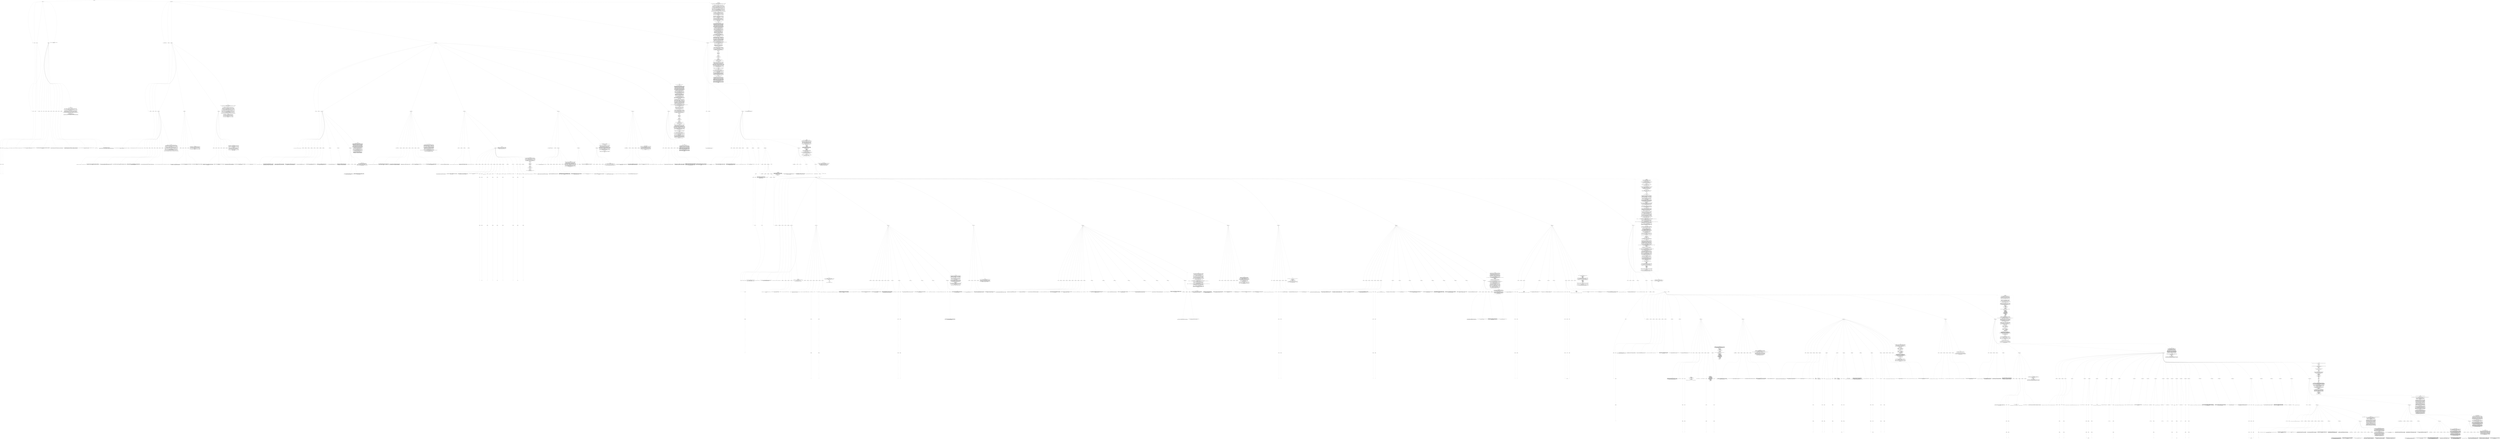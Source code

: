 digraph hierarchy {

node [fontname=Helvetica]
edge [style=dashed]

doc_0 [label="doc - 1219"]


doc_0 -> { section_1 section_2}
{rank=same; section_1 section_2}

section_1 [label="section: 1-3"]

section_2 [label="section: 34-338"]


section_1 -> { header_3 block_4 block_5 section_6}
{rank=same; header_3 block_4 block_5 section_6}

header_3 [label="0 : "]

block_4 [label="block 1-1"]

block_5 [label="block 2-3"]

section_6 [label="section: 4-33"]


block_4 -> leaf_7
leaf_7  [color=Gray,shape=rectangle,fontname=Inconsolata,label=""]
block_5 -> { structure_8 structure_9}
{rank=same; structure_8 structure_9}

structure_8 [label="structure"]

structure_9 [label="structure"]


structure_8 -> { hashline_10}
{rank=same; hashline_10}

hashline_10 [label="hashline"]


hashline_10 -> { hashtag_11}
{rank=same; hashtag_11}

hashtag_11 [label="hashtag"]


hashtag_11 -> leaf_12
leaf_12  [color=Gray,shape=rectangle,fontname=Inconsolata,label=""]
structure_9 -> { hashline_13}
{rank=same; hashline_13}

hashline_13 [label="hashline"]


hashline_13 -> { hashtag_14}
{rank=same; hashtag_14}

hashtag_14 [label="hashtag"]


hashtag_14 -> leaf_15
leaf_15  [color=Gray,shape=rectangle,fontname=Inconsolata,label=""]
block_5 -> leaf_16
leaf_16  [color=Gray,shape=rectangle,fontname=Inconsolata,label=""]
section_6 -> { header_17 block_18 block_19 block_20 block_21 block_22 block_23 block_24 block_25 block_26}
{rank=same; header_17 block_18 block_19 block_20 block_21 block_22 block_23 block_24 block_25 block_26}

header_17 [label="1 : Introduction"]

block_18 [label="block 4-7"]

block_19 [label="block 8-9"]

block_20 [label="block 10-12"]

block_21 [label="block 13-16"]

block_22 [label="block 17-19"]

block_23 [label="block 20-23"]

block_24 [label="block 24-26"]

block_25 [label="block 27-28"]

block_26 [label="block 29-33"]


block_18 -> leaf_27
leaf_27  [color=Gray,shape=rectangle,fontname=Inconsolata,label="
Grimoire is a response to Babel.
"]
block_19 -> leaf_28
leaf_28  [color=Gray,shape=rectangle,fontname=Inconsolata,label="Babel is simultaneously a kludge and the most potentially powerful language in existence.
"]
block_20 -> leaf_29
leaf_29  [color=Gray,shape=rectangle,fontname=Inconsolata,label="Babel is a metalanguage. The structure of Org mode lets the user weave together code into a
living document, in a flexible, powerful way.
"]
block_21 -> leaf_30
leaf_30  [color=Gray,shape=rectangle,fontname=Inconsolata,label="The name is charmingly apt. Babel exists at the top of a tower of abstractions that is teetering
on the verge of collapse. Org-mode is an extension of outline mode, which was a simple tree
editor task list.
"]
block_22 -> leaf_31
leaf_31  [color=Gray,shape=rectangle,fontname=Inconsolata,label="Various users bolted stuff on, because that's how emacs grows, you bolt stuff onto it and it
continues to function because it's [[http://lispers.org/][made with alien technology]].
"]
block_23 -> leaf_32
leaf_32  [color=Gray,shape=rectangle,fontname=Inconsolata,label="The problem with Babel is more than the syntax being clunky, though that's a problem. The issue is
more profoundly that Babel is built on Org, which is built on emacs. It's a language, yes,
parsers exist for other platforms. But as a runtime, it isn't portable without a lot of effort.
"]
block_24 -> leaf_33
leaf_33  [color=Gray,shape=rectangle,fontname=Inconsolata,label="So much so, that we get a chance to start over. It's roughly as difficult to write Grimoire as it would be to
reimplement Babel in, say, Sublime.
"]
block_25 -> leaf_34
leaf_34  [color=Gray,shape=rectangle,fontname=Inconsolata,label="In the process, we can:
"]
block_26 -> leaf_35
leaf_35  [color=Gray,shape=rectangle,fontname=Inconsolata,label="  - streamline concepts, making them more orthogonal
  - clean up the clunkiness in the grammar
  - build a toolchain that will let us write magic spells in any number of languages, amassing a powerful
    collection of same. A grimoire, if you will: a living book in which magic is both written and performed.
"]
section_6 -> leaf_36
leaf_36  [color=Gray,shape=rectangle,fontname=Inconsolata,label="* Introduction

Grimoire is a response to Babel.

Babel is simultaneously a kludge and the most potentially powerful language in existence.

Babel is a metalanguage. The structure of Org mode lets the user weave together code into a
living document, in a flexible, powerful way.

The name is charmingly apt. Babel exists at the top of a tower of abstractions that is teetering
on the verge of collapse. Org-mode is an extension of outline mode, which was a simple tree
editor task list.

Various users bolted stuff on, because that's how emacs grows, you bolt stuff onto it and it
continues to function because it's [[http://lispers.org/][made with alien technology]].

The problem with Babel is more than the syntax being clunky, though that's a problem. The issue is
more profoundly that Babel is built on Org, which is built on emacs. It's a language, yes,
parsers exist for other platforms. But as a runtime, it isn't portable without a lot of effort.

So much so, that we get a chance to start over. It's roughly as difficult to write Grimoire as it would be to
reimplement Babel in, say, Sublime.

In the process, we can:

  - streamline concepts, making them more orthogonal
  - clean up the clunkiness in the grammar
  - build a toolchain that will let us write magic spells in any number of languages, amassing a powerful
    collection of same. A grimoire, if you will: a living book in which magic is both written and performed.

*"]
section_1 -> leaf_37
leaf_37  [color=Gray,shape=rectangle,fontname=Inconsolata,label="#+title: Grimoire: a metalanguage for magic spells.
#+options: H:4

*"]
section_2 -> { header_38 block_39 section_40 section_41 section_42}
{rank=same; header_38 block_39 section_40 section_41 section_42}

header_38 [label="1 : Musings on Metasyntax"]

block_39 [label="block 34-338"]

section_40 [label="section: 35-82"]

section_41 [label="section: 105-311"]

section_42 [label="section: 339-343"]


block_39 -> leaf_43
leaf_43  [color=Gray,shape=rectangle,fontname=Inconsolata,label=""]
section_40 -> { header_44 block_45 block_46 section_47 section_48 section_49}
{rank=same; header_44 block_45 block_46 section_47 section_48 section_49}

header_44 [label="2 : Constraints"]

block_45 [label="block 35-39"]

block_46 [label="block 40-82"]

section_47 [label="section: 42-68"]

section_48 [label="section: 69-82"]

section_49 [label="section: 83-104"]


block_45 -> leaf_50
leaf_50  [color=Gray,shape=rectangle,fontname=Inconsolata,label="
There is a difference between a metalanguage and a literate programming language. Babel is a metalanguage,
as Grimoire is intended to be.
"]
block_46 -> leaf_51
leaf_51  [color=Gray,shape=rectangle,fontname=Inconsolata,label="An effective metalanguage balances three concerns. It must be usable, readable, and parsable.
"]
section_47 -> { header_52 block_53 block_54 block_55 block_56 block_57 block_58 block_59}
{rank=same; header_52 block_53 block_54 block_55 block_56 block_57 block_58 block_59}

header_52 [label="3 : Usable"]

block_53 [label="block 42-45"]

block_54 [label="block 46-50"]

block_55 [label="block 51-54"]

block_56 [label="block 55-58"]

block_57 [label="block 59-63"]

block_58 [label="block 64-66"]

block_59 [label="block 67-68"]


block_53 -> leaf_60
leaf_60  [color=Gray,shape=rectangle,fontname=Inconsolata,label="
A metalanguage is used interactively, on a deeper level than REPLs.
"]
block_54 -> leaf_61
leaf_61  [color=Gray,shape=rectangle,fontname=Inconsolata,label="This is what makes working with Org so amazing. The first purpose of what became Babel
was simply editing outlines. This was outline mode, which dates back to the era when
using asterisks and =- [ ]= checkboxes in a plain ASCII text file was fairly futuristic
behavior.
"]
block_55 -> leaf_62
leaf_62  [color=Gray,shape=rectangle,fontname=Inconsolata,label="You can't really call that a language either, though it's a syntax. More and more features
were attached until we have modern Babel. But because each feature was build as an extension
to the editing/runtime environment, Babel is fairly smooth to work with.
"]
block_56 -> leaf_63
leaf_63  [color=Gray,shape=rectangle,fontname=Inconsolata,label="If you can handle Emacs. I can, some can't. A metalanguage is tightly coupled to its runtime,
because its runtime is its editing environment. Not much of a metalanguage if this isn't the
case.
"]
block_57 -> leaf_64
leaf_64  [color=Gray,shape=rectangle,fontname=Inconsolata,label="Grimoire is the culmination of a considerable dependency chain. We need a data structure, a
parser to work with the data structure, and an editing environment that builds on these. For
maximum enjoyment, we'll want a custom terminal that enhances the xterm protocol with a few
features, most notably graphics.
"]
block_58 -> leaf_65
leaf_65  [color=Gray,shape=rectangle,fontname=Inconsolata,label="Just like I have trouble writing Lua without burning huge amounts of time planning out Clu, I
can't use Org without doing the same for Grimoire. It's all related: I need a really good parser.
"]
block_59 -> leaf_66
leaf_66  [color=Gray,shape=rectangle,fontname=Inconsolata,label="[[https://github.com/UpstandingHackers/hammer][hammer]] is the leading contender. But back to Grimoire.
"]
section_47 -> leaf_67
leaf_67  [color=Gray,shape=rectangle,fontname=Inconsolata,label="*** Usable

A metalanguage is used interactively, on a deeper level than REPLs.

This is what makes working with Org so amazing. The first purpose of what became Babel
was simply editing outlines. This was outline mode, which dates back to the era when
using asterisks and =- [ ]= checkboxes in a plain ASCII text file was fairly futuristic
behavior.

You can't really call that a language either, though it's a syntax. More and more features
were attached until we have modern Babel. But because each feature was build as an extension
to the editing/runtime environment, Babel is fairly smooth to work with.

If you can handle Emacs. I can, some can't. A metalanguage is tightly coupled to its runtime,
because its runtime is its editing environment. Not much of a metalanguage if this isn't the
case.

Grimoire is the culmination of a considerable dependency chain. We need a data structure, a
parser to work with the data structure, and an editing environment that builds on these. For
maximum enjoyment, we'll want a custom terminal that enhances the xterm protocol with a few
features, most notably graphics.

Just like I have trouble writing Lua without burning huge amounts of time planning out Clu, I
can't use Org without doing the same for Grimoire. It's all related: I need a really good parser.

[[https://github.com/UpstandingHackers/hammer][hammer]] is the leading contender. But back to Grimoire.

*"]
section_48 -> { header_68 block_69 block_70 block_71}
{rank=same; header_68 block_69 block_70 block_71}

header_68 [label="3 : Readable"]

block_69 [label="block 69-74"]

block_70 [label="block 75-78"]

block_71 [label="block 79-82"]


block_69 -> leaf_72
leaf_72  [color=Gray,shape=rectangle,fontname=Inconsolata,label="
Grimoire is designed to be read.  It's important that the raw syntax not
 break the reader's flow.  A good metalanguage lets the user employ just
 as much magic as she's comfortable with, without imposing more.
"]
block_70 -> leaf_73
leaf_73  [color=Gray,shape=rectangle,fontname=Inconsolata,label="Our syntax is  designed to support this. As such  it is deeply concerned
with matters  such as indentation  and whitespacing, which are  basic to
readability.
"]
block_71 -> leaf_74
leaf_74  [color=Gray,shape=rectangle,fontname=Inconsolata,label="It will be quite possible and indeed comfortable to write pure documents
such  as blog  posts in  Grimoire form.  In that  use case  it resembles
Markdown.
"]
section_48 -> leaf_75
leaf_75  [color=Gray,shape=rectangle,fontname=Inconsolata,label="*** Readable

Grimoire is designed to be read.  It's important that the raw syntax not
 break the reader's flow.  A good metalanguage lets the user employ just
 as much magic as she's comfortable with, without imposing more.

Our syntax is  designed to support this. As such  it is deeply concerned
with matters  such as indentation  and whitespacing, which are  basic to
readability.

It will be quite possible and indeed comfortable to write pure documents
such  as blog  posts in  Grimoire form.  In that  use case  it resembles
Markdown.

*"]
section_49 -> { header_76 block_77 block_78 block_79 block_80 block_81}
{rank=same; header_76 block_77 block_78 block_79 block_80 block_81}

header_76 [label="3 : Parsable"]

block_77 [label="block 83-89"]

block_78 [label="block 90-93"]

block_79 [label="block 94-97"]

block_80 [label="block 98-101"]

block_81 [label="block 102-104"]


block_77 -> leaf_82
leaf_82  [color=Gray,shape=rectangle,fontname=Inconsolata,label="
Grimoire  documents are  intended  to be  highly  convoluted. The  basic
editing operation  is the fold. The  Grimoire editor must be  capable of
handling documents in the tens of megabytes with a complex and preserved
folding structure.
"]
block_78 -> leaf_83
leaf_83  [color=Gray,shape=rectangle,fontname=Inconsolata,label="This requires  a ground-up  editing environment  rewrite to  employ data
structures   with   correct   big-O    complexity   and   an   efficient
implementation.
"]
block_79 -> leaf_84
leaf_84  [color=Gray,shape=rectangle,fontname=Inconsolata,label="This  also  requires  that  the   language  be  well-designed  for  easy
recognition of the structural elements. As this document evolves, I will
be defining a grammar in the syntax preferred by barbarian.
"]
block_80 -> leaf_85
leaf_85  [color=Gray,shape=rectangle,fontname=Inconsolata,label="Grimoire is  an error-free  language. There  are several  concepts which
interact to  create this, namely  structure, prose, well-  and malformed
structure, and validity.
"]
block_81 -> leaf_86
leaf_86  [color=Gray,shape=rectangle,fontname=Inconsolata,label="A parser for Grimoire which doesn't  succeed without error for any utf-8
string is not valid.
"]
section_49 -> leaf_87
leaf_87  [color=Gray,shape=rectangle,fontname=Inconsolata,label="*** Parsable

Grimoire  documents are  intended  to be  highly  convoluted. The  basic
editing operation  is the fold. The  Grimoire editor must be  capable of
handling documents in the tens of megabytes with a complex and preserved
folding structure.

This requires  a ground-up  editing environment  rewrite to  employ data
structures   with   correct   big-O    complexity   and   an   efficient
implementation.

This  also  requires  that  the   language  be  well-designed  for  easy
recognition of the structural elements. As this document evolves, I will
be defining a grammar in the syntax preferred by barbarian.

Grimoire is  an error-free  language. There  are several  concepts which
interact to  create this, namely  structure, prose, well-  and malformed
structure, and validity.

A parser for Grimoire which doesn't  succeed without error for any utf-8
string is not valid.

*"]
section_40 -> leaf_88
leaf_88  [color=Gray,shape=rectangle,fontname=Inconsolata,label="** Constraints

There is a difference between a metalanguage and a literate programming language. Babel is a metalanguage,
as Grimoire is intended to be.

An effective metalanguage balances three concerns. It must be usable, readable, and parsable.

*** Usable

A metalanguage is used interactively, on a deeper level than REPLs.

This is what makes working with Org so amazing. The first purpose of what became Babel
was simply editing outlines. This was outline mode, which dates back to the era when
using asterisks and =- [ ]= checkboxes in a plain ASCII text file was fairly futuristic
behavior.

You can't really call that a language either, though it's a syntax. More and more features
were attached until we have modern Babel. But because each feature was build as an extension
to the editing/runtime environment, Babel is fairly smooth to work with.

If you can handle Emacs. I can, some can't. A metalanguage is tightly coupled to its runtime,
because its runtime is its editing environment. Not much of a metalanguage if this isn't the
case.

Grimoire is the culmination of a considerable dependency chain. We need a data structure, a
parser to work with the data structure, and an editing environment that builds on these. For
maximum enjoyment, we'll want a custom terminal that enhances the xterm protocol with a few
features, most notably graphics.

Just like I have trouble writing Lua without burning huge amounts of time planning out Clu, I
can't use Org without doing the same for Grimoire. It's all related: I need a really good parser.

[[https://github.com/UpstandingHackers/hammer][hammer]] is the leading contender. But back to Grimoire.

*** Readable

Grimoire is designed to be read.  It's important that the raw syntax not
 break the reader's flow.  A good metalanguage lets the user employ just
 as much magic as she's comfortable with, without imposing more.

Our syntax is  designed to support this. As such  it is deeply concerned
with matters  such as indentation  and whitespacing, which are  basic to
readability.

It will be quite possible and indeed comfortable to write pure documents
such  as blog  posts in  Grimoire form.  In that  use case  it resembles
Markdown.

*"]
section_41 -> { header_89 block_90 section_91 section_92 section_93 section_94 section_95 section_96}
{rank=same; header_89 block_90 section_91 section_92 section_93 section_94 section_95 section_96}

header_89 [label="2 : Structure"]

block_90 [label="block 105-311"]

section_91 [label="section: 109-149"]

section_92 [label="section: 161-190"]

section_93 [label="section: 191-200"]

section_94 [label="section: 253-285"]

section_95 [label="section: 295-311"]

section_96 [label="section: 312-338"]


block_90 -> leaf_97
leaf_97  [color=Gray,shape=rectangle,fontname=Inconsolata,label="
This is a top-down look at Grimoire's proposed syntax.
"]
section_91 -> { header_98 block_99 block_100 block_101 block_102 block_103 block_104 block_105 block_106 block_107 section_108}
{rank=same; header_98 block_99 block_100 block_101 block_102 block_103 block_104 block_105 block_106 block_107 section_108}

header_98 [label="3 : Encoding"]

block_99 [label="block 109-112"]

block_100 [label="block 113-118"]

block_101 [label="block 119-123"]

block_102 [label="block 124-128"]

block_103 [label="block 129-131"]

block_104 [label="block 132-135"]

block_105 [label="block 136-140"]

block_106 [label="block 141-143"]

block_107 [label="block 144-149"]

section_108 [label="section: 150-160"]


block_99 -> leaf_109
leaf_109  [color=Gray,shape=rectangle,fontname=Inconsolata,label="
Grimoire is defined in terms of utf-8.
"]
block_100 -> leaf_110
leaf_110  [color=Gray,shape=rectangle,fontname=Inconsolata,label="The core syntax is defined in terms of the reachable keys on a US keyboard.
This tradition is firmly entrenched in the mid teens, and I have no
designs on budging that at present. The miser in me likes that they're
a byte each. The lawyer in me insists that this isn't ASCII, which is a
seven-bit legacy encoding. All aspects of utf-8 are equally meaningful.
"]
block_101 -> leaf_111
leaf_111  [color=Gray,shape=rectangle,fontname=Inconsolata,label="We aren't at all afraid to use Unicode characters to display aspects
of the runtime. In fact we favor this, as it marks those operations
as distinctive. Most people can't type ⦿ without effort (I can't)
and it's easy to recognize as a folded drawer once you've seen a couple.
"]
block_102 -> leaf_112
leaf_112  [color=Gray,shape=rectangle,fontname=Inconsolata,label="Grimoire is case sensitive and uses lower-snake-case for built-in English
phrases. There is a convention (see classes) that uses capitalization of
user words to affect semantics. This may be overridden with other rules
for languages that lack the majuscule-miniscule distinction.
"]
block_103 -> leaf_113
leaf_113  [color=Gray,shape=rectangle,fontname=Inconsolata,label="I want Grimoire to have correct Unicode handling, for some value of
correct. It can't be considered 1.0 without this.
"]
block_104 -> leaf_114
leaf_114  [color=Gray,shape=rectangle,fontname=Inconsolata,label="Bidirectional handling in a context that's indentation sensitive is
an example of something subtle. Grimoire uses indentation in various
ways, so here's the rule:
"]
block_105 -> leaf_115
leaf_115  [color=Gray,shape=rectangle,fontname=Inconsolata,label="Any newline that has a reversed direction ends indentation. So if
you are going ltr, issue an rtl marker, and a newline, your indentation
level is zero. If you reverse direction twice in a line, you keep
your indentation level. Three times, you lose it.
"]
block_106 -> leaf_116
leaf_116  [color=Gray,shape=rectangle,fontname=Inconsolata,label="I'd love to get a Hebrew and/or Arabic fluent hacker on the project
early, to make sure this works correctly.
"]
block_107 -> leaf_117
leaf_117  [color=Gray,shape=rectangle,fontname=Inconsolata,label="Another thing I want to get right is equivalence. If you have a
variable called \"Glück\" the compiler shouldn't complain if it's
rendered in either of the valid ways. For some sequences that's
\"any of the valid ways\". If we normalized your prose, you might
have problems later, so we don't want to solve it that way.
"]
section_108 -> { header_118 block_119 block_120}
{rank=same; header_118 block_119 block_120}

header_118 [label="4 : Internationalization"]

block_119 [label="block 150-155"]

block_120 [label="block 156-160"]


block_119 -> leaf_121
leaf_121  [color=Gray,shape=rectangle,fontname=Inconsolata,label="
All parts of Grimoire defined in English will be namespaced
as =en:/=, and loaded by default. Other languages will be added
when there is a fluent maintainer available.
"]
block_120 -> leaf_122
leaf_122  [color=Gray,shape=rectangle,fontname=Inconsolata,label="Note  that  many  words  aren't  truly English.  Notably  the  names  of
programming languages are  the same in all human languages.   A tag like
=#author= can be namespaced =#fr:/auteur= and will be, but =#!python= is not
in the =en:/= namespace.
"]
section_108 -> leaf_123
leaf_123  [color=Gray,shape=rectangle,fontname=Inconsolata,label="**** Internationalization

All parts of Grimoire defined in English will be namespaced
as =en:/=, and loaded by default. Other languages will be added
when there is a fluent maintainer available.

Note  that  many  words  aren't  truly English.  Notably  the  names  of
programming languages are  the same in all human languages.   A tag like
=#author= can be namespaced =#fr:/auteur= and will be, but =#!python= is not
in the =en:/= namespace.

*"]
section_91 -> leaf_124
leaf_124  [color=Gray,shape=rectangle,fontname=Inconsolata,label="*** Encoding

Grimoire is defined in terms of utf-8.

The core syntax is defined in terms of the reachable keys on a US keyboard.
This tradition is firmly entrenched in the mid teens, and I have no
designs on budging that at present. The miser in me likes that they're
a byte each. The lawyer in me insists that this isn't ASCII, which is a
seven-bit legacy encoding. All aspects of utf-8 are equally meaningful.

We aren't at all afraid to use Unicode characters to display aspects
of the runtime. In fact we favor this, as it marks those operations
as distinctive. Most people can't type ⦿ without effort (I can't)
and it's easy to recognize as a folded drawer once you've seen a couple.

Grimoire is case sensitive and uses lower-snake-case for built-in English
phrases. There is a convention (see classes) that uses capitalization of
user words to affect semantics. This may be overridden with other rules
for languages that lack the majuscule-miniscule distinction.

I want Grimoire to have correct Unicode handling, for some value of
correct. It can't be considered 1.0 without this.

Bidirectional handling in a context that's indentation sensitive is
an example of something subtle. Grimoire uses indentation in various
ways, so here's the rule:

Any newline that has a reversed direction ends indentation. So if
you are going ltr, issue an rtl marker, and a newline, your indentation
level is zero. If you reverse direction twice in a line, you keep
your indentation level. Three times, you lose it.

I'd love to get a Hebrew and/or Arabic fluent hacker on the project
early, to make sure this works correctly.

Another thing I want to get right is equivalence. If you have a
variable called \"Glück\" the compiler shouldn't complain if it's
rendered in either of the valid ways. For some sequences that's
\"any of the valid ways\". If we normalized your prose, you might
have problems later, so we don't want to solve it that way.

*"]
section_92 -> { header_125 block_126 block_127 block_128 block_129 block_130 block_131 block_132}
{rank=same; header_125 block_126 block_127 block_128 block_129 block_130 block_131 block_132}

header_125 [label="3 : Prose and Structure"]

block_126 [label="block 161-164"]

block_127 [label="block 165-170"]

block_128 [label="block 171-175"]

block_129 [label="block 176-178"]

block_130 [label="block 179-182"]

block_131 [label="block 183-187"]

block_132 [label="block 188-190"]


block_126 -> leaf_133
leaf_133  [color=Gray,shape=rectangle,fontname=Inconsolata,label="
The major distinction Grimoire draws is between prose and structure.
"]
block_127 -> leaf_134
leaf_134  [color=Gray,shape=rectangle,fontname=Inconsolata,label="Prose is the default parsing state. It is far from unstructured from the
runtime  perspective. Although  this needn't  be embedded  in the  parse
tree,  Grimoire   understands  concepts   such  as   paragraphs,  words,
punctuation,  capital letters,  languages, and  anything else  proper to
prose.
"]
block_128 -> leaf_135
leaf_135  [color=Gray,shape=rectangle,fontname=Inconsolata,label="I refer to human languages, but Grimoire understands programming languages
also. In principle, all of them, it shouldn't be harder to add them than
it is to call them from shell, though getting a runtime rigged up to
another runtime always calls for some finesse to derive a good experience.
"]
block_129 -> leaf_136
leaf_136  [color=Gray,shape=rectangle,fontname=Inconsolata,label="\"Programming languages\" is overly specific. Grimoire draws a distinction
between prose and structure. Blocks may contain either, or both.
"]
block_130 -> leaf_137
leaf_137  [color=Gray,shape=rectangle,fontname=Inconsolata,label="Something that's nice about a language build on a prose/structure
relationship is that it can be error free. Anything *grym* can't build into
a structure is just prose.
"]
block_131 -> leaf_138
leaf_138  [color=Gray,shape=rectangle,fontname=Inconsolata,label="Markdown has this property. Sometimes you run into crappy parsers which
build errors into Markdown, which is just obnoxious. If you [[http://daringfireball.net/projects/markdown/syntax][RTFM]],
you'll find the word \"error\" once. Helpfully explaining how Markdown
keeps you from making one.
"]
block_132 -> leaf_139
leaf_139  [color=Gray,shape=rectangle,fontname=Inconsolata,label="We do what we can to make the document look the same as it is
in fact structured. Syntax highlighting handles the edge cases.
"]
section_92 -> leaf_140
leaf_140  [color=Gray,shape=rectangle,fontname=Inconsolata,label="*** Prose and Structure

The major distinction Grimoire draws is between prose and structure.

Prose is the default parsing state. It is far from unstructured from the
runtime  perspective. Although  this needn't  be embedded  in the  parse
tree,  Grimoire   understands  concepts   such  as   paragraphs,  words,
punctuation,  capital letters,  languages, and  anything else  proper to
prose.

I refer to human languages, but Grimoire understands programming languages
also. In principle, all of them, it shouldn't be harder to add them than
it is to call them from shell, though getting a runtime rigged up to
another runtime always calls for some finesse to derive a good experience.

\"Programming languages\" is overly specific. Grimoire draws a distinction
between prose and structure. Blocks may contain either, or both.

Something that's nice about a language build on a prose/structure
relationship is that it can be error free. Anything *grym* can't build into
a structure is just prose.

Markdown has this property. Sometimes you run into crappy parsers which
build errors into Markdown, which is just obnoxious. If you [[http://daringfireball.net/projects/markdown/syntax][RTFM]],
you'll find the word \"error\" once. Helpfully explaining how Markdown
keeps you from making one.

We do what we can to make the document look the same as it is
in fact structured. Syntax highlighting handles the edge cases.

*"]
section_93 -> { header_141 block_142 block_143 block_144 section_145}
{rank=same; header_141 block_142 block_143 block_144 section_145}

header_141 [label="3 : Ownership"]

block_142 [label="block 191-194"]

block_143 [label="block 195-198"]

block_144 [label="block 199-200"]

section_145 [label="section: 201-252"]


block_142 -> leaf_146
leaf_146  [color=Gray,shape=rectangle,fontname=Inconsolata,label="
The basic structural relationship in Grimoire is ownership.
"]
block_143 -> leaf_147
leaf_147  [color=Gray,shape=rectangle,fontname=Inconsolata,label="Root elements of a heirarchy own their children, blocks own
lines that refer to that block. Indentation has a subtle but
regular interaction with ownership; it does what you expect.
"]
block_144 -> leaf_148
leaf_148  [color=Gray,shape=rectangle,fontname=Inconsolata,label="Edge cases are resolved using the cling rule.
"]
section_145 -> { header_149 block_150 block_151 block_152 block_153 block_154 block_155 block_156 block_157 block_158 block_159 block_160 block_161 block_162 block_163}
{rank=same; header_149 block_150 block_151 block_152 block_153 block_154 block_155 block_156 block_157 block_158 block_159 block_160 block_161 block_162 block_163}

header_149 [label="4 : The Cling Rule"]

block_150 [label="block 201-205"]

block_151 [label="block 206-209"]

block_152 [label="block 210-213"]

block_153 [label="block 214-217"]

block_154 [label="block 218-224"]

block_155 [label="block 225-228"]

block_156 [label="block 229-232"]

block_157 [label="block 233-235"]

block_158 [label="block 236-239"]

block_159 [label="block 240-241"]

block_160 [label="block 242-244"]

block_161 [label="block 245-247"]

block_162 [label="block 248-250"]

block_163 [label="block 251-252"]


block_150 -> leaf_164
leaf_164  [color=Gray,shape=rectangle,fontname=Inconsolata,label="
The cling rule specifies that a group 'clings' to another group when
it is closer to that group than the other group. Ties resolve down.
"]
block_151 -> leaf_165
leaf_165  [color=Gray,shape=rectangle,fontname=Inconsolata,label="This should make it intuitive to group elements that aren't grouping the
way you expect: put in whitespace until the block is visually distinguished
from the surroundings.
"]
block_152 -> leaf_166
leaf_166  [color=Gray,shape=rectangle,fontname=Inconsolata,label="Cling applies between blocks which are at the same level of ownership.
Ownership has precedence over cling: all blocks underneath e.g. a header
line are owned by that line, newlines notwithstanding.
"]
block_153 -> leaf_167
leaf_167  [color=Gray,shape=rectangle,fontname=Inconsolata,label="Note that indentation of e.g. lists invokes the cling rule within the
indentation level.

"]
block_154 -> { structure_168 structure_169}
{rank=same; structure_168 structure_169}

structure_168 [label="structure"]

structure_169 [label="structure"]


structure_168 -> { hashline_170}
{rank=same; hashline_170}

hashline_170 [label="hashline"]


hashline_170 -> { hashtag_171}
{rank=same; hashtag_171}

hashtag_171 [label="hashtag"]


hashtag_171 -> leaf_172
leaf_172  [color=Gray,shape=rectangle,fontname=Inconsolata,label=""]
structure_169 -> { hashline_173}
{rank=same; hashline_173}

hashline_173 [label="hashline"]


hashline_173 -> { hashtag_174}
{rank=same; hashtag_174}

hashtag_174 [label="hashtag"]


hashtag_174 -> leaf_175
leaf_175  [color=Gray,shape=rectangle,fontname=Inconsolata,label="tag"]
block_154 -> leaf_176
leaf_176  [color=Gray,shape=rectangle,fontname=Inconsolata,label="| x | y | z |



someprose on a block"]
block_155 -> { structure_177}
{rank=same; structure_177}

structure_177 [label="structure"]


structure_177 -> { hashline_178}
{rank=same; hashline_178}

hashline_178 [label="hashline"]


hashline_178 -> { hashtag_179}
{rank=same; hashtag_179}

hashtag_179 [label="hashtag"]


hashtag_179 -> leaf_180
leaf_180  [color=Gray,shape=rectangle,fontname=Inconsolata,label=""]
block_155 -> leaf_181
leaf_181  [color=Gray,shape=rectangle,fontname=Inconsolata,label="
Tags the table, but
"]
block_156 -> { structure_182}
{rank=same; structure_182}

structure_182 [label="structure"]


structure_182 -> { hashline_183}
{rank=same; hashline_183}

hashline_183 [label="hashline"]


hashline_183 -> { hashtag_184}
{rank=same; hashtag_184}

hashtag_184 [label="hashtag"]


hashtag_184 -> leaf_185
leaf_185  [color=Gray,shape=rectangle,fontname=Inconsolata,label=""]
block_156 -> leaf_186
leaf_186  [color=Gray,shape=rectangle,fontname=Inconsolata,label="| x | y | z |

"]
block_157 -> { structure_187}
{rank=same; structure_187}

structure_187 [label="structure"]


structure_187 -> { hashline_188}
{rank=same; hashline_188}

hashline_188 [label="hashline"]


hashline_188 -> { hashtag_189}
{rank=same; hashtag_189}

hashtag_189 [label="hashtag"]


hashtag_189 -> leaf_190
leaf_190  [color=Gray,shape=rectangle,fontname=Inconsolata,label="tag"]
block_157 -> leaf_191
leaf_191  [color=Gray,shape=rectangle,fontname=Inconsolata,label="
someprose on a block"]
block_158 -> { structure_192}
{rank=same; structure_192}

structure_192 [label="structure"]


structure_192 -> { hashline_193}
{rank=same; hashline_193}

hashline_193 [label="hashline"]


hashline_193 -> { hashtag_194}
{rank=same; hashtag_194}

hashtag_194 [label="hashtag"]


hashtag_194 -> leaf_195
leaf_195  [color=Gray,shape=rectangle,fontname=Inconsolata,label=""]
block_158 -> leaf_196
leaf_196  [color=Gray,shape=rectangle,fontname=Inconsolata,label="
Tags the block.
"]
block_159 -> leaf_197
leaf_197  [color=Gray,shape=rectangle,fontname=Inconsolata,label="Even clings are resolved forwards:
"]
block_160 -> { structure_198}
{rank=same; structure_198}

structure_198 [label="structure"]


structure_198 -> { hashline_199}
{rank=same; hashline_199}

hashline_199 [label="hashline"]


hashline_199 -> { hashtag_200}
{rank=same; hashtag_200}

hashtag_200 [label="hashtag"]


hashtag_200 -> leaf_201
leaf_201  [color=Gray,shape=rectangle,fontname=Inconsolata,label=""]
block_160 -> leaf_202
leaf_202  [color=Gray,shape=rectangle,fontname=Inconsolata,label="| x | y | z |
"]
block_161 -> { structure_203}
{rank=same; structure_203}

structure_203 [label="structure"]


structure_203 -> { hashline_204}
{rank=same; hashline_204}

hashline_204 [label="hashline"]


hashline_204 -> { hashtag_205}
{rank=same; hashtag_205}

hashtag_205 [label="hashtag"]


hashtag_205 -> leaf_206
leaf_206  [color=Gray,shape=rectangle,fontname=Inconsolata,label="tag"]
block_161 -> leaf_207
leaf_207  [color=Gray,shape=rectangle,fontname=Inconsolata,label="
someprose on a block"]
block_162 -> { structure_208}
{rank=same; structure_208}

structure_208 [label="structure"]


structure_208 -> { hashline_209}
{rank=same; hashline_209}

hashline_209 [label="hashline"]


hashline_209 -> { hashtag_210}
{rank=same; hashtag_210}

hashtag_210 [label="hashtag"]


hashtag_210 -> leaf_211
leaf_211  [color=Gray,shape=rectangle,fontname=Inconsolata,label=""]
block_162 -> leaf_212
leaf_212  [color=Gray,shape=rectangle,fontname=Inconsolata,label="
Tags  the prose  block. The first and last examples should"]
block_163 -> leaf_213
leaf_213  [color=Gray,shape=rectangle,fontname=Inconsolata,label="be considered bad style.
"]
section_145 -> leaf_214
leaf_214  [color=Gray,shape=rectangle,fontname=Inconsolata,label="**** The Cling Rule

The cling rule specifies that a group 'clings' to another group when
it is closer to that group than the other group. Ties resolve down.

This should make it intuitive to group elements that aren't grouping the
way you expect: put in whitespace until the block is visually distinguished
from the surroundings.

Cling applies between blocks which are at the same level of ownership.
Ownership has precedence over cling: all blocks underneath e.g. a header
line are owned by that line, newlines notwithstanding.

Note that indentation of e.g. lists invokes the cling rule within the
indentation level.


#+begin_example
| x | y | z |

#tag


someprose on a block
#+end_example

Tags the table, but

#+begin_example
| x | y | z |


#tag

someprose on a block
#+end_example

Tags the block.

Even clings are resolved forwards:

#+begin_example
| x | y | z |

#tag

someprose on a block
#+end_example

Tags  the prose  block. The first and last examples should
be considered bad style.

*"]
section_93 -> leaf_215
leaf_215  [color=Gray,shape=rectangle,fontname=Inconsolata,label="*** Ownership

The basic structural relationship in Grimoire is ownership.

Root elements of a heirarchy own their children, blocks own
lines that refer to that block. Indentation has a subtle but
regular interaction with ownership; it does what you expect.

Edge cases are resolved using the cling rule.

*"]
section_94 -> { header_216 block_217 section_218 section_219 section_220}
{rank=same; header_216 block_217 section_218 section_219 section_220}

header_216 [label="3 : Whitespace, Lines, and Indentation."]

block_217 [label="block 253-285"]

section_218 [label="section: 258-279"]

section_219 [label="section: 280-285"]

section_220 [label="section: 286-294"]


block_217 -> leaf_221
leaf_221  [color=Gray,shape=rectangle,fontname=Inconsolata,label="
Grimoire is a structured document format. There are semantics associated
with every character we encode.
"]
section_218 -> { header_222 block_223 block_224 block_225 block_226 block_227}
{rank=same; header_222 block_223 block_224 block_225 block_226 block_227}

header_222 [label="4 : Whitespace"]

block_223 [label="block 258-262"]

block_224 [label="block 263-265"]

block_225 [label="block 266-271"]

block_226 [label="block 272-276"]

block_227 [label="block 277-279"]


block_223 -> leaf_228
leaf_228  [color=Gray,shape=rectangle,fontname=Inconsolata,label="
Whitespace is either the space or newline character. Returns are removed,
tabs resolved to two spaces by the formatter, the latter is warned against.
"]
block_224 -> leaf_229
leaf_229  [color=Gray,shape=rectangle,fontname=Inconsolata,label="Most of the token-like categories we refer to must be surrounded by
whitespace. Newlines have semantics more often than they do not.
"]
block_225 -> leaf_230
leaf_230  [color=Gray,shape=rectangle,fontname=Inconsolata,label="Unicode actually contains quite a number of whitespace characters. They are
all treated as a single ordinary space. If that space is semantically meaningful,
as in the space between =*** A Headline=, it is filtered into an ordinary space.
Otherwise it's considered prose, the only filtration prose receives is tab->space
conversion.
"]
block_226 -> leaf_231
leaf_231  [color=Gray,shape=rectangle,fontname=Inconsolata,label="Grimoire mercilessly enforces tab-space conversion, even on your code blocks.
I will cling to this tenet as long as I can, the tab character needs to die,
the world has decided, that key is special and shouldn't insert a special
dropping that looks like n spaces.
"]
block_227 -> leaf_232
leaf_232  [color=Gray,shape=rectangle,fontname=Inconsolata,label="*make*? Outta my face with make. Yes, we'll have a make syntax, yes, it will
put the tabs back in.
"]
section_218 -> leaf_233
leaf_233  [color=Gray,shape=rectangle,fontname=Inconsolata,label="**** Whitespace

Whitespace is either the space or newline character. Returns are removed,
tabs resolved to two spaces by the formatter, the latter is warned against.

Most of the token-like categories we refer to must be surrounded by
whitespace. Newlines have semantics more often than they do not.

Unicode actually contains quite a number of whitespace characters. They are
all treated as a single ordinary space. If that space is semantically meaningful,
as in the space between =*** A Headline=, it is filtered into an ordinary space.
Otherwise it's considered prose, the only filtration prose receives is tab->space
conversion.

Grimoire mercilessly enforces tab-space conversion, even on your code blocks.
I will cling to this tenet as long as I can, the tab character needs to die,
the world has decided, that key is special and shouldn't insert a special
dropping that looks like n spaces.

*make*? Outta my face with make. Yes, we'll have a make syntax, yes, it will
put the tabs back in.

*"]
section_219 -> { header_234 block_235}
{rank=same; header_234 block_235}

header_234 [label="4 : Lines"]

block_235 [label="block 280-285"]


block_235 -> leaf_236
leaf_236  [color=Gray,shape=rectangle,fontname=Inconsolata,label="
When we refer to the beginning of a line, this allows for spaces before the
reference point. We call the absolute beginning of a line the first
position.
"]
section_219 -> leaf_237
leaf_237  [color=Gray,shape=rectangle,fontname=Inconsolata,label="**** Lines

When we refer to the beginning of a line, this allows for spaces before the
reference point. We call the absolute beginning of a line the first
position.

*"]
section_220 -> { header_238 block_239 block_240 block_241}
{rank=same; header_238 block_239 block_240 block_241}

header_238 [label="4 : Indentation"]

block_239 [label="block 286-290"]

block_240 [label="block 291-292"]

block_241 [label="block 293-294"]


block_239 -> leaf_242
leaf_242  [color=Gray,shape=rectangle,fontname=Inconsolata,label="
Grimoire is an indentation-aware language. Most kinds of block can be
arcically[fn:1] ordered by means of indentation.
"]
block_240 -> leaf_243
leaf_243  [color=Gray,shape=rectangle,fontname=Inconsolata,label="Indentation follows [[http://nim-lang.org/manual.html#indentation][Nim rules]].
"]
block_241 -> leaf_244
leaf_244  [color=Gray,shape=rectangle,fontname=Inconsolata,label="[fn:1] There's nothing sacred about ordered subrules, and if we're making up
a new word, let's drop the silent h. Webster was a cool guy."]
section_220 -> leaf_245
leaf_245  [color=Gray,shape=rectangle,fontname=Inconsolata,label="**** Indentation

Grimoire is an indentation-aware language. Most kinds of block can be
arcically[fn:1] ordered by means of indentation.

Indentation follows [[http://nim-lang.org/manual.html#indentation][Nim rules]].

[fn:1] There's nothing sacred about ordered subrules, and if we're making up
a new word, let's drop the silent h. Webster was a cool guy.
*"]
section_94 -> leaf_246
leaf_246  [color=Gray,shape=rectangle,fontname=Inconsolata,label="*** Whitespace, Lines, and Indentation.

Grimoire is a structured document format. There are semantics associated
with every character we encode.

**** Whitespace

Whitespace is either the space or newline character. Returns are removed,
tabs resolved to two spaces by the formatter, the latter is warned against.

Most of the token-like categories we refer to must be surrounded by
whitespace. Newlines have semantics more often than they do not.

Unicode actually contains quite a number of whitespace characters. They are
all treated as a single ordinary space. If that space is semantically meaningful,
as in the space between =*** A Headline=, it is filtered into an ordinary space.
Otherwise it's considered prose, the only filtration prose receives is tab->space
conversion.

Grimoire mercilessly enforces tab-space conversion, even on your code blocks.
I will cling to this tenet as long as I can, the tab character needs to die,
the world has decided, that key is special and shouldn't insert a special
dropping that looks like n spaces.

*make*? Outta my face with make. Yes, we'll have a make syntax, yes, it will
put the tabs back in.

**** Lines

When we refer to the beginning of a line, this allows for spaces before the
reference point. We call the absolute beginning of a line the first
position.

*"]
section_95 -> { header_247 block_248 block_249 block_250 block_251}
{rank=same; header_247 block_248 block_249 block_250 block_251}

header_247 [label="3 : Order of Recognition"]

block_248 [label="block 295-300"]

block_249 [label="block 301-305"]

block_250 [label="block 306-309"]

block_251 [label="block 310-311"]


block_248 -> leaf_252
leaf_252  [color=Gray,shape=rectangle,fontname=Inconsolata,label="
Starting from the neutral context, which is always at a newline, Grimoire
tries to make one of its initializing special forms. Failing that, it will
begin a prose block.
"]
block_249 -> leaf_253
leaf_253  [color=Gray,shape=rectangle,fontname=Inconsolata,label="If there is whitespace, it affects indentation level in indicated ways.
They will not directly affect the semantics of the following form, that is,
these rules apply after any potentially block-ending newline, apart from
spaces that may be found between the newline and the character.
"]
block_250 -> leaf_254
leaf_254  [color=Gray,shape=rectangle,fontname=Inconsolata,label="At present,  =*=, =#=,  =|=, =-=,  , =~=,  =@=, =:=  and ={=  all create
special  contexts.  A  special  context  creates a  block  in a  context
specific way.
"]
block_251 -> leaf_255
leaf_255  [color=Gray,shape=rectangle,fontname=Inconsolata,label="Blocks have a left associativity which can be recursive.
"]
section_95 -> leaf_256
leaf_256  [color=Gray,shape=rectangle,fontname=Inconsolata,label="*** Order of Recognition

Starting from the neutral context, which is always at a newline, Grimoire
tries to make one of its initializing special forms. Failing that, it will
begin a prose block.

If there is whitespace, it affects indentation level in indicated ways.
They will not directly affect the semantics of the following form, that is,
these rules apply after any potentially block-ending newline, apart from
spaces that may be found between the newline and the character.

At present,  =*=, =#=,  =|=, =-=,  , =~=,  =@=, =:=  and ={=  all create
special  contexts.  A  special  context  creates a  block  in a  context
specific way.

Blocks have a left associativity which can be recursive.

*"]
section_96 -> { header_257 block_258 block_259 block_260 block_261 block_262}
{rank=same; header_257 block_258 block_259 block_260 block_261 block_262}

header_257 [label="3 : Blocks"]

block_258 [label="block 312-315"]

block_259 [label="block 316-318"]

block_260 [label="block 319-323"]

block_261 [label="block 324-331"]

block_262 [label="block 332-338"]


block_258 -> leaf_263
leaf_263  [color=Gray,shape=rectangle,fontname=Inconsolata,label="
Grimoire is oriented around blocks.
"]
block_259 -> leaf_264
leaf_264  [color=Gray,shape=rectangle,fontname=Inconsolata,label="Blocks are at least one line long,  all restarts are on a new line.  Any
syntactic structure smaller than a block we call an element.
"]
block_260 -> leaf_265
leaf_265  [color=Gray,shape=rectangle,fontname=Inconsolata,label="Some types of blocks nest.  A document is a single  block.  There may be
other semantic units such as directories, I'd think a language that uses
strict  nested heirarchy  as powerfully  as Grimoire  could dictate  the
semantics of a file system, but that's currently out of scope.
"]
block_261 -> leaf_266
leaf_266  [color=Gray,shape=rectangle,fontname=Inconsolata,label="Indentation is relevant to some  kinds of blocks. In general, whitespace
matters quite a  bit in a Grimoire  document. We keep some  of the warts
out because the tab character is  illegal, and there will be a mandatory
formatter, =grym  fmt= if  you will, that  does everything  from turning
=**bold**=  into =*bold*=  (because the  extra stars  weren't used),  to
newline stripping, and so on.  This is normally applied incrementally by
the runtime editing environment.
"]
block_262 -> leaf_267
leaf_267  [color=Gray,shape=rectangle,fontname=Inconsolata,label="Indentation is human  readable and, with some care, a  computer may come
to the  same conclusions a  human would. I'm  still wary of  Python, but
there's no good  reason, unless the headache of most  Python not working
correctly  on my  computer, for  reasons I  can't track  down that  seem
related to  there being two languages  invoked as 'python', counts  as a
good reason.
"]
section_96 -> leaf_268
leaf_268  [color=Gray,shape=rectangle,fontname=Inconsolata,label="*** Blocks

Grimoire is oriented around blocks.

Blocks are at least one line long,  all restarts are on a new line.  Any
syntactic structure smaller than a block we call an element.

Some types of blocks nest.  A document is a single  block.  There may be
other semantic units such as directories, I'd think a language that uses
strict  nested heirarchy  as powerfully  as Grimoire  could dictate  the
semantics of a file system, but that's currently out of scope.

Indentation is relevant to some  kinds of blocks. In general, whitespace
matters quite a  bit in a Grimoire  document. We keep some  of the warts
out because the tab character is  illegal, and there will be a mandatory
formatter, =grym  fmt= if  you will, that  does everything  from turning
=**bold**=  into =*bold*=  (because the  extra stars  weren't used),  to
newline stripping, and so on.  This is normally applied incrementally by
the runtime editing environment.

Indentation is human  readable and, with some care, a  computer may come
to the  same conclusions a  human would. I'm  still wary of  Python, but
there's no good  reason, unless the headache of most  Python not working
correctly  on my  computer, for  reasons I  can't track  down that  seem
related to  there being two languages  invoked as 'python', counts  as a
good reason.

*"]
section_41 -> leaf_269
leaf_269  [color=Gray,shape=rectangle,fontname=Inconsolata,label="** Structure

This is a top-down look at Grimoire's proposed syntax.

*** Encoding

Grimoire is defined in terms of utf-8.

The core syntax is defined in terms of the reachable keys on a US keyboard.
This tradition is firmly entrenched in the mid teens, and I have no
designs on budging that at present. The miser in me likes that they're
a byte each. The lawyer in me insists that this isn't ASCII, which is a
seven-bit legacy encoding. All aspects of utf-8 are equally meaningful.

We aren't at all afraid to use Unicode characters to display aspects
of the runtime. In fact we favor this, as it marks those operations
as distinctive. Most people can't type ⦿ without effort (I can't)
and it's easy to recognize as a folded drawer once you've seen a couple.

Grimoire is case sensitive and uses lower-snake-case for built-in English
phrases. There is a convention (see classes) that uses capitalization of
user words to affect semantics. This may be overridden with other rules
for languages that lack the majuscule-miniscule distinction.

I want Grimoire to have correct Unicode handling, for some value of
correct. It can't be considered 1.0 without this.

Bidirectional handling in a context that's indentation sensitive is
an example of something subtle. Grimoire uses indentation in various
ways, so here's the rule:

Any newline that has a reversed direction ends indentation. So if
you are going ltr, issue an rtl marker, and a newline, your indentation
level is zero. If you reverse direction twice in a line, you keep
your indentation level. Three times, you lose it.

I'd love to get a Hebrew and/or Arabic fluent hacker on the project
early, to make sure this works correctly.

Another thing I want to get right is equivalence. If you have a
variable called \"Glück\" the compiler shouldn't complain if it's
rendered in either of the valid ways. For some sequences that's
\"any of the valid ways\". If we normalized your prose, you might
have problems later, so we don't want to solve it that way.

**** Internationalization

All parts of Grimoire defined in English will be namespaced
as =en:/=, and loaded by default. Other languages will be added
when there is a fluent maintainer available.

Note  that  many  words  aren't  truly English.  Notably  the  names  of
programming languages are  the same in all human languages.   A tag like
=#author= can be namespaced =#fr:/auteur= and will be, but =#!python= is not
in the =en:/= namespace.

*** Prose and Structure

The major distinction Grimoire draws is between prose and structure.

Prose is the default parsing state. It is far from unstructured from the
runtime  perspective. Although  this needn't  be embedded  in the  parse
tree,  Grimoire   understands  concepts   such  as   paragraphs,  words,
punctuation,  capital letters,  languages, and  anything else  proper to
prose.

I refer to human languages, but Grimoire understands programming languages
also. In principle, all of them, it shouldn't be harder to add them than
it is to call them from shell, though getting a runtime rigged up to
another runtime always calls for some finesse to derive a good experience.

\"Programming languages\" is overly specific. Grimoire draws a distinction
between prose and structure. Blocks may contain either, or both.

Something that's nice about a language build on a prose/structure
relationship is that it can be error free. Anything *grym* can't build into
a structure is just prose.

Markdown has this property. Sometimes you run into crappy parsers which
build errors into Markdown, which is just obnoxious. If you [[http://daringfireball.net/projects/markdown/syntax][RTFM]],
you'll find the word \"error\" once. Helpfully explaining how Markdown
keeps you from making one.

We do what we can to make the document look the same as it is
in fact structured. Syntax highlighting handles the edge cases.

*** Ownership

The basic structural relationship in Grimoire is ownership.

Root elements of a heirarchy own their children, blocks own
lines that refer to that block. Indentation has a subtle but
regular interaction with ownership; it does what you expect.

Edge cases are resolved using the cling rule.

**** The Cling Rule

The cling rule specifies that a group 'clings' to another group when
it is closer to that group than the other group. Ties resolve down.

This should make it intuitive to group elements that aren't grouping the
way you expect: put in whitespace until the block is visually distinguished
from the surroundings.

Cling applies between blocks which are at the same level of ownership.
Ownership has precedence over cling: all blocks underneath e.g. a header
line are owned by that line, newlines notwithstanding.

Note that indentation of e.g. lists invokes the cling rule within the
indentation level.


#+begin_example
| x | y | z |

#tag


someprose on a block
#+end_example

Tags the table, but

#+begin_example
| x | y | z |


#tag

someprose on a block
#+end_example

Tags the block.

Even clings are resolved forwards:

#+begin_example
| x | y | z |

#tag

someprose on a block
#+end_example

Tags  the prose  block. The first and last examples should
be considered bad style.

*** Whitespace, Lines, and Indentation.

Grimoire is a structured document format. There are semantics associated
with every character we encode.

**** Whitespace

Whitespace is either the space or newline character. Returns are removed,
tabs resolved to two spaces by the formatter, the latter is warned against.

Most of the token-like categories we refer to must be surrounded by
whitespace. Newlines have semantics more often than they do not.

Unicode actually contains quite a number of whitespace characters. They are
all treated as a single ordinary space. If that space is semantically meaningful,
as in the space between =*** A Headline=, it is filtered into an ordinary space.
Otherwise it's considered prose, the only filtration prose receives is tab->space
conversion.

Grimoire mercilessly enforces tab-space conversion, even on your code blocks.
I will cling to this tenet as long as I can, the tab character needs to die,
the world has decided, that key is special and shouldn't insert a special
dropping that looks like n spaces.

*make*? Outta my face with make. Yes, we'll have a make syntax, yes, it will
put the tabs back in.

**** Lines

When we refer to the beginning of a line, this allows for spaces before the
reference point. We call the absolute beginning of a line the first
position.

**** Indentation

Grimoire is an indentation-aware language. Most kinds of block can be
arcically[fn:1] ordered by means of indentation.

Indentation follows [[http://nim-lang.org/manual.html#indentation][Nim rules]].

[fn:1] There's nothing sacred about ordered subrules, and if we're making up
a new word, let's drop the silent h. Webster was a cool guy.
*** Order of Recognition

Starting from the neutral context, which is always at a newline, Grimoire
tries to make one of its initializing special forms. Failing that, it will
begin a prose block.

If there is whitespace, it affects indentation level in indicated ways.
They will not directly affect the semantics of the following form, that is,
these rules apply after any potentially block-ending newline, apart from
spaces that may be found between the newline and the character.

At present,  =*=, =#=,  =|=, =-=,  , =~=,  =@=, =:=  and ={=  all create
special  contexts.  A  special  context  creates a  block  in a  context
specific way.

Blocks have a left associativity which can be recursive.

*"]
section_42 -> { header_270 block_271 section_272}
{rank=same; header_270 block_271 section_272}

header_270 [label="2 : Syntax"]

block_271 [label="block 339-343"]

section_272 [label="section: 344-407"]


block_271 -> leaf_273
leaf_273  [color=Gray,shape=rectangle,fontname=Inconsolata,label="
Now that we've established the basic constraints, let's
start our recursive descent into the parse.
"]
section_272 -> { header_274 block_275 block_276 block_277 block_278 block_279 block_280 block_281 section_282 section_283}
{rank=same; header_274 block_275 block_276 block_277 block_278 block_279 block_280 block_281 section_282 section_283}

header_274 [label="3 : Headers"]

block_275 [label="block 344-348"]

block_276 [label="block 349-353"]

block_277 [label="block 354-359"]

block_278 [label="block 360-361"]

block_279 [label="block 362-364"]

block_280 [label="block 365-366"]

block_281 [label="block 367-407"]

section_282 [label="section: 368-368"]

section_283 [label="section: 408-419"]


block_275 -> leaf_284
leaf_284  [color=Gray,shape=rectangle,fontname=Inconsolata,label="
Grimoire is arcically constrained by structure groups,
called headers.
"]
block_276 -> leaf_285
leaf_285  [color=Gray,shape=rectangle,fontname=Inconsolata,label="These start on a new line and begin with any number of  =*=. These must
be followed by a space mark to be valid. Contra Babel, you may
have a content-free header line, provided a space is found before the
newline.
"]
block_277 -> leaf_286
leaf_286  [color=Gray,shape=rectangle,fontname=Inconsolata,label="In weaves and the like, headers represent document structure. Their
intention is structural: they support the same syntax as lists,
but the user is expected to use lists for list purposes. Putting
[TODO] in a header line should mean you have a document-specific
task to perform in that block.
"]
block_278 -> leaf_287
leaf_287  [color=Gray,shape=rectangle,fontname=Inconsolata,label="Contra Babel, you may put spaces before the beginning of a header line.
"]
block_279 -> leaf_288
leaf_288  [color=Gray,shape=rectangle,fontname=Inconsolata,label="The semantics of header lines are entirely determined by
the number of stars.
"]
block_280 -> leaf_289
leaf_289  [color=Gray,shape=rectangle,fontname=Inconsolata,label="If you write
"]
block_281 -> { structure_290}
{rank=same; structure_290}

structure_290 [label="structure"]


structure_290 -> { hashline_291}
{rank=same; hashline_291}

hashline_291 [label="hashline"]


hashline_291 -> { hashtag_292}
{rank=same; hashtag_292}

hashtag_292 [label="hashtag"]


hashtag_292 -> leaf_293
leaf_293  [color=Gray,shape=rectangle,fontname=Inconsolata,label=""]
block_281 -> leaf_294
leaf_294  [color=Gray,shape=rectangle,fontname=Inconsolata,label=""]
section_282 -> { header_295 block_296 section_297}
{rank=same; header_295 block_296 section_297}

header_295 [label="1 : Top Header"]

block_296 [label="block 368-368"]

section_297 [label="section: 369-380"]


block_296 -> leaf_298
leaf_298  [color=Gray,shape=rectangle,fontname=Inconsolata,label=""]
section_297 -> { header_299 block_300 block_301 section_302}
{rank=same; header_299 block_300 block_301 section_302}

header_299 [label="2 : Second Header"]

block_300 [label="block 369-379"]

block_301 [label="block 380-380"]

section_302 [label="section: 381-381"]


block_300 -> { structure_303}
{rank=same; structure_303}

structure_303 [label="structure"]


structure_303 -> { hashline_304}
{rank=same; hashline_304}

hashline_304 [label="hashline"]


hashline_304 -> { hashtag_305}
{rank=same; hashtag_305}

hashtag_305 [label="hashtag"]


hashtag_305 -> leaf_306
leaf_306  [color=Gray,shape=rectangle,fontname=Inconsolata,label=""]
block_300 -> leaf_307
leaf_307  [color=Gray,shape=rectangle,fontname=Inconsolata,label="
The rest of the header lines are reformatted with the same
degree of indentation. Note that you still must use the
requisite number of asterisks, this is a syntax sugar giving
a more natural look to collapsed header structures. Prose blocks
needn't be indented to match.

Collapsed headers look like this:
"]
block_301 -> { structure_308}
{rank=same; structure_308}

structure_308 [label="structure"]


structure_308 -> { hashline_309}
{rank=same; hashline_309}

hashline_309 [label="hashline"]


hashline_309 -> { hashtag_310}
{rank=same; hashtag_310}

hashtag_310 [label="hashtag"]


hashtag_310 -> leaf_311
leaf_311  [color=Gray,shape=rectangle,fontname=Inconsolata,label=""]
block_301 -> leaf_312
leaf_312  [color=Gray,shape=rectangle,fontname=Inconsolata,label=""]
section_302 -> { header_313 block_314 section_315}
{rank=same; header_313 block_314 section_315}

header_313 [label="1 : Top Header ▼"]

block_314 [label="block 381-381"]

section_315 [label="section: 382-731"]


block_314 -> leaf_316
leaf_316  [color=Gray,shape=rectangle,fontname=Inconsolata,label=""]
section_315 -> { header_317 block_318 block_319 block_320 block_321 section_322 section_323 section_324 section_325 section_326 section_327 section_328 section_329 section_330 section_331}
{rank=same; header_317 block_318 block_319 block_320 block_321 section_322 section_323 section_324 section_325 section_326 section_327 section_328 section_329 section_330 section_331}

header_317 [label="2 : Second Header ►"]

block_318 [label="block 382-389"]

block_319 [label="block 390-391"]

block_320 [label="block 392-395"]

block_321 [label="block 396-731"]

section_322 [label="section: 398-407"]

section_323 [label="section: 422-440"]

section_324 [label="section: 441-481"]

section_325 [label="section: 489-501"]

section_326 [label="section: 502-558"]

section_327 [label="section: 567-593"]

section_328 [label="section: 594-611"]

section_329 [label="section: 612-672"]

section_330 [label="section: 691-731"]

section_331 [label="section: 732-741"]


block_318 -> { structure_332}
{rank=same; structure_332}

structure_332 [label="structure"]


structure_332 -> { hashline_333}
{rank=same; hashline_333}

hashline_333 [label="hashline"]


hashline_333 -> { hashtag_334}
{rank=same; hashtag_334}

hashtag_334 [label="hashtag"]


hashtag_334 -> leaf_335
leaf_335  [color=Gray,shape=rectangle,fontname=Inconsolata,label=""]
block_318 -> leaf_336
leaf_336  [color=Gray,shape=rectangle,fontname=Inconsolata,label="
This indicates that the top header is partially unfolded
and that the second header is completely folded. Deleting
into the mark unfolds.

Within sections, ordinary prose rules apply. A section"]
block_319 -> leaf_337
leaf_337  [color=Gray,shape=rectangle,fontname=Inconsolata,label="may contain any number of blocks.
"]
block_320 -> leaf_338
leaf_338  [color=Gray,shape=rectangle,fontname=Inconsolata,label="\"begins\" means first non-whitespace character. Indentation levels are tracked by
Nim rules, obviously a Grimoire document can contain no tab marks
and if any wander in they become four spaces.
"]
block_321 -> leaf_339
leaf_339  [color=Gray,shape=rectangle,fontname=Inconsolata,label="Contra other block forms, tags may not precede a headline.
"]
section_322 -> { header_340 block_341 block_342 block_343}
{rank=same; header_340 block_341 block_342 block_343}

header_340 [label="4 : Header Lines"]

block_341 [label="block 398-402"]

block_342 [label="block 403-405"]

block_343 [label="block 406-407"]


block_341 -> leaf_344
leaf_344  [color=Gray,shape=rectangle,fontname=Inconsolata,label="
Anything after a run of =*= and a space, and before a newline, is
a header line.
"]
block_342 -> leaf_345
leaf_345  [color=Gray,shape=rectangle,fontname=Inconsolata,label="Header lines and list lines are structured identically. If I discover
a necessary exception, I'll note it.
"]
block_343 -> leaf_346
leaf_346  [color=Gray,shape=rectangle,fontname=Inconsolata,label="That structure is discussed under [[*Lists][lists]].
"]
section_322 -> leaf_347
leaf_347  [color=Gray,shape=rectangle,fontname=Inconsolata,label="**** Header Lines

Anything after a run of =*= and a space, and before a newline, is
a header line.

Header lines and list lines are structured identically. If I discover
a necessary exception, I'll note it.

That structure is discussed under [[*Lists][lists]].

*"]
section_323 -> { header_348 block_349 block_350 block_351 block_352 block_353 block_354}
{rank=same; header_348 block_349 block_350 block_351 block_352 block_353 block_354}

header_348 [label="3 : Prose blocks"]

block_349 [label="block 422-426"]

block_350 [label="block 427-428"]

block_351 [label="block 429-432"]

block_352 [label="block 433-434"]

block_353 [label="block 435-436"]

block_354 [label="block 437-440"]


block_349 -> leaf_355
leaf_355  [color=Gray,shape=rectangle,fontname=Inconsolata,label="
A prose block is preceded and followed by a single newline. Extraneous
whitespace on the bare line is filtered.
"]
block_350 -> leaf_356
leaf_356  [color=Gray,shape=rectangle,fontname=Inconsolata,label="Prose blocks may not be indented in a semantically meaningful way.
"]
block_351 -> { structure_357}
{rank=same; structure_357}

structure_357 [label="structure"]


structure_357 -> { hashline_358}
{rank=same; hashline_358}

hashline_358 [label="hashline"]


hashline_358 -> { hashtag_359}
{rank=same; hashtag_359}

hashtag_359 [label="hashtag"]


hashtag_359 -> leaf_360
leaf_360  [color=Gray,shape=rectangle,fontname=Inconsolata,label=""]
block_351 -> leaf_361
leaf_361  [color=Gray,shape=rectangle,fontname=Inconsolata,label="
prose
"]
block_352 -> leaf_362
leaf_362  [color=Gray,shape=rectangle,fontname=Inconsolata,label="    prose
"]
block_353 -> leaf_363
leaf_363  [color=Gray,shape=rectangle,fontname=Inconsolata,label="        prose
"]
block_354 -> { structure_364}
{rank=same; structure_364}

structure_364 [label="structure"]


structure_364 -> { hashline_365}
{rank=same; hashline_365}

hashline_365 [label="hashline"]


hashline_365 -> { hashtag_366}
{rank=same; hashtag_366}

hashtag_366 [label="hashtag"]


hashtag_366 -> leaf_367
leaf_367  [color=Gray,shape=rectangle,fontname=Inconsolata,label=""]
block_354 -> leaf_368
leaf_368  [color=Gray,shape=rectangle,fontname=Inconsolata,label="
is not nested, nor will formatter correct it.
"]
section_323 -> leaf_369
leaf_369  [color=Gray,shape=rectangle,fontname=Inconsolata,label="*** Prose blocks

A prose block is preceded and followed by a single newline. Extraneous
whitespace on the bare line is filtered.

Prose blocks may not be indented in a semantically meaningful way.

#+begin_example

prose

    prose

        prose

#+end_example

is not nested, nor will formatter correct it.

*"]
section_324 -> { header_370 block_371 block_372 block_373 block_374 block_375 block_376 block_377 block_378 block_379 block_380 block_381 section_382}
{rank=same; header_370 block_371 block_372 block_373 block_374 block_375 block_376 block_377 block_378 block_379 block_380 block_381 section_382}

header_370 [label="3 : Prose markup"]

block_371 [label="block 441-444"]

block_372 [label="block 445-450"]

block_373 [label="block 451-452"]

block_374 [label="block 453-456"]

block_375 [label="block 457-460"]

block_376 [label="block 461-466"]

block_377 [label="block 467-468"]

block_378 [label="block 469-473"]

block_379 [label="block 474-477"]

block_380 [label="block 478-479"]

block_381 [label="block 480-481"]

section_382 [label="section: 482-488"]


block_371 -> leaf_383
leaf_383  [color=Gray,shape=rectangle,fontname=Inconsolata,label="
Prose markup rules apply in any prose contexts, not just for prose blocks.
"]
block_372 -> leaf_384
leaf_384  [color=Gray,shape=rectangle,fontname=Inconsolata,label="We mark =*bold*=, =/italic/=, =_underline_=, =~strikethrough~=, 
and =​=literal=​=, using the indicated marks. They must not be separated 
with whitespace from the connecting prose. Any number may be used and matched,
whitespace is allowed, so =**bold math: 4 * 5**= will highlight
correctly.
"]
block_373 -> leaf_385
leaf_385  [color=Gray,shape=rectangle,fontname=Inconsolata,label="There is also [[*Inline%20Code][Inline Code]], which is formatted =`code`=.
"]
block_374 -> leaf_386
leaf_386  [color=Gray,shape=rectangle,fontname=Inconsolata,label="These all follow the prose markup rule: any number of the starting
character matches the same number of the ending character in the
document string.
"]
block_375 -> leaf_387
leaf_387  [color=Gray,shape=rectangle,fontname=Inconsolata,label="We make subscripts mildly annoying, =sub__script= and =super^^script=, 
to avoid colliding the former with =snake_case=. That's a lot of ways 
to parse the =_= character...
"]
block_376 -> leaf_388
leaf_388  [color=Gray,shape=rectangle,fontname=Inconsolata,label="In general, prose is more 'active'  than in Babel. There are more things
you can't say without triggering a parsed data structure.  Due to quirks
of Org  involving string  escaping, =`\\\"\\\"`=  can't be  literally quoted
without repercussions. Check  out the source if you enjoy pounding your
head in frustration at the nastiness of escaped strings.
"]
block_377 -> leaf_389
leaf_389  [color=Gray,shape=rectangle,fontname=Inconsolata,label="Let's just use a code block:
"]
block_378 -> { structure_390 structure_391}
{rank=same; structure_390 structure_391}

structure_390 [label="structure"]

structure_391 [label="structure"]


structure_390 -> { hashline_392}
{rank=same; hashline_392}

hashline_392 [label="hashline"]


hashline_392 -> { hashtag_393}
{rank=same; hashtag_393}

hashtag_393 [label="hashtag"]


hashtag_393 -> leaf_394
leaf_394  [color=Gray,shape=rectangle,fontname=Inconsolata,label=""]
structure_391 -> { hashline_395}
{rank=same; hashline_395}

hashline_395 [label="hashline"]


hashline_395 -> { hashtag_396}
{rank=same; hashtag_396}

hashtag_396 [label="hashtag"]


hashtag_396 -> leaf_397
leaf_397  [color=Gray,shape=rectangle,fontname=Inconsolata,label=""]
block_378 -> leaf_398
leaf_398  [color=Gray,shape=rectangle,fontname=Inconsolata,label="\"\"literal string *containing* @some #things:of-various-sorts { that would be parsed }\"\"

So literal strings start with a minimum of two, rather than a minimum of"]
block_379 -> leaf_399
leaf_399  [color=Gray,shape=rectangle,fontname=Inconsolata,label="one, of the \" character. This is pretty-printed in edit mode as =‟literal”=,
but such a string does *not* create escaping, we rely on semantic highlighting
to make the distinction clear.
"]
block_380 -> leaf_400
leaf_400  [color=Gray,shape=rectangle,fontname=Inconsolata,label="Any number of \"\"\"\" collapse into one set of such balanced quites.
"]
block_381 -> leaf_401
leaf_401  [color=Gray,shape=rectangle,fontname=Inconsolata,label="In the woven documentation, no quotation marks appear, just the string.
"]
section_382 -> { header_402 block_403}
{rank=same; header_402 block_403}

header_402 [label="4 : Latex"]

block_403 [label="block 482-488"]


block_403 -> leaf_404
leaf_404  [color=Gray,shape=rectangle,fontname=Inconsolata,label="
For further markup purposes in a prose context, we escape to LaTeX. The
syntax is =`\\latex`=, where the backslash causes us to use LaTeX instead
of Lua. Our TeX backend is LuaTeX, giving arbitrary levels of control from
within a Grimoire-native language.
"]
section_382 -> leaf_405
leaf_405  [color=Gray,shape=rectangle,fontname=Inconsolata,label="**** Latex

For further markup purposes in a prose context, we escape to LaTeX. The
syntax is =`\\latex`=, where the backslash causes us to use LaTeX instead
of Lua. Our TeX backend is LuaTeX, giving arbitrary levels of control from
within a Grimoire-native language.

*"]
section_324 -> leaf_406
leaf_406  [color=Gray,shape=rectangle,fontname=Inconsolata,label="*** Prose markup

Prose markup rules apply in any prose contexts, not just for prose blocks.

We mark =*bold*=, =/italic/=, =_underline_=, =~strikethrough~=, 
and =​=literal=​=, using the indicated marks. They must not be separated 
with whitespace from the connecting prose. Any number may be used and matched,
whitespace is allowed, so =**bold math: 4 * 5**= will highlight
correctly.

There is also [[*Inline%20Code][Inline Code]], which is formatted =`code`=.

These all follow the prose markup rule: any number of the starting
character matches the same number of the ending character in the
document string.

We make subscripts mildly annoying, =sub__script= and =super^^script=, 
to avoid colliding the former with =snake_case=. That's a lot of ways 
to parse the =_= character...

In general, prose is more 'active'  than in Babel. There are more things
you can't say without triggering a parsed data structure.  Due to quirks
of Org  involving string  escaping, =`\\\"\\\"`=  can't be  literally quoted
without repercussions. Check  out the source if you enjoy pounding your
head in frustration at the nastiness of escaped strings.

Let's just use a code block:

#+BEGIN_EXAMPLE
\"\"literal string *containing* @some #things:of-various-sorts { that would be parsed }\"\"
#+END_EXAMPLE

So literal strings start with a minimum of two, rather than a minimum of
one, of the \" character. This is pretty-printed in edit mode as =‟literal”=,
but such a string does *not* create escaping, we rely on semantic highlighting
to make the distinction clear.

Any number of \"\"\"\" collapse into one set of such balanced quites.

In the woven documentation, no quotation marks appear, just the string.

*"]
section_325 -> { header_407 block_408 block_409 block_410}
{rank=same; header_407 block_408 block_409 block_410}

header_407 [label="3 : Comments"]

block_408 [label="block 489-493"]

block_409 [label="block 494-497"]

block_410 [label="block 498-501"]


block_408 -> leaf_411
leaf_411  [color=Gray,shape=rectangle,fontname=Inconsolata,label="
In a structure context, you may place line comments. These begin with =--=
and continue to the end of a line.
"]
block_409 -> leaf_412
leaf_412  [color=Gray,shape=rectangle,fontname=Inconsolata,label="Commenting out a header line, or anything else, causes it to be ignored.
It does *not* result in any subdata being commented out, though it will
in the case of a headline change the ownership of the owned blocks.
"]
block_410 -> leaf_413
leaf_413  [color=Gray,shape=rectangle,fontname=Inconsolata,label="The  tag =#comment=  in a  valid tag  content position  marks the  owned
region  of  the tagged  block  as  a  comment.  Nothing within  will  be
evaluated or exported, though it will be parsed.
"]
section_325 -> leaf_414
leaf_414  [color=Gray,shape=rectangle,fontname=Inconsolata,label="*** Comments

In a structure context, you may place line comments. These begin with =--=
and continue to the end of a line.

Commenting out a header line, or anything else, causes it to be ignored.
It does *not* result in any subdata being commented out, though it will
in the case of a headline change the ownership of the owned blocks.

The  tag =#comment=  in a  valid tag  content position  marks the  owned
region  of  the tagged  block  as  a  comment.  Nothing within  will  be
evaluated or exported, though it will be parsed.

*"]
section_326 -> { header_415 block_416 block_417 block_418 block_419 block_420 block_421 block_422 block_423 block_424 block_425 block_426 block_427 block_428 block_429 block_430 block_431 section_432}
{rank=same; header_415 block_416 block_417 block_418 block_419 block_420 block_421 block_422 block_423 block_424 block_425 block_426 block_427 block_428 block_429 block_430 block_431 section_432}

header_415 [label="3 : Marks"]

block_416 [label="block 502-506"]

block_417 [label="block 507-509"]

block_418 [label="block 510-512"]

block_419 [label="block 513-515"]

block_420 [label="block 516-517"]

block_421 [label="block 518-522"]

block_422 [label="block 523-526"]

block_423 [label="block 527-528"]

block_424 [label="block 529-530"]

block_425 [label="block 531-535"]

block_426 [label="block 536-538"]

block_427 [label="block 539-542"]

block_428 [label="block 543-546"]

block_429 [label="block 547-549"]

block_430 [label="block 550-551"]

block_431 [label="block 552-558"]

section_432 [label="section: 559-566"]


block_416 -> leaf_433
leaf_433  [color=Gray,shape=rectangle,fontname=Inconsolata,label="
Marks provide global semantic categories for Grimoire. They may appear
anywhere, including a prose context, whitespace is required on both sides.
"]
block_417 -> leaf_434
leaf_434  [color=Gray,shape=rectangle,fontname=Inconsolata,label="We use  a couple kinds  of marks:  =@names= name things,  and =#tags=
categorize them. Tags are semantics, while names are nominal. 
"]
block_418 -> leaf_435
leaf_435  [color=Gray,shape=rectangle,fontname=Inconsolata,label="Tags that  are boundaries are  paired as  =#tag= and =#/tag=,  plus some
light sugaring. Names are never bounded
"]
block_419 -> leaf_436
leaf_436  [color=Gray,shape=rectangle,fontname=Inconsolata,label="Marks in the first position own the following line. If there is indentation
below that line, they own that too. This doesn't affect the associativity.
"]
block_420 -> leaf_437
leaf_437  [color=Gray,shape=rectangle,fontname=Inconsolata,label="Marks may be namespaced, as =@name.subname= or =#tag.sub-tag.sub-tag=.
"]
block_421 -> leaf_438
leaf_438  [color=Gray,shape=rectangle,fontname=Inconsolata,label="If  you  require   further  namespacing,  =@many/levels/java.class=  and
=#mojo/nation.space/station=  is your  friend. Codices (that is, projects
following the bridge conventions for organization) will use namespacing
in a consistent way. 
"]
block_422 -> leaf_439
leaf_439  [color=Gray,shape=rectangle,fontname=Inconsolata,label="As I continue to muse on it, I  can think of no reason why marks couldn't follow
URI syntax,  or at  least mirror  it closely.  Chaining marks  is not  valid, so
=@named@example.com= could be a valid name. 
"]
block_423 -> leaf_440
leaf_440  [color=Gray,shape=rectangle,fontname=Inconsolata,label="This would mean we could say something like =@file://~/usr/blah=.
"]
block_424 -> leaf_441
leaf_441  [color=Gray,shape=rectangle,fontname=Inconsolata,label="Or =#!/usr/bin/perl/=...
"]
block_425 -> leaf_442
leaf_442  [color=Gray,shape=rectangle,fontname=Inconsolata,label="Yes. This  is a good idea.  Let's do this.  It doesn't displace [[*Links][link]]  syntax, it
enhances it. A  URI [[http://en.wikipedia.org/wiki/URI_scheme#Generic_syntax][may not begin with  a slash]] so this is  parse-clean for tags
and names both. Tags aren't intended to  be user extensible in the narrow sense,
but uniformity is a virtue.
"]
block_426 -> leaf_443
leaf_443  [color=Gray,shape=rectangle,fontname=Inconsolata,label="I don't know why you might want to stick a query in a tag. It's not my
place to know. We just slap a parser on that puppy and continue.
"]
block_427 -> leaf_444
leaf_444  [color=Gray,shape=rectangle,fontname=Inconsolata,label="Implication: The hash or at should be syntax highlighted a different color
from the tag. I'd say hash and at get the same color, with categories and
symbols getting different ones.
"]
block_428 -> leaf_445
leaf_445  [color=Gray,shape=rectangle,fontname=Inconsolata,label="Apparently, [[http://blog.nig.gl/post/48802013022/although-parentheses-are-technically-allowed-in][parentheses are allowed in URLs]], but follow the link, they
suck and you should never use them. They play badly with our calling
convention for named structures, and aren't allowed in our schema.
"]
block_429 -> leaf_446
leaf_446  [color=Gray,shape=rectangle,fontname=Inconsolata,label="It's not a real URI anyway, or it can be but it's also allowed to be a legal
fragment without the handle. In our case the assumed handle is =grimoire://=?
"]
block_430 -> leaf_447
leaf_447  [color=Gray,shape=rectangle,fontname=Inconsolata,label="Not a real URI. But an acceptable fake one.
"]
block_431 -> leaf_448
leaf_448  [color=Gray,shape=rectangle,fontname=Inconsolata,label="The actual rule for a mark is that it begins with =@= or =#= and is surrounded
by whitespace. Internal parsing of the mark is part of recognition, anything 
not recognized is subsequently ignored. It's still considered a mark for e.g. 
weaving purposes. 


"]
section_432 -> { header_449 block_450 block_451}
{rank=same; header_449 block_450 block_451}

header_449 [label="4 : Plural Hashtags"]

block_450 [label="block 559-563"]

block_451 [label="block 564-566"]


block_450 -> leaf_452
leaf_452  [color=Gray,shape=rectangle,fontname=Inconsolata,label="
In some cases, such as =#formula= and =#formulas=, a tag may have a
singular or plural form. These are equivalent from the runtimes perspective.
"]
block_451 -> leaf_453
leaf_453  [color=Gray,shape=rectangle,fontname=Inconsolata,label="The same concept applies to pairs such as =#export= and =#exports=, though
the linguistic distinction is not that of plurality.
"]
section_432 -> leaf_454
leaf_454  [color=Gray,shape=rectangle,fontname=Inconsolata,label="**** Plural Hashtags

In some cases, such as =#formula= and =#formulas=, a tag may have a
singular or plural form. These are equivalent from the runtimes perspective.

The same concept applies to pairs such as =#export= and =#exports=, though
the linguistic distinction is not that of plurality.

*"]
section_326 -> leaf_455
leaf_455  [color=Gray,shape=rectangle,fontname=Inconsolata,label="*** Marks

Marks provide global semantic categories for Grimoire. They may appear
anywhere, including a prose context, whitespace is required on both sides.

We use  a couple kinds  of marks:  =@names= name things,  and =#tags=
categorize them. Tags are semantics, while names are nominal. 

Tags that  are boundaries are  paired as  =#tag= and =#/tag=,  plus some
light sugaring. Names are never bounded

Marks in the first position own the following line. If there is indentation
below that line, they own that too. This doesn't affect the associativity.

Marks may be namespaced, as =@name.subname= or =#tag.sub-tag.sub-tag=.

If  you  require   further  namespacing,  =@many/levels/java.class=  and
=#mojo/nation.space/station=  is your  friend. Codices (that is, projects
following the bridge conventions for organization) will use namespacing
in a consistent way. 

As I continue to muse on it, I  can think of no reason why marks couldn't follow
URI syntax,  or at  least mirror  it closely.  Chaining marks  is not  valid, so
=@named@example.com= could be a valid name. 

This would mean we could say something like =@file://~/usr/blah=.

Or =#!/usr/bin/perl/=...

Yes. This  is a good idea.  Let's do this.  It doesn't displace [[*Links][link]]  syntax, it
enhances it. A  URI [[http://en.wikipedia.org/wiki/URI_scheme#Generic_syntax][may not begin with  a slash]] so this is  parse-clean for tags
and names both. Tags aren't intended to  be user extensible in the narrow sense,
but uniformity is a virtue.

I don't know why you might want to stick a query in a tag. It's not my
place to know. We just slap a parser on that puppy and continue.

Implication: The hash or at should be syntax highlighted a different color
from the tag. I'd say hash and at get the same color, with categories and
symbols getting different ones.

Apparently, [[http://blog.nig.gl/post/48802013022/although-parentheses-are-technically-allowed-in][parentheses are allowed in URLs]], but follow the link, they
suck and you should never use them. They play badly with our calling
convention for named structures, and aren't allowed in our schema.

It's not a real URI anyway, or it can be but it's also allowed to be a legal
fragment without the handle. In our case the assumed handle is =grimoire://=?

Not a real URI. But an acceptable fake one.

The actual rule for a mark is that it begins with =@= or =#= and is surrounded
by whitespace. Internal parsing of the mark is part of recognition, anything 
not recognized is subsequently ignored. It's still considered a mark for e.g. 
weaving purposes. 



*"]
section_327 -> { header_456 block_457 block_458 block_459 block_460 block_461 block_462}
{rank=same; header_456 block_457 block_458 block_459 block_460 block_461 block_462}

header_456 [label="3 : Classes"]

block_457 [label="block 567-574"]

block_458 [label="block 575-578"]

block_459 [label="block 579-582"]

block_460 [label="block 583-585"]

block_461 [label="block 586-589"]

block_462 [label="block 590-593"]


block_457 -> leaf_463
leaf_463  [color=Gray,shape=rectangle,fontname=Inconsolata,label="
Tags are for Grimoire. A category provides runtime semantics,
cooperating with structure groups to provide the API. Names
play the role of a value in languages which provide a
value-variable distinction: every name within a documents reachable
namespace must be globally unique.
"]
block_458 -> leaf_464
leaf_464  [color=Gray,shape=rectangle,fontname=Inconsolata,label="Specifically names are globally hyperstatic: any redefinition affects
the referent from the moment the parser receives it forward. Redefinitions
are warned against and have no utility, don't do it.
"]
block_459 -> leaf_465
leaf_465  [color=Gray,shape=rectangle,fontname=Inconsolata,label="Classes are roughly equivalent to categories/hashtags, but
for the user. They have a light semantics similar to their
function in Org.
"]
block_460 -> leaf_466
leaf_466  [color=Gray,shape=rectangle,fontname=Inconsolata,label="A class is defined as =:Class:= or =:class:= including
=:several:Classes:chained:=.
"]
block_461 -> leaf_467
leaf_467  [color=Gray,shape=rectangle,fontname=Inconsolata,label="A capital letter means the class inherits onto all subgroups of the block,
a miniscule means the class is associated with the indentation level it is
found within.
"]
block_462 -> leaf_468
leaf_468  [color=Gray,shape=rectangle,fontname=Inconsolata,label="You know you're programming a computer when class and category have distinct
semantics. At least there are no objects, and only two primitive types,
structure and prose.
"]
section_327 -> leaf_469
leaf_469  [color=Gray,shape=rectangle,fontname=Inconsolata,label="*** Classes

Tags are for Grimoire. A category provides runtime semantics,
cooperating with structure groups to provide the API. Names
play the role of a value in languages which provide a
value-variable distinction: every name within a documents reachable
namespace must be globally unique.

Specifically names are globally hyperstatic: any redefinition affects
the referent from the moment the parser receives it forward. Redefinitions
are warned against and have no utility, don't do it.

Classes are roughly equivalent to categories/hashtags, but
for the user. They have a light semantics similar to their
function in Org.

A class is defined as =:Class:= or =:class:= including
=:several:Classes:chained:=.

A capital letter means the class inherits onto all subgroups of the block,
a miniscule means the class is associated with the indentation level it is
found within.

You know you're programming a computer when class and category have distinct
semantics. At least there are no objects, and only two primitive types,
structure and prose.

*"]
section_328 -> { header_470 block_471 block_472 block_473 block_474 block_475}
{rank=same; header_470 block_471 block_472 block_473 block_474 block_475}

header_470 [label="3 : Links"]

block_471 [label="block 594-597"]

block_472 [label="block 598-599"]

block_473 [label="block 600-605"]

block_474 [label="block 606-608"]

block_475 [label="block 609-611"]


block_471 -> leaf_476
leaf_476  [color=Gray,shape=rectangle,fontname=Inconsolata,label="
There's nothing at all wrong with the syntax or behavior of Babel links.
"]
block_472 -> leaf_477
leaf_477  [color=Gray,shape=rectangle,fontname=Inconsolata,label="Which look like this:
"]
block_473 -> { structure_478 structure_479}
{rank=same; structure_478 structure_479}

structure_478 [label="structure"]

structure_479 [label="structure"]


structure_478 -> { hashline_480}
{rank=same; hashline_480}

hashline_480 [label="hashline"]


hashline_480 -> { hashtag_481}
{rank=same; hashtag_481}

hashtag_481 [label="hashtag"]


hashtag_481 -> leaf_482
leaf_482  [color=Gray,shape=rectangle,fontname=Inconsolata,label=""]
structure_479 -> { hashline_483}
{rank=same; hashline_483}

hashline_483 [label="hashline"]


hashline_483 -> { hashtag_484}
{rank=same; hashtag_484}

hashtag_484 [label="hashtag"]


hashtag_484 -> leaf_485
leaf_485  [color=Gray,shape=rectangle,fontname=Inconsolata,label=""]
block_473 -> leaf_486
leaf_486  [color=Gray,shape=rectangle,fontname=Inconsolata,label="[[http://example.com][Hello Example]]

With various wrinkles, all supported.
"]
block_474 -> leaf_487
leaf_487  [color=Gray,shape=rectangle,fontname=Inconsolata,label="We won't support legacy forms of footnoting, such as =[1]=. This applies
to legacy versions of table formulas and list syntax also.
"]
block_475 -> leaf_488
leaf_488  [color=Gray,shape=rectangle,fontname=Inconsolata,label="In Grimoire  there's one way  to do things.  At least, we  avoid variant
syntax with identical semantics.
"]
section_328 -> leaf_489
leaf_489  [color=Gray,shape=rectangle,fontname=Inconsolata,label="*** Links

There's nothing at all wrong with the syntax or behavior of Babel links.

Which look like this:

#+begin_example
[[http://example.com][Hello Example]]
#+end_example

With various wrinkles, all supported.

We won't support legacy forms of footnoting, such as =[1]=. This applies
to legacy versions of table formulas and list syntax also.

In Grimoire  there's one way  to do things.  At least, we  avoid variant
syntax with identical semantics.

*"]
section_329 -> { header_490 block_491 block_492 block_493 block_494 block_495 block_496 block_497 block_498 block_499 block_500 block_501 block_502 block_503 block_504 section_505}
{rank=same; header_490 block_491 block_492 block_493 block_494 block_495 block_496 block_497 block_498 block_499 block_500 block_501 block_502 block_503 block_504 section_505}

header_490 [label="3 : Cookies"]

block_491 [label="block 612-616"]

block_492 [label="block 617-620"]

block_493 [label="block 621-624"]

block_494 [label="block 625-628"]

block_495 [label="block 629-633"]

block_496 [label="block 634-639"]

block_497 [label="block 640-642"]

block_498 [label="block 643-645"]

block_499 [label="block 646-650"]

block_500 [label="block 651-654"]

block_501 [label="block 655-660"]

block_502 [label="block 661-665"]

block_503 [label="block 666-669"]

block_504 [label="block 670-672"]

section_505 [label="section: 673-690"]


block_491 -> leaf_506
leaf_506  [color=Gray,shape=rectangle,fontname=Inconsolata,label="
List line contexts (header lines and list lines) may have cookies. A
cookie looks like =[ ]=, it must have contents and a space on both sides.
"]
block_492 -> leaf_507
leaf_507  [color=Gray,shape=rectangle,fontname=Inconsolata,label="Cookies are valid after the symbol that defines the list line, but before
anything else. They are also valid at the end of a list line, in which
case they are preceded by a space and followed by a newline.
"]
block_493 -> leaf_508
leaf_508  [color=Gray,shape=rectangle,fontname=Inconsolata,label="Cookies are distinctive in that they may only be applied to list lines.
Most other token-like groups, specifically tags, classes, and inline drawers,
may be embedded into all prose contexts excepting literal strings.
"]
block_494 -> leaf_509
leaf_509  [color=Gray,shape=rectangle,fontname=Inconsolata,label="Cookies are used similarly to cookies in Org, but with consistent semantics.
A simple cookie set is \"X\" and \" \", the user cycles through them. TODO and
DONE are another option.
"]
block_495 -> leaf_510
leaf_510  [color=Gray,shape=rectangle,fontname=Inconsolata,label="I don't want cookies to turn into lightweight tables. Still, saying to
the user \"you may have precisely two cookies a line\" is restrictive.
It's not a violation of the [[http://c2.com/cgi/wiki?TwoIsAnImpossibleNumber][\"Two is an Impossible Number\"]] principle,
because they're head and tail. I think this is ugly:
"]
block_496 -> { structure_511 structure_512}
{rank=same; structure_511 structure_512}

structure_511 [label="structure"]

structure_512 [label="structure"]


structure_511 -> { hashline_513}
{rank=same; hashline_513}

hashline_513 [label="hashline"]


hashline_513 -> { hashtag_514}
{rank=same; hashtag_514}

hashtag_514 [label="hashtag"]


hashtag_514 -> leaf_515
leaf_515  [color=Gray,shape=rectangle,fontname=Inconsolata,label=""]
structure_512 -> { hashline_516}
{rank=same; hashline_516}

hashline_516 [label="hashline"]


hashline_516 -> { hashtag_517}
{rank=same; hashtag_517}

hashtag_517 [label="hashtag"]


hashtag_517 -> leaf_518
leaf_518  [color=Gray,shape=rectangle,fontname=Inconsolata,label=""]
block_496 -> leaf_519
leaf_519  [color=Gray,shape=rectangle,fontname=Inconsolata,label=" - [ ] [ ] [ ] Oh god boxes [ ] [ ] [ ]

And whatever you're trying to model there should be a table.
"]
block_497 -> leaf_520
leaf_520  [color=Gray,shape=rectangle,fontname=Inconsolata,label="You can stick a table in a list. I don't know if I mentioned, it's kind
of an obvious thing, I'll write a unit for it at some point.
"]
block_498 -> leaf_521
leaf_521  [color=Gray,shape=rectangle,fontname=Inconsolata,label="Still. I can see a case for two on the left. Once you allow two, you allow
n, without excellent reason.
"]
block_499 -> leaf_522
leaf_522  [color=Gray,shape=rectangle,fontname=Inconsolata,label="[[*Radio%20cookies][Radio cookies]] must be the leftmost cookie on a line, only one is of course allowed.
I could allow a single-line short form multi-radio-button interface but what
is it, a fancy text slider for some value? No. Any number of ordinary cookies
can follow. Knock yourself out.
"]
block_500 -> leaf_523
leaf_523  [color=Gray,shape=rectangle,fontname=Inconsolata,label="Anything more than a couple and one should consider a class or a table.
Handrolling data structures is perverse in a markup language, and I'm
still tempted to forbid it.
"]
block_501 -> leaf_524
leaf_524  [color=Gray,shape=rectangle,fontname=Inconsolata,label="I don't like distinctions without difference. A cookie at the end of a
line is filled by Grimoire, not the user. This mirrors Org's use, which is
to display either a percent or a n/m marker for completion of list items.
The user seeds the cookie, in these cases with =%= or =/=, and the runtime
does the rest.
"]
block_502 -> leaf_525
leaf_525  [color=Gray,shape=rectangle,fontname=Inconsolata,label="Adding more than one such structure to the tail list would complicate the
reference syntax, which I haven't designed, and again, it's just not necessary.
Grimoire can fill in any data structure, \"n-dimensional end cookie array\"
isn't one we have a compelling need for.
"]
block_503 -> leaf_526
leaf_526  [color=Gray,shape=rectangle,fontname=Inconsolata,label="Cookies could interact badly with link syntax. I don't think a [bare box]
qualifies as a link in Org, clearly it doesn't, we can follow that notion
and disallow \"[]\" as a filling for cookies.
"]
block_504 -> leaf_527
leaf_527  [color=Gray,shape=rectangle,fontname=Inconsolata,label="I also think they should be allowed in table cells, which have their own
context which is mostly handwaved right now but is prose++.
"]
section_505 -> { header_528 block_529 block_530 block_531 block_532}
{rank=same; header_528 block_529 block_530 block_531 block_532}

header_528 [label="4 : Radio cookies"]

block_529 [label="block 673-678"]

block_530 [label="block 679-681"]

block_531 [label="block 682-687"]

block_532 [label="block 688-690"]


block_529 -> leaf_533
leaf_533  [color=Gray,shape=rectangle,fontname=Inconsolata,label="
We have one 'weird cookie'. A radio cookie, which looks like =( )=,
must be present at the head position of list line contexts. All
list lines at the same level of indentation must have one, if one does.
"]
block_530 -> leaf_534
leaf_534  [color=Gray,shape=rectangle,fontname=Inconsolata,label="Only one is selected at any given time. These would be awkward to add
into tables, to little gain.
"]
block_531 -> leaf_535
leaf_535  [color=Gray,shape=rectangle,fontname=Inconsolata,label="This comes perilously close to pushing us into the realm of error.
The formatter adds buttons to an entire subtree if one member has it,
and if more than one is ticked off, it warns if possible or removes
all but the first mark encountered. If none are present the first
option is selected.
"]
block_532 -> leaf_536
leaf_536  [color=Gray,shape=rectangle,fontname=Inconsolata,label="The runtime will not normally build an invalid radio list, but
Grimoire must import plain text.
"]
section_505 -> leaf_537
leaf_537  [color=Gray,shape=rectangle,fontname=Inconsolata,label="**** Radio cookies

We have one 'weird cookie'. A radio cookie, which looks like =( )=,
must be present at the head position of list line contexts. All
list lines at the same level of indentation must have one, if one does.

Only one is selected at any given time. These would be awkward to add
into tables, to little gain.

This comes perilously close to pushing us into the realm of error.
The formatter adds buttons to an entire subtree if one member has it,
and if more than one is ticked off, it warns if possible or removes
all but the first mark encountered. If none are present the first
option is selected.

The runtime will not normally build an invalid radio list, but
Grimoire must import plain text.

*"]
section_329 -> leaf_538
leaf_538  [color=Gray,shape=rectangle,fontname=Inconsolata,label="*** Cookies

List line contexts (header lines and list lines) may have cookies. A
cookie looks like =[ ]=, it must have contents and a space on both sides.

Cookies are valid after the symbol that defines the list line, but before
anything else. They are also valid at the end of a list line, in which
case they are preceded by a space and followed by a newline.

Cookies are distinctive in that they may only be applied to list lines.
Most other token-like groups, specifically tags, classes, and inline drawers,
may be embedded into all prose contexts excepting literal strings.

Cookies are used similarly to cookies in Org, but with consistent semantics.
A simple cookie set is \"X\" and \" \", the user cycles through them. TODO and
DONE are another option.

I don't want cookies to turn into lightweight tables. Still, saying to
the user \"you may have precisely two cookies a line\" is restrictive.
It's not a violation of the [[http://c2.com/cgi/wiki?TwoIsAnImpossibleNumber][\"Two is an Impossible Number\"]] principle,
because they're head and tail. I think this is ugly:

#+begin_example
 - [ ] [ ] [ ] Oh god boxes [ ] [ ] [ ]
#+end_example

And whatever you're trying to model there should be a table.

You can stick a table in a list. I don't know if I mentioned, it's kind
of an obvious thing, I'll write a unit for it at some point.

Still. I can see a case for two on the left. Once you allow two, you allow
n, without excellent reason.

[[*Radio%20cookies][Radio cookies]] must be the leftmost cookie on a line, only one is of course allowed.
I could allow a single-line short form multi-radio-button interface but what
is it, a fancy text slider for some value? No. Any number of ordinary cookies
can follow. Knock yourself out.

Anything more than a couple and one should consider a class or a table.
Handrolling data structures is perverse in a markup language, and I'm
still tempted to forbid it.

I don't like distinctions without difference. A cookie at the end of a
line is filled by Grimoire, not the user. This mirrors Org's use, which is
to display either a percent or a n/m marker for completion of list items.
The user seeds the cookie, in these cases with =%= or =/=, and the runtime
does the rest.

Adding more than one such structure to the tail list would complicate the
reference syntax, which I haven't designed, and again, it's just not necessary.
Grimoire can fill in any data structure, \"n-dimensional end cookie array\"
isn't one we have a compelling need for.

Cookies could interact badly with link syntax. I don't think a [bare box]
qualifies as a link in Org, clearly it doesn't, we can follow that notion
and disallow \"[]\" as a filling for cookies.

I also think they should be allowed in table cells, which have their own
context which is mostly handwaved right now but is prose++.

*"]
section_330 -> { header_539 block_540 block_541 block_542 block_543 block_544 block_545 block_546 block_547 block_548}
{rank=same; header_539 block_540 block_541 block_542 block_543 block_544 block_545 block_546 block_547 block_548}

header_539 [label="3 : Drawers"]

block_540 [label="block 691-695"]

block_541 [label="block 696-702"]

block_542 [label="block 703-705"]

block_543 [label="block 706-708"]

block_544 [label="block 709-710"]

block_545 [label="block 711-721"]

block_546 [label="block 722-724"]

block_547 [label="block 725-727"]

block_548 [label="block 728-731"]


block_540 -> leaf_549
leaf_549  [color=Gray,shape=rectangle,fontname=Inconsolata,label="
A drawer is a block that's hidden by default. The computer sees it,
the user sees ⦿, or a similar rune.
"]
block_541 -> { structure_550 structure_551}
{rank=same; structure_550 structure_551}

structure_550 [label="structure"]

structure_551 [label="structure"]


structure_550 -> { hashline_552}
{rank=same; hashline_552}

hashline_552 [label="hashline"]


hashline_552 -> { hashtag_553}
{rank=same; hashtag_553}

hashtag_553 [label="hashtag"]


hashtag_553 -> leaf_554
leaf_554  [color=Gray,shape=rectangle,fontname=Inconsolata,label=""]
structure_551 -> { hashline_555}
{rank=same; hashline_555}

hashline_555 [label="hashline"]


hashline_555 -> { hashtag_556}
{rank=same; hashtag_556}

hashtag_556 [label="hashtag"]


hashtag_556 -> leaf_557
leaf_557  [color=Gray,shape=rectangle,fontname=Inconsolata,label=""]
block_541 -> leaf_558
leaf_558  [color=Gray,shape=rectangle,fontname=Inconsolata,label=":[a-drawer]:
contents
:/[a-drawer]:

This closes to a single Unicode character, such as ⦿, which can't be deleted"]
block_542 -> leaf_559
leaf_559  [color=Gray,shape=rectangle,fontname=Inconsolata,label="without opening it. Deleting into an ordinary fold marker opens the fold,
deleting towards a drawer marker skips past it.
"]
block_543 -> leaf_560
leaf_560  [color=Gray,shape=rectangle,fontname=Inconsolata,label="=a-drawer=  is  a type,  not  a  name, something  like  =weave=  or =tangle=  in
practice. This may or  may not be supported with a =#weave=  tag. 
"]
block_544 -> leaf_561
leaf_561  [color=Gray,shape=rectangle,fontname=Inconsolata,label="I'm not entirely sure how to interact names with drawers, perhaps like this:
"]
block_545 -> { structure_562 structure_563 structure_564}
{rank=same; structure_562 structure_563 structure_564}

structure_562 [label="structure"]

structure_563 [label="structure"]

structure_564 [label="structure"]


structure_562 -> { hashline_565}
{rank=same; hashline_565}

hashline_565 [label="hashline"]


hashline_565 -> { hashtag_566}
{rank=same; hashtag_566}

hashtag_566 [label="hashtag"]


hashtag_566 -> leaf_567
leaf_567  [color=Gray,shape=rectangle,fontname=Inconsolata,label=""]
structure_563 -> { handleline_568}
{rank=same; handleline_568}

handleline_568 [label="handleline"]


handleline_568 -> { handle_569}
{rank=same; handle_569}

handle_569 [label="handle"]


handle_569 -> leaf_570
leaf_570  [color=Gray,shape=rectangle,fontname=Inconsolata,label="drawer-name"]
structure_564 -> { hashline_571}
{rank=same; hashline_571}

hashline_571 [label="hashline"]


hashline_571 -> { hashtag_572}
{rank=same; hashtag_572}

hashtag_572 [label="hashtag"]


hashtag_572 -> leaf_573
leaf_573  [color=Gray,shape=rectangle,fontname=Inconsolata,label=""]
block_545 -> leaf_574
leaf_574  [color=Gray,shape=rectangle,fontname=Inconsolata,label=":[a-drawer]:
- some contents
  - in list form
  - etc.
[:/a-drawer]:


Under the  hood, a  drawer is just  a chunked  block owned by  a tag.  An editor"]
block_546 -> leaf_575
leaf_575  [color=Gray,shape=rectangle,fontname=Inconsolata,label="should keep it closed unless it's  open, those are the only additional semantics
associated.
"]
block_547 -> leaf_576
leaf_576  [color=Gray,shape=rectangle,fontname=Inconsolata,label="This lets master wizards embed unobtrusive magic into documents for apprentice
wizards to spell with.
"]
block_548 -> leaf_577
leaf_577  [color=Gray,shape=rectangle,fontname=Inconsolata,label="An inline drawer looks like =:[[some contents]]:=.  As usual when we say \"inline\" it
can be as long as you want. Being anonymous, because untagged, the only semantics
of such a drawer are to hide the contents in source mode. 
"]
section_330 -> leaf_578
leaf_578  [color=Gray,shape=rectangle,fontname=Inconsolata,label="*** Drawers

A drawer is a block that's hidden by default. The computer sees it,
the user sees ⦿, or a similar rune.

#+BEGIN_EXAMPLE
:[a-drawer]:
contents
:/[a-drawer]:
#+END_EXAMPLE

This closes to a single Unicode character, such as ⦿, which can't be deleted
without opening it. Deleting into an ordinary fold marker opens the fold,
deleting towards a drawer marker skips past it.

=a-drawer=  is  a type,  not  a  name, something  like  =weave=  or =tangle=  in
practice. This may or  may not be supported with a =#weave=  tag. 

I'm not entirely sure how to interact names with drawers, perhaps like this:

#+begin_example
:[a-drawer]:
@drawer-name
- some contents
  - in list form
  - etc.
[:/a-drawer]:
#+end_example


Under the  hood, a  drawer is just  a chunked  block owned by  a tag.  An editor
should keep it closed unless it's  open, those are the only additional semantics
associated.

This lets master wizards embed unobtrusive magic into documents for apprentice
wizards to spell with.

An inline drawer looks like =:[[some contents]]:=.  As usual when we say \"inline\" it
can be as long as you want. Being anonymous, because untagged, the only semantics
of such a drawer are to hide the contents in source mode. 

*"]
section_331 -> { header_579 block_580 block_581 block_582 block_583 section_584}
{rank=same; header_579 block_580 block_581 block_582 block_583 section_584}

header_579 [label="3 : Runes"]

block_580 [label="block 732-735"]

block_581 [label="block 736-738"]

block_582 [label="block 739-740"]

block_583 [label="block 741-741"]

section_584 [label="section: 742-742"]


block_580 -> leaf_585
leaf_585  [color=Gray,shape=rectangle,fontname=Inconsolata,label="
After drawers is as good a place to put runes as any.
"]
block_581 -> leaf_586
leaf_586  [color=Gray,shape=rectangle,fontname=Inconsolata,label="Runes are characters drawn from the pictographic zones of Unicode,
which describe semantic activity within a document.
"]
block_582 -> leaf_587
leaf_587  [color=Gray,shape=rectangle,fontname=Inconsolata,label="Contra Org, when we have something like the aformentioned:
"]
block_583 -> { structure_588}
{rank=same; structure_588}

structure_588 [label="structure"]


structure_588 -> { hashline_589}
{rank=same; hashline_589}

hashline_589 [label="hashline"]


hashline_589 -> { hashtag_590}
{rank=same; hashtag_590}

hashtag_590 [label="hashtag"]


hashtag_590 -> leaf_591
leaf_591  [color=Gray,shape=rectangle,fontname=Inconsolata,label=""]
block_583 -> leaf_592
leaf_592  [color=Gray,shape=rectangle,fontname=Inconsolata,label=""]
section_584 -> { header_593 block_594 section_595}
{rank=same; header_593 block_594 section_595}

header_593 [label="1 : Top Header ▼"]

block_594 [label="block 742-742"]

section_595 [label="section: 743-924"]


block_594 -> leaf_596
leaf_596  [color=Gray,shape=rectangle,fontname=Inconsolata,label=""]
section_595 -> { header_597 block_598 block_599 block_600 block_601 block_602 block_603 block_604 block_605 section_606 section_607 section_608 section_609 section_610}
{rank=same; header_597 block_598 block_599 block_600 block_601 block_602 block_603 block_604 block_605 section_606 section_607 section_608 section_609 section_610}

header_597 [label="2 : Second Header ►"]

block_598 [label="block 743-749"]

block_599 [label="block 750-752"]

block_600 [label="block 753-755"]

block_601 [label="block 756-757"]

block_602 [label="block 758-760"]

block_603 [label="block 761-765"]

block_604 [label="block 766-768"]

block_605 [label="block 769-924"]

section_606 [label="section: 772-822"]

section_607 [label="section: 823-843"]

section_608 [label="section: 844-910"]

section_609 [label="section: 911-924"]

section_610 [label="section: 925-963"]


block_598 -> { structure_611}
{rank=same; structure_611}

structure_611 [label="structure"]


structure_611 -> { hashline_612}
{rank=same; hashline_612}

hashline_612 [label="hashline"]


hashline_612 -> { hashtag_613}
{rank=same; hashtag_613}

hashtag_613 [label="hashtag"]


hashtag_613 -> leaf_614
leaf_614  [color=Gray,shape=rectangle,fontname=Inconsolata,label=""]
block_598 -> leaf_615
leaf_615  [color=Gray,shape=rectangle,fontname=Inconsolata,label="
or the dot which represents a drawer =⦿=, the Unicode character
is actually present in the document.

This tidily preserves the state indicated by the sigil through"]
block_599 -> leaf_616
leaf_616  [color=Gray,shape=rectangle,fontname=Inconsolata,label="any transformation we may take. If you load up last Wednesday's
version of something, it will be in last Wednesday's fold state.
"]
block_600 -> leaf_617
leaf_617  [color=Gray,shape=rectangle,fontname=Inconsolata,label="This lets us have richer folding semantics, like \"don't unfold when
cycling\". It lets us have richer drawer semantics, and so on.
"]
block_601 -> leaf_618
leaf_618  [color=Gray,shape=rectangle,fontname=Inconsolata,label="We will reserve a number of characters for this purpose, at least
"]
block_602 -> leaf_619
leaf_619  [color=Gray,shape=rectangle,fontname=Inconsolata,label="| ▼ |  ► | ⦿ |
    |
"]
block_603 -> leaf_620
leaf_620  [color=Gray,shape=rectangle,fontname=Inconsolata,label="It's legal to delete runes, like anything else. It's also legal to
insert them manually. Neither of these paradigms is typical;
deleting into a rune may or may not cause it to disappear in
normal edit mode.
"]
block_604 -> leaf_621
leaf_621  [color=Gray,shape=rectangle,fontname=Inconsolata,label="Runes, like absolutely everything in Grimoire, are prose if encountered
in a context where they aren't valid structure.
"]
block_605 -> leaf_622
leaf_622  [color=Gray,shape=rectangle,fontname=Inconsolata,label="We will most likely reuse runes inside cookies, though it's just as valid
and quite typical to use normal letters or words.
"]
section_606 -> { header_623 block_624 block_625 block_626 block_627 block_628 block_629 block_630}
{rank=same; header_623 block_624 block_625 block_626 block_627 block_628 block_629 block_630}

header_623 [label="3 : Lists"]

block_624 [label="block 772-779"]

block_625 [label="block 780-781"]

block_626 [label="block 782-796"]

block_627 [label="block 797-798"]

block_628 [label="block 799-800"]

block_629 [label="block 801-820"]

block_630 [label="block 821-822"]


block_624 -> leaf_631
leaf_631  [color=Gray,shape=rectangle,fontname=Inconsolata,label="
Something that irks me about Org is basically historic. It was a TODO
list first, and became a heiarchical document editor later. As a result,
the functions that let you tag, track, and so on, are in the wrong place;
an Org file has to choose whether or not it's a task list or a document,
which doesn't fit the metalanguage paradigm cleanly.
"]
block_625 -> leaf_632
leaf_632  [color=Gray,shape=rectangle,fontname=Inconsolata,label="A list looks like this:
"]
block_626 -> { structure_633 structure_634}
{rank=same; structure_633 structure_634}

structure_633 [label="structure"]

structure_634 [label="structure"]


structure_633 -> { hashline_635}
{rank=same; hashline_635}

hashline_635 [label="hashline"]


hashline_635 -> { hashtag_636}
{rank=same; hashtag_636}

hashtag_636 [label="hashtag"]


hashtag_636 -> leaf_637
leaf_637  [color=Gray,shape=rectangle,fontname=Inconsolata,label=""]
structure_634 -> { hashline_638}
{rank=same; hashline_638}

hashline_638 [label="hashline"]


hashline_638 -> { hashtag_639}
{rank=same; hashtag_639}

hashtag_639 [label="hashtag"]


hashtag_639 -> leaf_640
leaf_640  [color=Gray,shape=rectangle,fontname=Inconsolata,label=""]
block_626 -> leaf_641
leaf_641  [color=Gray,shape=rectangle,fontname=Inconsolata,label="- a list
  - can have some data
  - key :: value
  - [ ] boolean
  - multiple choice #relevant-elsewhere
    - ( ) A
    - (*) B
    - ( ) C
  - Can contain ordered Lists
    1. Such as this
    2. And this

Similar enough to Org, though `+` and `*` aren't equivalent options,"]
block_627 -> leaf_642
leaf_642  [color=Gray,shape=rectangle,fontname=Inconsolata,label="and we have radio buttons.
"]
block_628 -> leaf_643
leaf_643  [color=Gray,shape=rectangle,fontname=Inconsolata,label="We also have whitespace lists:
"]
block_629 -> { structure_644}
{rank=same; structure_644}

structure_644 [label="structure"]


structure_644 -> { hashline_645}
{rank=same; hashline_645}

hashline_645 [label="hashline"]


hashline_645 -> { hashtag_646}
{rank=same; hashtag_646}

hashtag_646 [label="hashtag"]


hashtag_646 -> leaf_647
leaf_647  [color=Gray,shape=rectangle,fontname=Inconsolata,label=""]
block_629 -> leaf_648
leaf_648  [color=Gray,shape=rectangle,fontname=Inconsolata,label="~ a whitespace list
   has data
   organized by indentation:
     the colon is prose
     [ ] [todo] checkboxes :fred:
   also radio buttons
     (*) as you might expect
   multiple lines may be spanned \\
   by C-style backslash newlines,\\
     level is the same as long as \\
  you keep escaping, though this is\\
  confusing.
   this is the next item
   you can number them:
     1. apple
     2. persimmon
     3. mangosteen

and we're done."]
block_630 -> { structure_649}
{rank=same; structure_649}

structure_649 [label="structure"]


structure_649 -> { hashline_650}
{rank=same; hashline_650}

hashline_650 [label="hashline"]


hashline_650 -> { hashtag_651}
{rank=same; hashtag_651}

hashtag_651 [label="hashtag"]


hashtag_651 -> leaf_652
leaf_652  [color=Gray,shape=rectangle,fontname=Inconsolata,label=""]
block_630 -> leaf_653
leaf_653  [color=Gray,shape=rectangle,fontname=Inconsolata,label=""]
section_606 -> leaf_654
leaf_654  [color=Gray,shape=rectangle,fontname=Inconsolata,label="*** Lists

Something that irks me about Org is basically historic. It was a TODO
list first, and became a heiarchical document editor later. As a result,
the functions that let you tag, track, and so on, are in the wrong place;
an Org file has to choose whether or not it's a task list or a document,
which doesn't fit the metalanguage paradigm cleanly.

A list looks like this:

#+BEGIN_EXAMPLE
- a list
  - can have some data
  - key :: value
  - [ ] boolean
  - multiple choice #relevant-elsewhere
    - ( ) A
    - (*) B
    - ( ) C
  - Can contain ordered Lists
    1. Such as this
    2. And this
#+END_EXAMPLE

Similar enough to Org, though `+` and `*` aren't equivalent options,
and we have radio buttons.

We also have whitespace lists:

#+BEGIN_EXAMPLE
~ a whitespace list
   has data
   organized by indentation:
     the colon is prose
     [ ] [todo] checkboxes :fred:
   also radio buttons
     (*) as you might expect
   multiple lines may be spanned \\
   by C-style backslash newlines,\\
     level is the same as long as \\
  you keep escaping, though this is\\
  confusing.
   this is the next item
   you can number them:
     1. apple
     2. persimmon
     3. mangosteen

and we're done.
#+END_EXAMPLE

*"]
section_607 -> { header_655 block_656 block_657 block_658 block_659 block_660}
{rank=same; header_655 block_656 block_657 block_658 block_659 block_660}

header_655 [label="3 : Embedded Data"]

block_656 [label="block 823-829"]

block_657 [label="block 830-832"]

block_658 [label="block 833-835"]

block_659 [label="block 836-840"]

block_660 [label="block 841-843"]


block_656 -> leaf_661
leaf_661  [color=Gray,shape=rectangle,fontname=Inconsolata,label="
Anything found in prose between ={= and =}= is EDN. Note that the
outermost pair of curlies denotes a boundary. ={ foo }= is the symbol
foo, ={ foo bar }= is the symbol *foo* and the symbol *bar*, ={{foo bar}}= is
a map with key *foo* and value *bar*.
"]
block_657 -> leaf_662
leaf_662  [color=Gray,shape=rectangle,fontname=Inconsolata,label="To quote the [[https://github.com/edn-format/edn][spec]], \"There is no enclosing element at the top level\". The
braces mark the boundaries of the data region.
"]
block_658 -> leaf_663
leaf_663  [color=Gray,shape=rectangle,fontname=Inconsolata,label="There is a mapping between lists and EDN, the basics of which will be clear
to the astute reader. The non-basics are unclear to the author as well.
"]
block_659 -> leaf_664
leaf_664  [color=Gray,shape=rectangle,fontname=Inconsolata,label="Unresolved: may data be inlined into prose? What would that even mean?
slap some colors on it in the document? If we want to provide a 'this is
code but not for interpretation' mark, we will, it won't be EDN specific.
Inlining colorized code is not high on my todo list.
"]
block_660 -> leaf_665
leaf_665  [color=Gray,shape=rectangle,fontname=Inconsolata,label="I don't think you can. Embeds are down here with lists and
tables in 'things you can't inline', for now.
"]
section_607 -> leaf_666
leaf_666  [color=Gray,shape=rectangle,fontname=Inconsolata,label="*** Embedded Data

Anything found in prose between ={= and =}= is EDN. Note that the
outermost pair of curlies denotes a boundary. ={ foo }= is the symbol
foo, ={ foo bar }= is the symbol *foo* and the symbol *bar*, ={{foo bar}}= is
a map with key *foo* and value *bar*.

To quote the [[https://github.com/edn-format/edn][spec]], \"There is no enclosing element at the top level\". The
braces mark the boundaries of the data region.

There is a mapping between lists and EDN, the basics of which will be clear
to the astute reader. The non-basics are unclear to the author as well.

Unresolved: may data be inlined into prose? What would that even mean?
slap some colors on it in the document? If we want to provide a 'this is
code but not for interpretation' mark, we will, it won't be EDN specific.
Inlining colorized code is not high on my todo list.

I don't think you can. Embeds are down here with lists and
tables in 'things you can't inline', for now.

*"]
section_608 -> { header_667 block_668 block_669 block_670 block_671 block_672 block_673 block_674 block_675 block_676 block_677 block_678 block_679 block_680 block_681 block_682 block_683}
{rank=same; header_667 block_668 block_669 block_670 block_671 block_672 block_673 block_674 block_675 block_676 block_677 block_678 block_679 block_680 block_681 block_682 block_683}

header_667 [label="3 : Tables"]

block_668 [label="block 844-848"]

block_669 [label="block 849-852"]

block_670 [label="block 853-855"]

block_671 [label="block 856-857"]

block_672 [label="block 858-863"]

block_673 [label="block 864-869"]

block_674 [label="block 870-875"]

block_675 [label="block 876-882"]

block_676 [label="block 883-889"]

block_677 [label="block 890-891"]

block_678 [label="block 892-896"]

block_679 [label="block 897-898"]

block_680 [label="block 899-901"]

block_681 [label="block 902-904"]

block_682 [label="block 905-906"]

block_683 [label="block 907-910"]


block_668 -> leaf_684
leaf_684  [color=Gray,shape=rectangle,fontname=Inconsolata,label="
The way tables work in Babel is fine and needs little polish. Any modest
improvements we make will be in the face of considerable experience.
"]
block_669 -> leaf_685
leaf_685  [color=Gray,shape=rectangle,fontname=Inconsolata,label="For example, I expect there's a way to make multiple literal rows serve
as a single row in existing Org, but I don't know what it is. I'll be
playing around a lot in the coming weeks, I hope.
"]
block_670 -> leaf_686
leaf_686  [color=Gray,shape=rectangle,fontname=Inconsolata,label="Composability being an overarching goal, we can embed anything in a table
that we would put elsewhere.
"]
block_671 -> leaf_687
leaf_687  [color=Gray,shape=rectangle,fontname=Inconsolata,label="Looks something like this:
"]
block_672 -> { structure_688}
{rank=same; structure_688}

structure_688 [label="structure"]


structure_688 -> { hashline_689}
{rank=same; hashline_689}

hashline_689 [label="hashline"]


hashline_689 -> { hashtag_690}
{rank=same; hashtag_690}

hashtag_690 [label="hashtag"]


hashtag_690 -> leaf_691
leaf_691  [color=Gray,shape=rectangle,fontname=Inconsolata,label=""]
block_672 -> leaf_692
leaf_692  [color=Gray,shape=rectangle,fontname=Inconsolata,label="  | a table           | very simple         |
  |-------------------+---------------------|
  | some rows         | with *bold* stuff   |
  | \"\"literal stuff\"\" | etc.                |
  | 23                | This gets filled in |"]
block_673 -> { structure_693 structure_694}
{rank=same; structure_693 structure_694}

structure_693 [label="structure"]

structure_694 [label="structure"]


structure_693 -> { hashline_695}
{rank=same; hashline_695}

hashline_695 [label="hashline"]


hashline_695 -> { hashtag_696}
{rank=same; hashtag_696}

hashtag_696 [label="hashtag"]


hashtag_696 -> leaf_697
leaf_697  [color=Gray,shape=rectangle,fontname=Inconsolata,label=""]
structure_694 -> { hashline_698}
{rank=same; hashline_698}

hashline_698 [label="hashline"]


hashline_698 -> { hashtag_699}
{rank=same; hashtag_699}

hashtag_699 [label="hashtag"]


hashtag_699 -> leaf_700
leaf_700  [color=Gray,shape=rectangle,fontname=Inconsolata,label=""]
block_673 -> leaf_701
leaf_701  [color=Gray,shape=rectangle,fontname=Inconsolata,label="

Another option would be a formula list:
"]
block_674 -> { structure_702}
{rank=same; structure_702}

structure_702 [label="structure"]


structure_702 -> { hashline_703}
{rank=same; hashline_703}

hashline_703 [label="hashline"]


hashline_703 -> { hashtag_704}
{rank=same; hashtag_704}

hashtag_704 [label="hashtag"]


hashtag_704 -> leaf_705
leaf_705  [color=Gray,shape=rectangle,fontname=Inconsolata,label=""]
block_674 -> leaf_706
leaf_706  [color=Gray,shape=rectangle,fontname=Inconsolata,label="  | a table           | very simple         |
  |-------------------+---------------------|
  | some rows         | with *bold* stuff   |
  | \"\"literal stuff\"\" | $23 :expenses:      |
  | 23                | This gets filled in |"]
block_675 -> { structure_707 structure_708}
{rank=same; structure_707 structure_708}

structure_707 [label="structure"]

structure_708 [label="structure"]


structure_707 -> { hashline_709}
{rank=same; hashline_709}

hashline_709 [label="hashline"]


hashline_709 -> { hashtag_710}
{rank=same; hashtag_710}

hashtag_710 [label="hashtag"]


hashtag_710 -> leaf_711
leaf_711  [color=Gray,shape=rectangle,fontname=Inconsolata,label="formulas"]
structure_708 -> { hashline_712}
{rank=same; hashline_712}

hashline_712 [label="hashline"]


hashline_712 -> { hashtag_713}
{rank=same; hashtag_713}

hashtag_713 [label="hashtag"]


hashtag_713 -> leaf_714
leaf_714  [color=Gray,shape=rectangle,fontname=Inconsolata,label=""]
block_675 -> leaf_715
leaf_715  [color=Gray,shape=rectangle,fontname=Inconsolata,label="   - [X] @3$2 :: @on-formula
   - [ ] @1$1 :: @off-formula

This is a point for Grimoire I dare say.
"]
block_676 -> leaf_716
leaf_716  [color=Gray,shape=rectangle,fontname=Inconsolata,label="A subtle point of parsing I'm not sure is correct is =#formulas -=
or =- #formulas=. I feel like by normal associativity the latter
attaches the tag to the list, then nothing to the tag,
since the rule is a tag preceded only by whitespace owns the line
after it and indentations below it. The tag doesn't affect the indentation level
of the =-=, which could be confusing but won't be.
"]
block_677 -> leaf_717
leaf_717  [color=Gray,shape=rectangle,fontname=Inconsolata,label="We should be able to tag tables like this:
"]
block_678 -> { structure_718 structure_719}
{rank=same; structure_718 structure_719}

structure_718 [label="structure"]

structure_719 [label="structure"]


structure_718 -> { hashline_720}
{rank=same; hashline_720}

hashline_720 [label="hashline"]


hashline_720 -> { hashtag_721}
{rank=same; hashtag_721}

hashtag_721 [label="hashtag"]


hashtag_721 -> leaf_722
leaf_722  [color=Gray,shape=rectangle,fontname=Inconsolata,label=""]
structure_719 -> { handleline_723}
{rank=same; handleline_723}

handleline_723 [label="handleline"]


handleline_723 -> { handle_724}
{rank=same; handle_724}

handle_724 [label="handle"]


handle_724 -> leaf_725
leaf_725  [color=Gray,shape=rectangle,fontname=Inconsolata,label="named-table"]
block_678 -> leaf_726
leaf_726  [color=Gray,shape=rectangle,fontname=Inconsolata,label="             |-----------+-----------|
             |           |           |
"]
block_679 -> { structure_727}
{rank=same; structure_727}

structure_727 [label="structure"]


structure_727 -> { hashline_728}
{rank=same; hashline_728}

hashline_728 [label="hashline"]


hashline_728 -> { hashtag_729}
{rank=same; hashtag_729}

hashtag_729 [label="hashtag"]


hashtag_729 -> leaf_730
leaf_730  [color=Gray,shape=rectangle,fontname=Inconsolata,label=""]
block_679 -> leaf_731
leaf_731  [color=Gray,shape=rectangle,fontname=Inconsolata,label=""]
block_680 -> { structure_732}
{rank=same; structure_732}

structure_732 [label="structure"]


structure_732 -> { hashline_733}
{rank=same; hashline_733}

hashline_733 [label="hashline"]


hashline_733 -> { hashtag_734}
{rank=same; hashtag_734}

hashtag_734 [label="hashtag"]


hashtag_734 -> leaf_735
leaf_735  [color=Gray,shape=rectangle,fontname=Inconsolata,label=""]
block_680 -> leaf_736
leaf_736  [color=Gray,shape=rectangle,fontname=Inconsolata,label="
Note the intermediate indentation of the =#formulas:= category tag."]
block_681 -> leaf_737
leaf_737  [color=Gray,shape=rectangle,fontname=Inconsolata,label="Totally okay in this context, doesn't trigger Nim rules because the table
associates to the tag anyway.
"]
block_682 -> leaf_738
leaf_738  [color=Gray,shape=rectangle,fontname=Inconsolata,label="This gives us a nice left gutter which I propose we can use in various ways.
"]
block_683 -> leaf_739
leaf_739  [color=Gray,shape=rectangle,fontname=Inconsolata,label="This section can get much longer. Generalizing how tables work is incredibly
powerful. My dream is to embed APL into Grimoire. Give me an excuse to
finally learn it!
"]
section_608 -> leaf_740
leaf_740  [color=Gray,shape=rectangle,fontname=Inconsolata,label="*** Tables

The way tables work in Babel is fine and needs little polish. Any modest
improvements we make will be in the face of considerable experience.

For example, I expect there's a way to make multiple literal rows serve
as a single row in existing Org, but I don't know what it is. I'll be
playing around a lot in the coming weeks, I hope.

Composability being an overarching goal, we can embed anything in a table
that we would put elsewhere.

Looks something like this:

#+begin_src org
  | a table           | very simple         |
  |-------------------+---------------------|
  | some rows         | with *bold* stuff   |
  | \"\"literal stuff\"\" | etc.                |
  | 23                | This gets filled in |
  #formulas {{ @2$2, @a-formula }}
#+end_src


Another option would be a formula list:

#+begin_src org
  | a table           | very simple         |
  |-------------------+---------------------|
  | some rows         | with *bold* stuff   |
  | \"\"literal stuff\"\" | $23 :expenses:      |
  | 23                | This gets filled in |
#formulas -
   - [X] @3$2 :: @on-formula
   - [ ] @1$1 :: @off-formula
#+end_src

This is a point for Grimoire I dare say.

A subtle point of parsing I'm not sure is correct is =#formulas -=
or =- #formulas=. I feel like by normal associativity the latter
attaches the tag to the list, then nothing to the tag,
since the rule is a tag preceded only by whitespace owns the line
after it and indentations below it. The tag doesn't affect the indentation level
of the =-=, which could be confusing but won't be.

We should be able to tag tables like this:

#+begin_src org
@named-table | some data | more data |
             |-----------+-----------|
             |           |           |

    #formulas: etc...

#+end_src

Note the intermediate indentation of the =#formulas:= category tag.
Totally okay in this context, doesn't trigger Nim rules because the table
associates to the tag anyway.

This gives us a nice left gutter which I propose we can use in various ways.

This section can get much longer. Generalizing how tables work is incredibly
powerful. My dream is to embed APL into Grimoire. Give me an excuse to
finally learn it!

*"]
section_609 -> { header_741 block_742 block_743 block_744 block_745 block_746}
{rank=same; header_741 block_742 block_743 block_744 block_745 block_746}

header_741 [label="3 : Clocks"]

block_742 [label="block 911-914"]

block_743 [label="block 915-916"]

block_744 [label="block 917-918"]

block_745 [label="block 919-920"]

block_746 [label="block 921-924"]


block_742 -> leaf_747
leaf_747  [color=Gray,shape=rectangle,fontname=Inconsolata,label="
I think timestamps are just a drawer you put a timestamp in.
"]
block_743 -> leaf_748
leaf_748  [color=Gray,shape=rectangle,fontname=Inconsolata,label="That drawer can collapse and look like ⏱.
"]
block_744 -> leaf_749
leaf_749  [color=Gray,shape=rectangle,fontname=Inconsolata,label="Or we can collapse it into something from the set containing 🕞.
"]
block_745 -> leaf_750
leaf_750  [color=Gray,shape=rectangle,fontname=Inconsolata,label="Which normal Emacs doesn't display. I really need to go Japanese soon.
"]
block_746 -> leaf_751
leaf_751  [color=Gray,shape=rectangle,fontname=Inconsolata,label="But it would be just adorable to have a little clock representing the timestamp.
Emoji are quirky but the set contains useful icons, and it's Unicode.
Grimoire supports Unicode.
"]
section_609 -> leaf_752
leaf_752  [color=Gray,shape=rectangle,fontname=Inconsolata,label="*** Clocks

I think timestamps are just a drawer you put a timestamp in.

That drawer can collapse and look like ⏱.

Or we can collapse it into something from the set containing 🕞.

Which normal Emacs doesn't display. I really need to go Japanese soon.

But it would be just adorable to have a little clock representing the timestamp.
Emoji are quirky but the set contains useful icons, and it's Unicode.
Grimoire supports Unicode.

*"]
section_610 -> { header_753 block_754 block_755 block_756 block_757 section_758 section_759}
{rank=same; header_753 block_754 block_755 block_756 block_757 section_758 section_759}

header_753 [label="3 : Code"]

block_754 [label="block 925-928"]

block_755 [label="block 929-933"]

block_756 [label="block 934-937"]

block_757 [label="block 938-963"]

section_758 [label="section: 946-963"]

section_759 [label="section: 964-1084"]


block_754 -> leaf_760
leaf_760  [color=Gray,shape=rectangle,fontname=Inconsolata,label="
The place where it all comes together.
"]
block_755 -> leaf_761
leaf_761  [color=Gray,shape=rectangle,fontname=Inconsolata,label="Grimoire has a servant language, Lua by default, but this
is of course configurable. Eventually we'll write Clu,
it's a race to see which project is finished first but they
have common dependencies, surprise, surprise.
"]
block_756 -> leaf_762
leaf_762  [color=Gray,shape=rectangle,fontname=Inconsolata,label="Code and data are yin and yang in Grimoire. Code embedded in
documents is executed in various ways and times; comments within
code blocks are themselves in Grimoire data format, and so on.
"]
block_757 -> leaf_763
leaf_763  [color=Gray,shape=rectangle,fontname=Inconsolata,label="Given a single language Grimoire text, we can perform a mechanical
figure-ground reversal, such that data blocks become comments and
code blocks become live. We have many more sophisticated weave and
tangle operations, but this is a designed-in property that will prove
handy: sometimes you want to take code, org it up, and then flip it
into a literate context. Upgrade path for existing codebases.

"]
section_758 -> { header_764 block_765 block_766 block_767 block_768}
{rank=same; header_764 block_765 block_766 block_767 block_768}

header_764 [label="4 : Inline Code"]

block_765 [label="block 946-951"]

block_766 [label="block 952-958"]

block_767 [label="block 959-960"]

block_768 [label="block 961-963"]


block_765 -> leaf_769
leaf_769  [color=Gray,shape=rectangle,fontname=Inconsolata,label="
Inline code is written =`4 + 5`=. It executes in something similar to
:function mode in Babel, the call is as though it were wrapped in a function
call that looks like:
"]
block_766 -> { structure_770 structure_771}
{rank=same; structure_770 structure_771}

structure_770 [label="structure"]

structure_771 [label="structure"]


structure_770 -> { hashline_772}
{rank=same; hashline_772}

hashline_772 [label="hashline"]


hashline_772 -> { hashtag_773}
{rank=same; hashtag_773}

hashtag_773 [label="hashtag"]


hashtag_773 -> leaf_774
leaf_774  [color=Gray,shape=rectangle,fontname=Inconsolata,label=""]
structure_771 -> { hashline_775}
{rank=same; hashline_775}

hashline_775 [label="hashline"]


hashline_775 -> { hashtag_776}
{rank=same; hashtag_776}

hashtag_776 [label="hashtag"]


hashtag_776 -> leaf_777
leaf_777  [color=Gray,shape=rectangle,fontname=Inconsolata,label=""]
block_766 -> leaf_778
leaf_778  [color=Gray,shape=rectangle,fontname=Inconsolata,label="return tostring((function() return
   4 + 5
end)())

With the difference that the inline servant language is run in a session mode by default,"]
block_767 -> leaf_779
leaf_779  [color=Gray,shape=rectangle,fontname=Inconsolata,label="maintaining state between calls.
"]
block_768 -> leaf_780
leaf_780  [color=Gray,shape=rectangle,fontname=Inconsolata,label="Anything named exists as a data structure in the helper language. This makes it easy to
refer to a block that contains a self-reference, so these are stored in a cycle-safe way.
"]
section_758 -> leaf_781
leaf_781  [color=Gray,shape=rectangle,fontname=Inconsolata,label="**** Inline Code

Inline code is written =`4 + 5`=. It executes in something similar to
:function mode in Babel, the call is as though it were wrapped in a function
call that looks like:

#+begin_src lua
return tostring((function() return
   4 + 5
end)())
#+end_src

With the difference that the inline servant language is run in a session mode by default,
maintaining state between calls.

Anything named exists as a data structure in the helper language. This makes it easy to
refer to a block that contains a self-reference, so these are stored in a cycle-safe way.

*"]
section_759 -> { header_782 block_783 block_784 block_785 block_786 block_787 block_788 block_789 block_790 block_791 block_792 block_793 block_794 block_795 block_796 block_797 block_798 block_799 block_800 block_801 block_802 block_803 block_804 block_805 block_806 block_807 block_808 block_809 block_810 block_811 block_812 section_813}
{rank=same; header_782 block_783 block_784 block_785 block_786 block_787 block_788 block_789 block_790 block_791 block_792 block_793 block_794 block_795 block_796 block_797 block_798 block_799 block_800 block_801 block_802 block_803 block_804 block_805 block_806 block_807 block_808 block_809 block_810 block_811 block_812 section_813}

header_782 [label="4 : Code Blocks"]

block_783 [label="block 964-967"]

block_784 [label="block 968-969"]

block_785 [label="block 970-974"]

block_786 [label="block 975-977"]

block_787 [label="block 978-979"]

block_788 [label="block 980-982"]

block_789 [label="block 983-988"]

block_790 [label="block 989-990"]

block_791 [label="block 991-996"]

block_792 [label="block 997-999"]

block_793 [label="block 1000-1001"]

block_794 [label="block 1002-1005"]

block_795 [label="block 1006-1007"]

block_796 [label="block 1008-1015"]

block_797 [label="block 1016-1020"]

block_798 [label="block 1021-1026"]

block_799 [label="block 1027-1031"]

block_800 [label="block 1032-1032"]

block_801 [label="block 1033-1036"]

block_802 [label="block 1037-1038"]

block_803 [label="block 1039-1041"]

block_804 [label="block 1042-1047"]

block_805 [label="block 1048-1052"]

block_806 [label="block 1053-1055"]

block_807 [label="block 1056-1059"]

block_808 [label="block 1060-1065"]

block_809 [label="block 1066-1068"]

block_810 [label="block 1069-1074"]

block_811 [label="block 1075-1076"]

block_812 [label="block 1077-1084"]

section_813 [label="section: 1085-1155"]


block_783 -> leaf_814
leaf_814  [color=Gray,shape=rectangle,fontname=Inconsolata,label="
The =`inline`= syntax works like the rest, you may use any number of backticks to enclose a form.
"]
block_784 -> leaf_815
leaf_815  [color=Gray,shape=rectangle,fontname=Inconsolata,label="Something like:
"]
block_785 -> { structure_816}
{rank=same; structure_816}

structure_816 [label="structure"]


structure_816 -> { hashline_817}
{rank=same; hashline_817}

hashline_817 [label="hashline"]


hashline_817 -> { hashtag_818}
{rank=same; hashtag_818}

hashtag_818 [label="hashtag"]


hashtag_818 -> leaf_819
leaf_819  [color=Gray,shape=rectangle,fontname=Inconsolata,label=""]
block_785 -> leaf_820
leaf_820  [color=Gray,shape=rectangle,fontname=Inconsolata,label="```
-- some code

```"]
block_786 -> { structure_821}
{rank=same; structure_821}

structure_821 [label="structure"]


structure_821 -> { hashline_822}
{rank=same; hashline_822}

hashline_822 [label="hashline"]


hashline_822 -> { hashtag_823}
{rank=same; hashtag_823}

hashtag_823 [label="hashtag"]


hashtag_823 -> leaf_824
leaf_824  [color=Gray,shape=rectangle,fontname=Inconsolata,label=""]
block_786 -> leaf_825
leaf_825  [color=Gray,shape=rectangle,fontname=Inconsolata,label="
is just another inline block, it's evaluated and expanded in-place into the weave, if it's named,"]
block_787 -> leaf_826
leaf_826  [color=Gray,shape=rectangle,fontname=Inconsolata,label="it is evaluated when referenced. This:
"]
block_788 -> { structure_827 structure_828}
{rank=same; structure_827 structure_828}

structure_827 [label="structure"]

structure_828 [label="structure"]


structure_827 -> { hashline_829}
{rank=same; hashline_829}

hashline_829 [label="hashline"]


hashline_829 -> { hashtag_830}
{rank=same; hashtag_830}

hashtag_830 [label="hashtag"]


hashtag_830 -> leaf_831
leaf_831  [color=Gray,shape=rectangle,fontname=Inconsolata,label=""]
structure_828 -> { handleline_832}
{rank=same; handleline_832}

handleline_832 [label="handleline"]


handleline_832 -> { handle_833}
{rank=same; handle_833}

handle_833 [label="handle"]


handle_833 -> leaf_834
leaf_834  [color=Gray,shape=rectangle,fontname=Inconsolata,label="named-block"]
block_788 -> leaf_835
leaf_835  [color=Gray,shape=rectangle,fontname=Inconsolata,label=""]
block_789 -> { structure_836}
{rank=same; structure_836}

structure_836 [label="structure"]


structure_836 -> { hashline_837}
{rank=same; hashline_837}

hashline_837 [label="hashline"]


hashline_837 -> { hashtag_838}
{rank=same; hashtag_838}

hashtag_838 [label="hashtag"]


hashtag_838 -> leaf_839
leaf_839  [color=Gray,shape=rectangle,fontname=Inconsolata,label=""]
block_789 -> leaf_840
leaf_840  [color=Gray,shape=rectangle,fontname=Inconsolata,label="-- some code
```

is a named, *prose* block, which contains inline code.
"]
block_790 -> leaf_841
leaf_841  [color=Gray,shape=rectangle,fontname=Inconsolata,label="Separated code blocks use special tags:
"]
block_791 -> { codeblock_842}
{rank=same; codeblock_842}

codeblock_842 [label="code block 993-995"]


codeblock_842 -> leaf_843
leaf_843  [color=Gray,shape=rectangle,fontname=Inconsolata,label="-- some lua code"]
block_791 -> leaf_844
leaf_844  [color=Gray,shape=rectangle,fontname=Inconsolata,label="
"]
block_792 -> { structure_845}
{rank=same; structure_845}

structure_845 [label="structure"]


structure_845 -> { hashline_846}
{rank=same; hashline_846}

hashline_846 [label="hashline"]


hashline_846 -> { hashtag_847}
{rank=same; hashtag_847}

hashtag_847 [label="hashtag"]


hashtag_847 -> leaf_848
leaf_848  [color=Gray,shape=rectangle,fontname=Inconsolata,label=""]
block_792 -> leaf_849
leaf_849  [color=Gray,shape=rectangle,fontname=Inconsolata,label="
The =!= and =/= characters may be multiplied if multiple levels of"]
block_793 -> leaf_850
leaf_850  [color=Gray,shape=rectangle,fontname=Inconsolata,label="nesting apply. As indeed they might in a Grimoire code block.
"]
block_794 -> leaf_851
leaf_851  [color=Gray,shape=rectangle,fontname=Inconsolata,label="We need a good runtime. Playing the Inception game
with Grimoire should be an amusing headache, not a dog-slow
system killer.
"]
block_795 -> leaf_852
leaf_852  [color=Gray,shape=rectangle,fontname=Inconsolata,label="They may be named like anything else:
"]
block_796 -> { codeblock_853 structure_854}
{rank=same; codeblock_853 structure_854}

codeblock_853 [label="code block 1009-1011"]

structure_854 [label="structure"]


codeblock_853 -> leaf_855
leaf_855  [color=Gray,shape=rectangle,fontname=Inconsolata,label="-- some lua code"]
structure_854 -> { hashline_856}
{rank=same; hashline_856}

hashline_856 [label="hashline"]


hashline_856 -> { hashtag_857}
{rank=same; hashtag_857}

hashtag_857 [label="hashtag"]


hashtag_857 -> leaf_858
leaf_858  [color=Gray,shape=rectangle,fontname=Inconsolata,label=""]
block_796 -> leaf_859
leaf_859  [color=Gray,shape=rectangle,fontname=Inconsolata,label="
They may be marked for evaluation:
"]
block_797 -> { codeblock_860}
{rank=same; codeblock_860}

codeblock_860 [label="code block 1017-1019"]


codeblock_860 -> leaf_861
leaf_861  [color=Gray,shape=rectangle,fontname=Inconsolata,label="-- some lua code"]
block_797 -> leaf_862
leaf_862  [color=Gray,shape=rectangle,fontname=Inconsolata,label=""]
block_798 -> { codeblock_863}
{rank=same; codeblock_863}

codeblock_863 [label="code block 1023-1025"]


codeblock_863 -> leaf_864
leaf_864  [color=Gray,shape=rectangle,fontname=Inconsolata,label="return 4 + 5"]
block_798 -> leaf_865
leaf_865  [color=Gray,shape=rectangle,fontname=Inconsolata,label="
"]
block_799 -> { structure_866}
{rank=same; structure_866}

structure_866 [label="structure"]


structure_866 -> { hashline_867}
{rank=same; hashline_867}

hashline_867 [label="hashline"]


hashline_867 -> { hashtag_868}
{rank=same; hashtag_868}

hashtag_868 [label="hashtag"]


hashtag_868 -> leaf_869
leaf_869  [color=Gray,shape=rectangle,fontname=Inconsolata,label=""]
block_799 -> leaf_870
leaf_870  [color=Gray,shape=rectangle,fontname=Inconsolata,label="

-- equivalent:
"]
block_800 -> { structure_871}
{rank=same; structure_871}

structure_871 [label="structure"]


structure_871 -> { handleline_872}
{rank=same; handleline_872}

handleline_872 [label="handleline"]


handleline_872 -> { handle_873}
{rank=same; handle_873}

handle_873 [label="handle"]


handle_873 -> leaf_874
leaf_874  [color=Gray,shape=rectangle,fontname=Inconsolata,label="nine"]
block_800 -> leaf_875
leaf_875  [color=Gray,shape=rectangle,fontname=Inconsolata,label=""]
block_801 -> { codeblock_876}
{rank=same; codeblock_876}

codeblock_876 [label="code block 1033-1035"]


codeblock_876 -> leaf_877
leaf_877  [color=Gray,shape=rectangle,fontname=Inconsolata,label="return 4 + 5"]
block_801 -> leaf_878
leaf_878  [color=Gray,shape=rectangle,fontname=Inconsolata,label=""]
block_802 -> { structure_879}
{rank=same; structure_879}

structure_879 [label="structure"]


structure_879 -> { hashline_880}
{rank=same; hashline_880}

hashline_880 [label="hashline"]


hashline_880 -> { hashtag_881}
{rank=same; hashtag_881}

hashtag_881 [label="hashtag"]


hashtag_881 -> leaf_882
leaf_882  [color=Gray,shape=rectangle,fontname=Inconsolata,label=""]
block_802 -> leaf_883
leaf_883  [color=Gray,shape=rectangle,fontname=Inconsolata,label=""]
block_803 -> { structure_884}
{rank=same; structure_884}

structure_884 [label="structure"]


structure_884 -> { hashline_885}
{rank=same; hashline_885}

hashline_885 [label="hashline"]


hashline_885 -> { hashtag_886}
{rank=same; hashtag_886}

hashtag_886 [label="hashtag"]


hashtag_886 -> leaf_887
leaf_887  [color=Gray,shape=rectangle,fontname=Inconsolata,label=""]
block_803 -> leaf_888
leaf_888  [color=Gray,shape=rectangle,fontname=Inconsolata,label="
Note the =#/lua()= form, which calls the code block, and the =#->= tag, which"]
block_804 -> leaf_889
leaf_889  [color=Gray,shape=rectangle,fontname=Inconsolata,label="marks an anonymous result. =#@nine->= is the automatically generated tag for
the return value of the block named =@nine=, adding =@nine()= to a prose block will
add the number 9 to the weave at that location. *bridge* will either display the result,
the call, or both, configurably, when editing the source, with syntax-highlighting to 
enforce the distinction. 
"]
block_805 -> leaf_890
leaf_890  [color=Gray,shape=rectangle,fontname=Inconsolata,label="Code blocks may be indented as any other blocks, with the associated owership
rules. Code blocks so indented have a logical start equal to their level of
indentation, which is to say the program being called will not see indentation
that is proper to the Grimoire document.
"]
block_806 -> leaf_891
leaf_891  [color=Gray,shape=rectangle,fontname=Inconsolata,label="Code blocks may be placed inside lists, as tables may be, but may not be
explicitly placed inside tables.
"]
block_807 -> leaf_892
leaf_892  [color=Gray,shape=rectangle,fontname=Inconsolata,label="You may insert the result of a named code block in the data context
by simply saying =@a-named-block()=. If there are variables, you may pass
them, =@a-named-block(23, true)= or if you wish, by name:
"]
block_808 -> { structure_893 structure_894 structure_895}
{rank=same; structure_893 structure_894 structure_895}

structure_893 [label="structure"]

structure_894 [label="structure"]

structure_895 [label="structure"]


structure_893 -> { hashline_896}
{rank=same; hashline_896}

hashline_896 [label="hashline"]


hashline_896 -> { hashtag_897}
{rank=same; hashtag_897}

hashtag_897 [label="hashtag"]


hashtag_897 -> leaf_898
leaf_898  [color=Gray,shape=rectangle,fontname=Inconsolata,label=""]
structure_894 -> { handleline_899}
{rank=same; handleline_899}

handleline_899 [label="handleline"]


handleline_899 -> { handle_900}
{rank=same; handle_900}

handle_900 [label="handle"]


handle_900 -> leaf_901
leaf_901  [color=Gray,shape=rectangle,fontname=Inconsolata,label="a-named-block"]
structure_895 -> { hashline_902}
{rank=same; hashline_902}

hashline_902 [label="hashline"]


hashline_902 -> { hashtag_903}
{rank=same; hashtag_903}

hashtag_903 [label="hashtag"]


hashtag_903 -> leaf_904
leaf_904  [color=Gray,shape=rectangle,fontname=Inconsolata,label=""]
block_808 -> leaf_905
leaf_905  [color=Gray,shape=rectangle,fontname=Inconsolata,label="
The values will be inserted as per an inline reference.
"]
block_809 -> leaf_906
leaf_906  [color=Gray,shape=rectangle,fontname=Inconsolata,label="Within a formula applied to a table, it is valid to use the description
syntax for a variable to supply an argument to a function.
"]
block_810 -> leaf_907
leaf_907  [color=Gray,shape=rectangle,fontname=Inconsolata,label="There will be further syntax involved in building up the line that
begins a code block. It's considered good form to assign complex
code block headers into distinct tags, and use those, rather than
being explicit and repeating yourself or hiding file-local defaults
in drawers.
"]
block_811 -> leaf_908
leaf_908  [color=Gray,shape=rectangle,fontname=Inconsolata,label="So we prefer something like
"]
block_812 -> { codeblock_909 structure_910}
{rank=same; codeblock_909 structure_910}

codeblock_909 [label="code block 1078-1080"]

structure_910 [label="structure"]


codeblock_909 -> leaf_911
leaf_911  [color=Gray,shape=rectangle,fontname=Inconsolata,label="-- some lua code"]
structure_910 -> { hashline_912}
{rank=same; hashline_912}

hashline_912 [label="hashline"]


hashline_912 -> { hashtag_913}
{rank=same; hashtag_913}

hashtag_913 [label="hashtag"]


hashtag_913 -> leaf_914
leaf_914  [color=Gray,shape=rectangle,fontname=Inconsolata,label=""]
block_812 -> leaf_915
leaf_915  [color=Gray,shape=rectangle,fontname=Inconsolata,label="
over anything more or less explicit.
"]
section_813 -> { header_916 block_917 section_918 section_919}
{rank=same; header_916 block_917 section_918 section_919}

header_916 [label="1 : Runtime"]

block_917 [label="block 1085-1155"]

section_918 [label="section: 1089-1123"]

section_919 [label="section: 1156-1200"]


block_917 -> leaf_920
leaf_920  [color=Gray,shape=rectangle,fontname=Inconsolata,label="
Here, we begin to explore the interactions Grimoire is capable of.
"]
section_918 -> { header_921 block_922 block_923 block_924 block_925 block_926 block_927 block_928 block_929 section_930}
{rank=same; header_921 block_922 block_923 block_924 block_925 block_926 block_927 block_928 block_929 section_930}

header_921 [label="2 : Literate or Live?"]

block_922 [label="block 1089-1093"]

block_923 [label="block 1094-1098"]

block_924 [label="block 1099-1101"]

block_925 [label="block 1102-1105"]

block_926 [label="block 1106-1109"]

block_927 [label="block 1110-1114"]

block_928 [label="block 1115-1119"]

block_929 [label="block 1120-1123"]

section_930 [label="section: 1124-1155"]


block_922 -> leaf_931
leaf_931  [color=Gray,shape=rectangle,fontname=Inconsolata,label="
Babel is descended from the tradition of [[http://en.wikipedia.org/wiki/Literate_programming][literate programming]], and
Grimoire inherits this from Babel.
"]
block_923 -> leaf_932
leaf_932  [color=Gray,shape=rectangle,fontname=Inconsolata,label="Grimoire is capable of producing code and documentation in the
classic literate style. This is not the aim of Grimoire: it is
a metalanguage, for working with prose, data, and code in an
integrated fashion.
"]
block_924 -> leaf_933
leaf_933  [color=Gray,shape=rectangle,fontname=Inconsolata,label="What a compiler is to a REPL, literate programming is to living
documents.
"]
block_925 -> leaf_934
leaf_934  [color=Gray,shape=rectangle,fontname=Inconsolata,label="In a literate programming context, we have source, which integrates
code and documentation. The source is then woven into documentation,
and tangled into code. Both are compiled, one is printed, one is run.
"]
block_926 -> leaf_935
leaf_935  [color=Gray,shape=rectangle,fontname=Inconsolata,label="The word 'printed' sounds somewhat archaic, no? The number of tools
Donald Knuth had to write just to write the tools he wanted to write,
and tool the writings he wanted to tool, is simply staggering.
"]
block_927 -> leaf_936
leaf_936  [color=Gray,shape=rectangle,fontname=Inconsolata,label="Traces of that legacy remain in Grimoire. Like Babel, we allow for
LaTeX embedding, with the sugar =`\\latex`=. Starting Lua code with
a backslash is illegal, starting Clu code with a backslash is also
illegal.
"]
block_928 -> leaf_937
leaf_937  [color=Gray,shape=rectangle,fontname=Inconsolata,label="For a Grimoire document to be printed, realistically, in today's world,
it will be translated to LaTeX, hence to PDF, sent off to a print
on demand company, and drop shipped. Some documents may in fact
make this journey, because why not? We aren't oriented around it.
"]
block_929 -> leaf_938
leaf_938  [color=Gray,shape=rectangle,fontname=Inconsolata,label="The basic flow in a Grimoire context is one of excursion and return.
We have tangling and weaving, but also unraveling, where actions taken
within the weave or tangle are integrated back into the source document.
"]
section_930 -> { header_939 block_940 block_941 block_942 block_943 block_944 block_945}
{rank=same; header_939 block_940 block_941 block_942 block_943 block_944 block_945}

header_939 [label="3 : Unraveling the Mystery"]

block_940 [label="block 1124-1131"]

block_941 [label="block 1132-1137"]

block_942 [label="block 1138-1140"]

block_943 [label="block 1141-1145"]

block_944 [label="block 1146-1150"]

block_945 [label="block 1151-1155"]


block_940 -> leaf_946
leaf_946  [color=Gray,shape=rectangle,fontname=Inconsolata,label="
What's unraveling? When I picture Donald Knuth writing literate code,
I picture him with a notebook, writing free-flowing algorithms in a
fashion he refined his entire career. I imagine him carefully transcribing
into Web, running the compiler, going for a stroll around the Stanford
campus, and examining the changes upon his return.
"]
block_941 -> leaf_947
leaf_947  [color=Gray,shape=rectangle,fontname=Inconsolata,label="On the days, and they did happen, when his program was in a state of error,
I picture him returning to his notebook first. While thinking. Perhaps
playing the organ for an hour or two, to relax. He would then correct the
notebook, then the code, then the program, which would be correct now,
most of the time.
"]
block_942 -> leaf_948
leaf_948  [color=Gray,shape=rectangle,fontname=Inconsolata,label="I'm making that all up. But I'd wager I'm not far off the mark. We
don't work like that and most of us can't.
"]
block_943 -> leaf_949
leaf_949  [color=Gray,shape=rectangle,fontname=Inconsolata,label="A tangle is named that because the mapping between it and the source
can be non-trivial. It's quite possible to make it undecidable what to
do with edits to the tangle. it's also possible to move edits from the tangle
back into the source, in most cases, if we structure things well.
"]
block_944 -> leaf_950
leaf_950  [color=Gray,shape=rectangle,fontname=Inconsolata,label="Donald Knuth was unable to print a book that would alter his code. I'm
sure he'd have been delighted to have the ability. Our weaves can easily
be living documents, through in-browser and server side empowerment.
Those changes, too, should make it back into the source.
"]
block_945 -> leaf_951
leaf_951  [color=Gray,shape=rectangle,fontname=Inconsolata,label="Ultimately I imagine many people will prefer to edit and run their
Grimoire documents entirely from a weave that provides a bit of the
ol' WYSIWYG to the experience. Well and good for them, I have my own
view of Heaven, and it isn't Heaven if we don't all fit.
"]
section_930 -> leaf_952
leaf_952  [color=Gray,shape=rectangle,fontname=Inconsolata,label="*** Unraveling the Mystery

What's unraveling? When I picture Donald Knuth writing literate code,
I picture him with a notebook, writing free-flowing algorithms in a
fashion he refined his entire career. I imagine him carefully transcribing
into Web, running the compiler, going for a stroll around the Stanford
campus, and examining the changes upon his return.

On the days, and they did happen, when his program was in a state of error,
I picture him returning to his notebook first. While thinking. Perhaps
playing the organ for an hour or two, to relax. He would then correct the
notebook, then the code, then the program, which would be correct now,
most of the time.

I'm making that all up. But I'd wager I'm not far off the mark. We
don't work like that and most of us can't.

A tangle is named that because the mapping between it and the source
can be non-trivial. It's quite possible to make it undecidable what to
do with edits to the tangle. it's also possible to move edits from the tangle
back into the source, in most cases, if we structure things well.

Donald Knuth was unable to print a book that would alter his code. I'm
sure he'd have been delighted to have the ability. Our weaves can easily
be living documents, through in-browser and server side empowerment.
Those changes, too, should make it back into the source.

Ultimately I imagine many people will prefer to edit and run their
Grimoire documents entirely from a weave that provides a bit of the
ol' WYSIWYG to the experience. Well and good for them, I have my own
view of Heaven, and it isn't Heaven if we don't all fit.

*"]
section_918 -> leaf_953
leaf_953  [color=Gray,shape=rectangle,fontname=Inconsolata,label="** Literate or Live?

Babel is descended from the tradition of [[http://en.wikipedia.org/wiki/Literate_programming][literate programming]], and
Grimoire inherits this from Babel.

Grimoire is capable of producing code and documentation in the
classic literate style. This is not the aim of Grimoire: it is
a metalanguage, for working with prose, data, and code in an
integrated fashion.

What a compiler is to a REPL, literate programming is to living
documents.

In a literate programming context, we have source, which integrates
code and documentation. The source is then woven into documentation,
and tangled into code. Both are compiled, one is printed, one is run.

The word 'printed' sounds somewhat archaic, no? The number of tools
Donald Knuth had to write just to write the tools he wanted to write,
and tool the writings he wanted to tool, is simply staggering.

Traces of that legacy remain in Grimoire. Like Babel, we allow for
LaTeX embedding, with the sugar =`\\latex`=. Starting Lua code with
a backslash is illegal, starting Clu code with a backslash is also
illegal.

For a Grimoire document to be printed, realistically, in today's world,
it will be translated to LaTeX, hence to PDF, sent off to a print
on demand company, and drop shipped. Some documents may in fact
make this journey, because why not? We aren't oriented around it.

The basic flow in a Grimoire context is one of excursion and return.
We have tangling and weaving, but also unraveling, where actions taken
within the weave or tangle are integrated back into the source document.

*"]
section_919 -> { header_954 block_955 block_956 block_957 block_958 section_959 section_960}
{rank=same; header_954 block_955 block_956 block_957 block_958 section_959 section_960}

header_954 [label="2 : Source, Tangle and Weave"]

block_955 [label="block 1156-1160"]

block_956 [label="block 1161-1164"]

block_957 [label="block 1165-1168"]

block_958 [label="block 1169-1200"]

section_959 [label="section: 1173-1200"]

section_960 [label="section: 1201-1219"]


block_955 -> leaf_961
leaf_961  [color=Gray,shape=rectangle,fontname=Inconsolata,label="
These classic concepts from literate programming are central to
the Grimoire paradigm.
"]
block_956 -> leaf_962
leaf_962  [color=Gray,shape=rectangle,fontname=Inconsolata,label="In Grimoire, something like a PDF is not a true weave. It is a product;
much like an image or data derived from a simulation, it is regenerated
when necessary but has no further connection to the Grimoire environment.
"]
block_957 -> leaf_963
leaf_963  [color=Gray,shape=rectangle,fontname=Inconsolata,label="Our first section discusses the format of Grimoire source code. Like Babel,
unlike Web and descendants, it is self-tangling. Grimoire will be tightly
integrated and purpose-built for this task, operating at a REPL+ level.
"]
block_958 -> leaf_964
leaf_964  [color=Gray,shape=rectangle,fontname=Inconsolata,label="We still wish to use it to compile programs written in appropriate languages.
These languages needn't be educated in the ways of Grimoire, imposing this
requirement would be so onerous as to block adoption.
"]
section_959 -> { header_965 block_966 block_967 block_968 block_969 block_970}
{rank=same; header_965 block_966 block_967 block_968 block_969 block_970}

header_965 [label="3 : Unraveling the Tangle"]

block_966 [label="block 1173-1178"]

block_967 [label="block 1179-1182"]

block_968 [label="block 1183-1189"]

block_969 [label="block 1190-1193"]

block_970 [label="block 1194-1200"]


block_966 -> leaf_971
leaf_971  [color=Gray,shape=rectangle,fontname=Inconsolata,label="
Babel offers limited facilities for working within source blocks. What it
doesn't offer is the critical 'unravel' operation, which takes changes to
the tangle and integrates them back into the weave.
"]
block_967 -> leaf_972
leaf_972  [color=Gray,shape=rectangle,fontname=Inconsolata,label="This is a partially-solved problem, with Babel able to put comment tags into
the source which allow Emacs to jump back into your actual source from
errors in the tangle.
"]
block_968 -> leaf_973
leaf_973  [color=Gray,shape=rectangle,fontname=Inconsolata,label="This is just not good enough. For any number of reasons, we need to be able
to unravel. I'll cite one: Converting existing codebases over to literacy.
The first step is to recreate the existing program on a source-line-identical
level. The entire existing developer base is familiar with the program already
and isn't going to want to start editing a bunch of Grimoire. They can most
likely be induced to accept readable metadata, and that's it.
"]
block_969 -> leaf_974
leaf_974  [color=Gray,shape=rectangle,fontname=Inconsolata,label="That's all we need. Code is in one of three categories: either it is a single
literal copy from source, it's one of several copies from source, or
it's generated code that's dependent on information in the source.
"]
block_970 -> leaf_975
leaf_975  [color=Gray,shape=rectangle,fontname=Inconsolata,label="We incorporate all changes to the former automatically when we unravel.
Changes to a single version of multiple copies prompts user interaction: do
you want to embed the change as its own source block, propagate it to each
instance, or decline the merge? Changes to generated code are simply
forbidden. If one is doing generation on the code base, working from
the weave is the more comfortable approach.
"]
section_959 -> leaf_976
leaf_976  [color=Gray,shape=rectangle,fontname=Inconsolata,label="*** Unraveling the Tangle

Babel offers limited facilities for working within source blocks. What it
doesn't offer is the critical 'unravel' operation, which takes changes to
the tangle and integrates them back into the weave.

This is a partially-solved problem, with Babel able to put comment tags into
the source which allow Emacs to jump back into your actual source from
errors in the tangle.

This is just not good enough. For any number of reasons, we need to be able
to unravel. I'll cite one: Converting existing codebases over to literacy.
The first step is to recreate the existing program on a source-line-identical
level. The entire existing developer base is familiar with the program already
and isn't going to want to start editing a bunch of Grimoire. They can most
likely be induced to accept readable metadata, and that's it.

That's all we need. Code is in one of three categories: either it is a single
literal copy from source, it's one of several copies from source, or
it's generated code that's dependent on information in the source.

We incorporate all changes to the former automatically when we unravel.
Changes to a single version of multiple copies prompts user interaction: do
you want to embed the change as its own source block, propagate it to each
instance, or decline the merge? Changes to generated code are simply
forbidden. If one is doing generation on the code base, working from
the weave is the more comfortable approach.

*"]
section_960 -> { header_977 block_978 block_979 block_980 block_981}
{rank=same; header_977 block_978 block_979 block_980 block_981}

header_977 [label="3 : Backweaving"]

block_978 [label="block 1201-1204"]

block_979 [label="block 1205-1209"]

block_980 [label="block 1210-1214"]

block_981 [label="block 1215-1219"]


block_978 -> leaf_982
leaf_982  [color=Gray,shape=rectangle,fontname=Inconsolata,label="
An analogous operation is backweaving.
"]
block_979 -> leaf_983
leaf_983  [color=Gray,shape=rectangle,fontname=Inconsolata,label="A weave in Grimoire is an HTML/CSS/JS document. In other words, a program.
The weave is much closer akin to the source than any tangle. Any Grimoire
program can have a weave view, though it isn't necessary; many will have
no tangle at all, containing the functionality within Grimoire.
"]
block_980 -> leaf_984
leaf_984  [color=Gray,shape=rectangle,fontname=Inconsolata,label="The weave may therefore be manipulated, and we need some way to reflect
those changes back into the source. This can't be automated in a general
way. What we're left with is an EDN protocol for exchanging information
to update the weave in cooperation with some server logic and git.
"]
block_981 -> leaf_985
leaf_985  [color=Gray,shape=rectangle,fontname=Inconsolata,label="So, could you write the server logic for a site as a literate program,
push it to a server that tangles and weaves it, and use the source
and Grimoire/bridge as the sysadmin view? I bet you could, it might
even be fairly popular.
"]
section_960 -> leaf_986
leaf_986  [color=Gray,shape=rectangle,fontname=Inconsolata,label="*** Backweaving

An analogous operation is backweaving.

A weave in Grimoire is an HTML/CSS/JS document. In other words, a program.
The weave is much closer akin to the source than any tangle. Any Grimoire
program can have a weave view, though it isn't necessary; many will have
no tangle at all, containing the functionality within Grimoire.

The weave may therefore be manipulated, and we need some way to reflect
those changes back into the source. This can't be automated in a general
way. What we're left with is an EDN protocol for exchanging information
to update the weave in cooperation with some server logic and git.

So, could you write the server logic for a site as a literate program,
push it to a server that tangles and weaves it, and use the source
and Grimoire/bridge as the sysadmin view? I bet you could, it might
even be fairly popular."]
section_919 -> leaf_987
leaf_987  [color=Gray,shape=rectangle,fontname=Inconsolata,label="** Source, Tangle and Weave

These classic concepts from literate programming are central to
the Grimoire paradigm.

In Grimoire, something like a PDF is not a true weave. It is a product;
much like an image or data derived from a simulation, it is regenerated
when necessary but has no further connection to the Grimoire environment.

Our first section discusses the format of Grimoire source code. Like Babel,
unlike Web and descendants, it is self-tangling. Grimoire will be tightly
integrated and purpose-built for this task, operating at a REPL+ level.

We still wish to use it to compile programs written in appropriate languages.
These languages needn't be educated in the ways of Grimoire, imposing this
requirement would be so onerous as to block adoption.

*** Unraveling the Tangle

Babel offers limited facilities for working within source blocks. What it
doesn't offer is the critical 'unravel' operation, which takes changes to
the tangle and integrates them back into the weave.

This is a partially-solved problem, with Babel able to put comment tags into
the source which allow Emacs to jump back into your actual source from
errors in the tangle.

This is just not good enough. For any number of reasons, we need to be able
to unravel. I'll cite one: Converting existing codebases over to literacy.
The first step is to recreate the existing program on a source-line-identical
level. The entire existing developer base is familiar with the program already
and isn't going to want to start editing a bunch of Grimoire. They can most
likely be induced to accept readable metadata, and that's it.

That's all we need. Code is in one of three categories: either it is a single
literal copy from source, it's one of several copies from source, or
it's generated code that's dependent on information in the source.

We incorporate all changes to the former automatically when we unravel.
Changes to a single version of multiple copies prompts user interaction: do
you want to embed the change as its own source block, propagate it to each
instance, or decline the merge? Changes to generated code are simply
forbidden. If one is doing generation on the code base, working from
the weave is the more comfortable approach.

*"]
section_813 -> leaf_988
leaf_988  [color=Gray,shape=rectangle,fontname=Inconsolata,label="* Runtime

Here, we begin to explore the interactions Grimoire is capable of.

** Literate or Live?

Babel is descended from the tradition of [[http://en.wikipedia.org/wiki/Literate_programming][literate programming]], and
Grimoire inherits this from Babel.

Grimoire is capable of producing code and documentation in the
classic literate style. This is not the aim of Grimoire: it is
a metalanguage, for working with prose, data, and code in an
integrated fashion.

What a compiler is to a REPL, literate programming is to living
documents.

In a literate programming context, we have source, which integrates
code and documentation. The source is then woven into documentation,
and tangled into code. Both are compiled, one is printed, one is run.

The word 'printed' sounds somewhat archaic, no? The number of tools
Donald Knuth had to write just to write the tools he wanted to write,
and tool the writings he wanted to tool, is simply staggering.

Traces of that legacy remain in Grimoire. Like Babel, we allow for
LaTeX embedding, with the sugar =`\\latex`=. Starting Lua code with
a backslash is illegal, starting Clu code with a backslash is also
illegal.

For a Grimoire document to be printed, realistically, in today's world,
it will be translated to LaTeX, hence to PDF, sent off to a print
on demand company, and drop shipped. Some documents may in fact
make this journey, because why not? We aren't oriented around it.

The basic flow in a Grimoire context is one of excursion and return.
We have tangling and weaving, but also unraveling, where actions taken
within the weave or tangle are integrated back into the source document.

*** Unraveling the Mystery

What's unraveling? When I picture Donald Knuth writing literate code,
I picture him with a notebook, writing free-flowing algorithms in a
fashion he refined his entire career. I imagine him carefully transcribing
into Web, running the compiler, going for a stroll around the Stanford
campus, and examining the changes upon his return.

On the days, and they did happen, when his program was in a state of error,
I picture him returning to his notebook first. While thinking. Perhaps
playing the organ for an hour or two, to relax. He would then correct the
notebook, then the code, then the program, which would be correct now,
most of the time.

I'm making that all up. But I'd wager I'm not far off the mark. We
don't work like that and most of us can't.

A tangle is named that because the mapping between it and the source
can be non-trivial. It's quite possible to make it undecidable what to
do with edits to the tangle. it's also possible to move edits from the tangle
back into the source, in most cases, if we structure things well.

Donald Knuth was unable to print a book that would alter his code. I'm
sure he'd have been delighted to have the ability. Our weaves can easily
be living documents, through in-browser and server side empowerment.
Those changes, too, should make it back into the source.

Ultimately I imagine many people will prefer to edit and run their
Grimoire documents entirely from a weave that provides a bit of the
ol' WYSIWYG to the experience. Well and good for them, I have my own
view of Heaven, and it isn't Heaven if we don't all fit.

*"]
section_759 -> leaf_989
leaf_989  [color=Gray,shape=rectangle,fontname=Inconsolata,label="**** Code Blocks

The =`inline`= syntax works like the rest, you may use any number of backticks to enclose a form.

Something like:

#+begin_example
```
-- some code

```
#+end_example

is just another inline block, it's evaluated and expanded in-place into the weave, if it's named,
it is evaluated when referenced. This:

#+begin_example

@named-block ```
-- some code
```
#+end_example

is a named, *prose* block, which contains inline code.

Separated code blocks use special tags:

#+begin_example

#!lua
-- some lua code
#/lua

#+end_example

The =!= and =/= characters may be multiplied if multiple levels of
nesting apply. As indeed they might in a Grimoire code block.

We need a good runtime. Playing the Inception game
with Grimoire should be an amusing headache, not a dog-slow
system killer.

They may be named like anything else:

#+begin_example
#!lua @a-named-block
-- some lua code
#/lua
#+end_example

They may be marked for evaluation:

#+begin_example
#!lua 
-- some lua code
#/lua()

#-> nil

#!lua @nine
return 4 + 5
#/lua()

#@nine-> 9


-- equivalent:

@nine
#!lua
return 4 + 5
#/lua()

#@nine-> 9

#+end_example

Note the =#/lua()= form, which calls the code block, and the =#->= tag, which
marks an anonymous result. =#@nine->= is the automatically generated tag for
the return value of the block named =@nine=, adding =@nine()= to a prose block will
add the number 9 to the weave at that location. *bridge* will either display the result,
the call, or both, configurably, when editing the source, with syntax-highlighting to 
enforce the distinction. 

Code blocks may be indented as any other blocks, with the associated owership
rules. Code blocks so indented have a logical start equal to their level of
indentation, which is to say the program being called will not see indentation
that is proper to the Grimoire document.

Code blocks may be placed inside lists, as tables may be, but may not be
explicitly placed inside tables.

You may insert the result of a named code block in the data context
by simply saying =@a-named-block()=. If there are variables, you may pass
them, =@a-named-block(23, true)= or if you wish, by name:

#+begin_example
@a-named-block(foo=23, bar=true)
#+end_example

The values will be inserted as per an inline reference.

Within a formula applied to a table, it is valid to use the description
syntax for a variable to supply an argument to a function.

There will be further syntax involved in building up the line that
begins a code block. It's considered good form to assign complex
code block headers into distinct tags, and use those, rather than
being explicit and repeating yourself or hiding file-local defaults
in drawers.

So we prefer something like

#+begin_example
#!lua/session-logged-no-tangle
-- some lua code
#/lua
#+end_example

over anything more or less explicit.

*"]
section_610 -> leaf_990
leaf_990  [color=Gray,shape=rectangle,fontname=Inconsolata,label="*** Code

The place where it all comes together.

Grimoire has a servant language, Lua by default, but this
is of course configurable. Eventually we'll write Clu,
it's a race to see which project is finished first but they
have common dependencies, surprise, surprise.

Code and data are yin and yang in Grimoire. Code embedded in
documents is executed in various ways and times; comments within
code blocks are themselves in Grimoire data format, and so on.

Given a single language Grimoire text, we can perform a mechanical
figure-ground reversal, such that data blocks become comments and
code blocks become live. We have many more sophisticated weave and
tangle operations, but this is a designed-in property that will prove
handy: sometimes you want to take code, org it up, and then flip it
into a literate context. Upgrade path for existing codebases.


**** Inline Code

Inline code is written =`4 + 5`=. It executes in something similar to
:function mode in Babel, the call is as though it were wrapped in a function
call that looks like:

#+begin_src lua
return tostring((function() return
   4 + 5
end)())
#+end_src

With the difference that the inline servant language is run in a session mode by default,
maintaining state between calls.

Anything named exists as a data structure in the helper language. This makes it easy to
refer to a block that contains a self-reference, so these are stored in a cycle-safe way.

*"]
section_595 -> leaf_991
leaf_991  [color=Gray,shape=rectangle,fontname=Inconsolata,label="   ** Second Header ►
#+end_src

or the dot which represents a drawer =⦿=, the Unicode character
is actually present in the document.

This tidily preserves the state indicated by the sigil through
any transformation we may take. If you load up last Wednesday's
version of something, it will be in last Wednesday's fold state.

This lets us have richer folding semantics, like \"don't unfold when
cycling\". It lets us have richer drawer semantics, and so on.

We will reserve a number of characters for this purpose, at least

| ▼ |  ► | ⦿ |
    |

It's legal to delete runes, like anything else. It's also legal to
insert them manually. Neither of these paradigms is typical;
deleting into a rune may or may not cause it to disappear in
normal edit mode.

Runes, like absolutely everything in Grimoire, are prose if encountered
in a context where they aren't valid structure.

We will most likely reuse runes inside cookies, though it's just as valid
and quite typical to use normal letters or words.

*** Lists

Something that irks me about Org is basically historic. It was a TODO
list first, and became a heiarchical document editor later. As a result,
the functions that let you tag, track, and so on, are in the wrong place;
an Org file has to choose whether or not it's a task list or a document,
which doesn't fit the metalanguage paradigm cleanly.

A list looks like this:

#+BEGIN_EXAMPLE
- a list
  - can have some data
  - key :: value
  - [ ] boolean
  - multiple choice #relevant-elsewhere
    - ( ) A
    - (*) B
    - ( ) C
  - Can contain ordered Lists
    1. Such as this
    2. And this
#+END_EXAMPLE

Similar enough to Org, though `+` and `*` aren't equivalent options,
and we have radio buttons.

We also have whitespace lists:

#+BEGIN_EXAMPLE
~ a whitespace list
   has data
   organized by indentation:
     the colon is prose
     [ ] [todo] checkboxes :fred:
   also radio buttons
     (*) as you might expect
   multiple lines may be spanned \\
   by C-style backslash newlines,\\
     level is the same as long as \\
  you keep escaping, though this is\\
  confusing.
   this is the next item
   you can number them:
     1. apple
     2. persimmon
     3. mangosteen

and we're done.
#+END_EXAMPLE

*** Embedded Data

Anything found in prose between ={= and =}= is EDN. Note that the
outermost pair of curlies denotes a boundary. ={ foo }= is the symbol
foo, ={ foo bar }= is the symbol *foo* and the symbol *bar*, ={{foo bar}}= is
a map with key *foo* and value *bar*.

To quote the [[https://github.com/edn-format/edn][spec]], \"There is no enclosing element at the top level\". The
braces mark the boundaries of the data region.

There is a mapping between lists and EDN, the basics of which will be clear
to the astute reader. The non-basics are unclear to the author as well.

Unresolved: may data be inlined into prose? What would that even mean?
slap some colors on it in the document? If we want to provide a 'this is
code but not for interpretation' mark, we will, it won't be EDN specific.
Inlining colorized code is not high on my todo list.

I don't think you can. Embeds are down here with lists and
tables in 'things you can't inline', for now.

*** Tables

The way tables work in Babel is fine and needs little polish. Any modest
improvements we make will be in the face of considerable experience.

For example, I expect there's a way to make multiple literal rows serve
as a single row in existing Org, but I don't know what it is. I'll be
playing around a lot in the coming weeks, I hope.

Composability being an overarching goal, we can embed anything in a table
that we would put elsewhere.

Looks something like this:

#+begin_src org
  | a table           | very simple         |
  |-------------------+---------------------|
  | some rows         | with *bold* stuff   |
  | \"\"literal stuff\"\" | etc.                |
  | 23                | This gets filled in |
  #formulas {{ @2$2, @a-formula }}
#+end_src


Another option would be a formula list:

#+begin_src org
  | a table           | very simple         |
  |-------------------+---------------------|
  | some rows         | with *bold* stuff   |
  | \"\"literal stuff\"\" | $23 :expenses:      |
  | 23                | This gets filled in |
#formulas -
   - [X] @3$2 :: @on-formula
   - [ ] @1$1 :: @off-formula
#+end_src

This is a point for Grimoire I dare say.

A subtle point of parsing I'm not sure is correct is =#formulas -=
or =- #formulas=. I feel like by normal associativity the latter
attaches the tag to the list, then nothing to the tag,
since the rule is a tag preceded only by whitespace owns the line
after it and indentations below it. The tag doesn't affect the indentation level
of the =-=, which could be confusing but won't be.

We should be able to tag tables like this:

#+begin_src org
@named-table | some data | more data |
             |-----------+-----------|
             |           |           |

    #formulas: etc...

#+end_src

Note the intermediate indentation of the =#formulas:= category tag.
Totally okay in this context, doesn't trigger Nim rules because the table
associates to the tag anyway.

This gives us a nice left gutter which I propose we can use in various ways.

This section can get much longer. Generalizing how tables work is incredibly
powerful. My dream is to embed APL into Grimoire. Give me an excuse to
finally learn it!

*** Clocks

I think timestamps are just a drawer you put a timestamp in.

That drawer can collapse and look like ⏱.

Or we can collapse it into something from the set containing 🕞.

Which normal Emacs doesn't display. I really need to go Japanese soon.

But it would be just adorable to have a little clock representing the timestamp.
Emoji are quirky but the set contains useful icons, and it's Unicode.
Grimoire supports Unicode.

*"]
section_584 -> leaf_992
leaf_992  [color=Gray,shape=rectangle,fontname=Inconsolata,label=" * Top Header ▼
 "]
section_331 -> leaf_993
leaf_993  [color=Gray,shape=rectangle,fontname=Inconsolata,label="*** Runes

After drawers is as good a place to put runes as any.

Runes are characters drawn from the pictographic zones of Unicode,
which describe semantic activity within a document.

Contra Org, when we have something like the aformentioned:

#+begin_src
 "]
section_315 -> leaf_994
leaf_994  [color=Gray,shape=rectangle,fontname=Inconsolata,label="   ** Second Header ►
#+end_example

This indicates that the top header is partially unfolded
and that the second header is completely folded. Deleting
into the mark unfolds.

Within sections, ordinary prose rules apply. A section
may contain any number of blocks.

\"begins\" means first non-whitespace character. Indentation levels are tracked by
Nim rules, obviously a Grimoire document can contain no tab marks
and if any wander in they become four spaces.

Contra other block forms, tags may not precede a headline.

**** Header Lines

Anything after a run of =*= and a space, and before a newline, is
a header line.

Header lines and list lines are structured identically. If I discover
a necessary exception, I'll note it.

That structure is discussed under [[*Lists][lists]].

**** Zero-header tag

The special [[*Tags][tag]] =#*=, which is only meaningful at the top of a document,
 indicates a 'zero header'. This lets you use the one-star level as a
series within a single document.

The related tag =#meta*= must be followed by a space and any number of
stars. This indicates a meta-level for the entire under-tree, that
exists somewhere else. Further semantics may be provided.

This section belongs in some further API section.

***** TODO Move to API Section

*** Prose blocks

A prose block is preceded and followed by a single newline. Extraneous
whitespace on the bare line is filtered.

Prose blocks may not be indented in a semantically meaningful way.

#+begin_example

prose

    prose

        prose

#+end_example

is not nested, nor will formatter correct it.

*** Prose markup

Prose markup rules apply in any prose contexts, not just for prose blocks.

We mark =*bold*=, =/italic/=, =_underline_=, =~strikethrough~=, 
and =​=literal=​=, using the indicated marks. They must not be separated 
with whitespace from the connecting prose. Any number may be used and matched,
whitespace is allowed, so =**bold math: 4 * 5**= will highlight
correctly.

There is also [[*Inline%20Code][Inline Code]], which is formatted =`code`=.

These all follow the prose markup rule: any number of the starting
character matches the same number of the ending character in the
document string.

We make subscripts mildly annoying, =sub__script= and =super^^script=, 
to avoid colliding the former with =snake_case=. That's a lot of ways 
to parse the =_= character...

In general, prose is more 'active'  than in Babel. There are more things
you can't say without triggering a parsed data structure.  Due to quirks
of Org  involving string  escaping, =`\\\"\\\"`=  can't be  literally quoted
without repercussions. Check  out the source if you enjoy pounding your
head in frustration at the nastiness of escaped strings.

Let's just use a code block:

#+BEGIN_EXAMPLE
\"\"literal string *containing* @some #things:of-various-sorts { that would be parsed }\"\"
#+END_EXAMPLE

So literal strings start with a minimum of two, rather than a minimum of
one, of the \" character. This is pretty-printed in edit mode as =‟literal”=,
but such a string does *not* create escaping, we rely on semantic highlighting
to make the distinction clear.

Any number of \"\"\"\" collapse into one set of such balanced quites.

In the woven documentation, no quotation marks appear, just the string.

**** Latex

For further markup purposes in a prose context, we escape to LaTeX. The
syntax is =`\\latex`=, where the backslash causes us to use LaTeX instead
of Lua. Our TeX backend is LuaTeX, giving arbitrary levels of control from
within a Grimoire-native language.

*** Comments

In a structure context, you may place line comments. These begin with =--=
and continue to the end of a line.

Commenting out a header line, or anything else, causes it to be ignored.
It does *not* result in any subdata being commented out, though it will
in the case of a headline change the ownership of the owned blocks.

The  tag =#comment=  in a  valid tag  content position  marks the  owned
region  of  the tagged  block  as  a  comment.  Nothing within  will  be
evaluated or exported, though it will be parsed.

*** Marks

Marks provide global semantic categories for Grimoire. They may appear
anywhere, including a prose context, whitespace is required on both sides.

We use  a couple kinds  of marks:  =@names= name things,  and =#tags=
categorize them. Tags are semantics, while names are nominal. 

Tags that  are boundaries are  paired as  =#tag= and =#/tag=,  plus some
light sugaring. Names are never bounded

Marks in the first position own the following line. If there is indentation
below that line, they own that too. This doesn't affect the associativity.

Marks may be namespaced, as =@name.subname= or =#tag.sub-tag.sub-tag=.

If  you  require   further  namespacing,  =@many/levels/java.class=  and
=#mojo/nation.space/station=  is your  friend. Codices (that is, projects
following the bridge conventions for organization) will use namespacing
in a consistent way. 

As I continue to muse on it, I  can think of no reason why marks couldn't follow
URI syntax,  or at  least mirror  it closely.  Chaining marks  is not  valid, so
=@named@example.com= could be a valid name. 

This would mean we could say something like =@file://~/usr/blah=.

Or =#!/usr/bin/perl/=...

Yes. This  is a good idea.  Let's do this.  It doesn't displace [[*Links][link]]  syntax, it
enhances it. A  URI [[http://en.wikipedia.org/wiki/URI_scheme#Generic_syntax][may not begin with  a slash]] so this is  parse-clean for tags
and names both. Tags aren't intended to  be user extensible in the narrow sense,
but uniformity is a virtue.

I don't know why you might want to stick a query in a tag. It's not my
place to know. We just slap a parser on that puppy and continue.

Implication: The hash or at should be syntax highlighted a different color
from the tag. I'd say hash and at get the same color, with categories and
symbols getting different ones.

Apparently, [[http://blog.nig.gl/post/48802013022/although-parentheses-are-technically-allowed-in][parentheses are allowed in URLs]], but follow the link, they
suck and you should never use them. They play badly with our calling
convention for named structures, and aren't allowed in our schema.

It's not a real URI anyway, or it can be but it's also allowed to be a legal
fragment without the handle. In our case the assumed handle is =grimoire://=?

Not a real URI. But an acceptable fake one.

The actual rule for a mark is that it begins with =@= or =#= and is surrounded
by whitespace. Internal parsing of the mark is part of recognition, anything 
not recognized is subsequently ignored. It's still considered a mark for e.g. 
weaving purposes. 



**** Plural Hashtags

In some cases, such as =#formula= and =#formulas=, a tag may have a
singular or plural form. These are equivalent from the runtimes perspective.

The same concept applies to pairs such as =#export= and =#exports=, though
the linguistic distinction is not that of plurality.

*** Classes

Tags are for Grimoire. A category provides runtime semantics,
cooperating with structure groups to provide the API. Names
play the role of a value in languages which provide a
value-variable distinction: every name within a documents reachable
namespace must be globally unique.

Specifically names are globally hyperstatic: any redefinition affects
the referent from the moment the parser receives it forward. Redefinitions
are warned against and have no utility, don't do it.

Classes are roughly equivalent to categories/hashtags, but
for the user. They have a light semantics similar to their
function in Org.

A class is defined as =:Class:= or =:class:= including
=:several:Classes:chained:=.

A capital letter means the class inherits onto all subgroups of the block,
a miniscule means the class is associated with the indentation level it is
found within.

You know you're programming a computer when class and category have distinct
semantics. At least there are no objects, and only two primitive types,
structure and prose.

*** Links

There's nothing at all wrong with the syntax or behavior of Babel links.

Which look like this:

#+begin_example
[[http://example.com][Hello Example]]
#+end_example

With various wrinkles, all supported.

We won't support legacy forms of footnoting, such as =[1]=. This applies
to legacy versions of table formulas and list syntax also.

In Grimoire  there's one way  to do things.  At least, we  avoid variant
syntax with identical semantics.

*** Cookies

List line contexts (header lines and list lines) may have cookies. A
cookie looks like =[ ]=, it must have contents and a space on both sides.

Cookies are valid after the symbol that defines the list line, but before
anything else. They are also valid at the end of a list line, in which
case they are preceded by a space and followed by a newline.

Cookies are distinctive in that they may only be applied to list lines.
Most other token-like groups, specifically tags, classes, and inline drawers,
may be embedded into all prose contexts excepting literal strings.

Cookies are used similarly to cookies in Org, but with consistent semantics.
A simple cookie set is \"X\" and \" \", the user cycles through them. TODO and
DONE are another option.

I don't want cookies to turn into lightweight tables. Still, saying to
the user \"you may have precisely two cookies a line\" is restrictive.
It's not a violation of the [[http://c2.com/cgi/wiki?TwoIsAnImpossibleNumber][\"Two is an Impossible Number\"]] principle,
because they're head and tail. I think this is ugly:

#+begin_example
 - [ ] [ ] [ ] Oh god boxes [ ] [ ] [ ]
#+end_example

And whatever you're trying to model there should be a table.

You can stick a table in a list. I don't know if I mentioned, it's kind
of an obvious thing, I'll write a unit for it at some point.

Still. I can see a case for two on the left. Once you allow two, you allow
n, without excellent reason.

[[*Radio%20cookies][Radio cookies]] must be the leftmost cookie on a line, only one is of course allowed.
I could allow a single-line short form multi-radio-button interface but what
is it, a fancy text slider for some value? No. Any number of ordinary cookies
can follow. Knock yourself out.

Anything more than a couple and one should consider a class or a table.
Handrolling data structures is perverse in a markup language, and I'm
still tempted to forbid it.

I don't like distinctions without difference. A cookie at the end of a
line is filled by Grimoire, not the user. This mirrors Org's use, which is
to display either a percent or a n/m marker for completion of list items.
The user seeds the cookie, in these cases with =%= or =/=, and the runtime
does the rest.

Adding more than one such structure to the tail list would complicate the
reference syntax, which I haven't designed, and again, it's just not necessary.
Grimoire can fill in any data structure, \"n-dimensional end cookie array\"
isn't one we have a compelling need for.

Cookies could interact badly with link syntax. I don't think a [bare box]
qualifies as a link in Org, clearly it doesn't, we can follow that notion
and disallow \"[]\" as a filling for cookies.

I also think they should be allowed in table cells, which have their own
context which is mostly handwaved right now but is prose++.

**** Radio cookies

We have one 'weird cookie'. A radio cookie, which looks like =( )=,
must be present at the head position of list line contexts. All
list lines at the same level of indentation must have one, if one does.

Only one is selected at any given time. These would be awkward to add
into tables, to little gain.

This comes perilously close to pushing us into the realm of error.
The formatter adds buttons to an entire subtree if one member has it,
and if more than one is ticked off, it warns if possible or removes
all but the first mark encountered. If none are present the first
option is selected.

The runtime will not normally build an invalid radio list, but
Grimoire must import plain text.

*** Drawers

A drawer is a block that's hidden by default. The computer sees it,
the user sees ⦿, or a similar rune.

#+BEGIN_EXAMPLE
:[a-drawer]:
contents
:/[a-drawer]:
#+END_EXAMPLE

This closes to a single Unicode character, such as ⦿, which can't be deleted
without opening it. Deleting into an ordinary fold marker opens the fold,
deleting towards a drawer marker skips past it.

=a-drawer=  is  a type,  not  a  name, something  like  =weave=  or =tangle=  in
practice. This may or  may not be supported with a =#weave=  tag. 

I'm not entirely sure how to interact names with drawers, perhaps like this:

#+begin_example
:[a-drawer]:
@drawer-name
- some contents
  - in list form
  - etc.
[:/a-drawer]:
#+end_example


Under the  hood, a  drawer is just  a chunked  block owned by  a tag.  An editor
should keep it closed unless it's  open, those are the only additional semantics
associated.

This lets master wizards embed unobtrusive magic into documents for apprentice
wizards to spell with.

An inline drawer looks like =:[[some contents]]:=.  As usual when we say \"inline\" it
can be as long as you want. Being anonymous, because untagged, the only semantics
of such a drawer are to hide the contents in source mode. 

*"]
section_302 -> leaf_995
leaf_995  [color=Gray,shape=rectangle,fontname=Inconsolata,label=" * Top Header ▼
 "]
section_297 -> leaf_996
leaf_996  [color=Gray,shape=rectangle,fontname=Inconsolata,label="    ** Second Header
  #+end_example

The rest of the header lines are reformatted with the same
degree of indentation. Note that you still must use the
requisite number of asterisks, this is a syntax sugar giving
a more natural look to collapsed header structures. Prose blocks
needn't be indented to match.

Collapsed headers look like this:

#+begin_example
 "]
section_282 -> leaf_997
leaf_997  [color=Gray,shape=rectangle,fontname=Inconsolata,label="  * Top Header
 "]
section_283 -> { header_998 block_999 block_1000 block_1001 section_1002}
{rank=same; header_998 block_999 block_1000 block_1001 section_1002}

header_998 [label="4 : Zero-header tag"]

block_999 [label="block 408-413"]

block_1000 [label="block 414-417"]

block_1001 [label="block 418-419"]

section_1002 [label="section: 420-421"]


block_999 -> leaf_1003
leaf_1003  [color=Gray,shape=rectangle,fontname=Inconsolata,label="
The special [[*Tags][tag]] =#*=, which is only meaningful at the top of a document,
 indicates a 'zero header'. This lets you use the one-star level as a
series within a single document.
"]
block_1000 -> leaf_1004
leaf_1004  [color=Gray,shape=rectangle,fontname=Inconsolata,label="The related tag =#meta*= must be followed by a space and any number of
stars. This indicates a meta-level for the entire under-tree, that
exists somewhere else. Further semantics may be provided.
"]
block_1001 -> leaf_1005
leaf_1005  [color=Gray,shape=rectangle,fontname=Inconsolata,label="This section belongs in some further API section.
"]
section_1002 -> { header_1006 block_1007}
{rank=same; header_1006 block_1007}

header_1006 [label="5 : TODO Move to API Section"]

block_1007 [label="block 420-421"]


block_1007 -> leaf_1008
leaf_1008  [color=Gray,shape=rectangle,fontname=Inconsolata,label=""]
section_1002 -> leaf_1009
leaf_1009  [color=Gray,shape=rectangle,fontname=Inconsolata,label="***** TODO Move to API Section

*"]
section_283 -> leaf_1010
leaf_1010  [color=Gray,shape=rectangle,fontname=Inconsolata,label="**** Zero-header tag

The special [[*Tags][tag]] =#*=, which is only meaningful at the top of a document,
 indicates a 'zero header'. This lets you use the one-star level as a
series within a single document.

The related tag =#meta*= must be followed by a space and any number of
stars. This indicates a meta-level for the entire under-tree, that
exists somewhere else. Further semantics may be provided.

This section belongs in some further API section.

*"]
section_272 -> leaf_1011
leaf_1011  [color=Gray,shape=rectangle,fontname=Inconsolata,label="*** Headers

Grimoire is arcically constrained by structure groups,
called headers.

These start on a new line and begin with any number of  =*=. These must
be followed by a space mark to be valid. Contra Babel, you may
have a content-free header line, provided a space is found before the
newline.

In weaves and the like, headers represent document structure. Their
intention is structural: they support the same syntax as lists,
but the user is expected to use lists for list purposes. Putting
[TODO] in a header line should mean you have a document-specific
task to perform in that block.

Contra Babel, you may put spaces before the beginning of a header line.

The semantics of header lines are entirely determined by
the number of stars.

If you write

  #+begin_example
  * Top Header
    ** Second Header
  #+end_example

The rest of the header lines are reformatted with the same
degree of indentation. Note that you still must use the
requisite number of asterisks, this is a syntax sugar giving
a more natural look to collapsed header structures. Prose blocks
needn't be indented to match.

Collapsed headers look like this:

#+begin_example
 * Top Header ▼
   ** Second Header ►
#+end_example

This indicates that the top header is partially unfolded
and that the second header is completely folded. Deleting
into the mark unfolds.

Within sections, ordinary prose rules apply. A section
may contain any number of blocks.

\"begins\" means first non-whitespace character. Indentation levels are tracked by
Nim rules, obviously a Grimoire document can contain no tab marks
and if any wander in they become four spaces.

Contra other block forms, tags may not precede a headline.

**** Header Lines

Anything after a run of =*= and a space, and before a newline, is
a header line.

Header lines and list lines are structured identically. If I discover
a necessary exception, I'll note it.

That structure is discussed under [[*Lists][lists]].

*"]
section_42 -> leaf_1012
leaf_1012  [color=Gray,shape=rectangle,fontname=Inconsolata,label="** Syntax

Now that we've established the basic constraints, let's
start our recursive descent into the parse.

*"]
section_2 -> leaf_1013
leaf_1013  [color=Gray,shape=rectangle,fontname=Inconsolata,label="* Musings on Metasyntax
** Constraints

There is a difference between a metalanguage and a literate programming language. Babel is a metalanguage,
as Grimoire is intended to be.

An effective metalanguage balances three concerns. It must be usable, readable, and parsable.

*** Usable

A metalanguage is used interactively, on a deeper level than REPLs.

This is what makes working with Org so amazing. The first purpose of what became Babel
was simply editing outlines. This was outline mode, which dates back to the era when
using asterisks and =- [ ]= checkboxes in a plain ASCII text file was fairly futuristic
behavior.

You can't really call that a language either, though it's a syntax. More and more features
were attached until we have modern Babel. But because each feature was build as an extension
to the editing/runtime environment, Babel is fairly smooth to work with.

If you can handle Emacs. I can, some can't. A metalanguage is tightly coupled to its runtime,
because its runtime is its editing environment. Not much of a metalanguage if this isn't the
case.

Grimoire is the culmination of a considerable dependency chain. We need a data structure, a
parser to work with the data structure, and an editing environment that builds on these. For
maximum enjoyment, we'll want a custom terminal that enhances the xterm protocol with a few
features, most notably graphics.

Just like I have trouble writing Lua without burning huge amounts of time planning out Clu, I
can't use Org without doing the same for Grimoire. It's all related: I need a really good parser.

[[https://github.com/UpstandingHackers/hammer][hammer]] is the leading contender. But back to Grimoire.

*** Readable

Grimoire is designed to be read.  It's important that the raw syntax not
 break the reader's flow.  A good metalanguage lets the user employ just
 as much magic as she's comfortable with, without imposing more.

Our syntax is  designed to support this. As such  it is deeply concerned
with matters  such as indentation  and whitespacing, which are  basic to
readability.

It will be quite possible and indeed comfortable to write pure documents
such  as blog  posts in  Grimoire form.  In that  use case  it resembles
Markdown.

*** Parsable

Grimoire  documents are  intended  to be  highly  convoluted. The  basic
editing operation  is the fold. The  Grimoire editor must be  capable of
handling documents in the tens of megabytes with a complex and preserved
folding structure.

This requires  a ground-up  editing environment  rewrite to  employ data
structures   with   correct   big-O    complexity   and   an   efficient
implementation.

This  also  requires  that  the   language  be  well-designed  for  easy
recognition of the structural elements. As this document evolves, I will
be defining a grammar in the syntax preferred by barbarian.

Grimoire is  an error-free  language. There  are several  concepts which
interact to  create this, namely  structure, prose, well-  and malformed
structure, and validity.

A parser for Grimoire which doesn't  succeed without error for any utf-8
string is not valid.

** Structure

This is a top-down look at Grimoire's proposed syntax.

*** Encoding

Grimoire is defined in terms of utf-8.

The core syntax is defined in terms of the reachable keys on a US keyboard.
This tradition is firmly entrenched in the mid teens, and I have no
designs on budging that at present. The miser in me likes that they're
a byte each. The lawyer in me insists that this isn't ASCII, which is a
seven-bit legacy encoding. All aspects of utf-8 are equally meaningful.

We aren't at all afraid to use Unicode characters to display aspects
of the runtime. In fact we favor this, as it marks those operations
as distinctive. Most people can't type ⦿ without effort (I can't)
and it's easy to recognize as a folded drawer once you've seen a couple.

Grimoire is case sensitive and uses lower-snake-case for built-in English
phrases. There is a convention (see classes) that uses capitalization of
user words to affect semantics. This may be overridden with other rules
for languages that lack the majuscule-miniscule distinction.

I want Grimoire to have correct Unicode handling, for some value of
correct. It can't be considered 1.0 without this.

Bidirectional handling in a context that's indentation sensitive is
an example of something subtle. Grimoire uses indentation in various
ways, so here's the rule:

Any newline that has a reversed direction ends indentation. So if
you are going ltr, issue an rtl marker, and a newline, your indentation
level is zero. If you reverse direction twice in a line, you keep
your indentation level. Three times, you lose it.

I'd love to get a Hebrew and/or Arabic fluent hacker on the project
early, to make sure this works correctly.

Another thing I want to get right is equivalence. If you have a
variable called \"Glück\" the compiler shouldn't complain if it's
rendered in either of the valid ways. For some sequences that's
\"any of the valid ways\". If we normalized your prose, you might
have problems later, so we don't want to solve it that way.

**** Internationalization

All parts of Grimoire defined in English will be namespaced
as =en:/=, and loaded by default. Other languages will be added
when there is a fluent maintainer available.

Note  that  many  words  aren't  truly English.  Notably  the  names  of
programming languages are  the same in all human languages.   A tag like
=#author= can be namespaced =#fr:/auteur= and will be, but =#!python= is not
in the =en:/= namespace.

*** Prose and Structure

The major distinction Grimoire draws is between prose and structure.

Prose is the default parsing state. It is far from unstructured from the
runtime  perspective. Although  this needn't  be embedded  in the  parse
tree,  Grimoire   understands  concepts   such  as   paragraphs,  words,
punctuation,  capital letters,  languages, and  anything else  proper to
prose.

I refer to human languages, but Grimoire understands programming languages
also. In principle, all of them, it shouldn't be harder to add them than
it is to call them from shell, though getting a runtime rigged up to
another runtime always calls for some finesse to derive a good experience.

\"Programming languages\" is overly specific. Grimoire draws a distinction
between prose and structure. Blocks may contain either, or both.

Something that's nice about a language build on a prose/structure
relationship is that it can be error free. Anything *grym* can't build into
a structure is just prose.

Markdown has this property. Sometimes you run into crappy parsers which
build errors into Markdown, which is just obnoxious. If you [[http://daringfireball.net/projects/markdown/syntax][RTFM]],
you'll find the word \"error\" once. Helpfully explaining how Markdown
keeps you from making one.

We do what we can to make the document look the same as it is
in fact structured. Syntax highlighting handles the edge cases.

*** Ownership

The basic structural relationship in Grimoire is ownership.

Root elements of a heirarchy own their children, blocks own
lines that refer to that block. Indentation has a subtle but
regular interaction with ownership; it does what you expect.

Edge cases are resolved using the cling rule.

**** The Cling Rule

The cling rule specifies that a group 'clings' to another group when
it is closer to that group than the other group. Ties resolve down.

This should make it intuitive to group elements that aren't grouping the
way you expect: put in whitespace until the block is visually distinguished
from the surroundings.

Cling applies between blocks which are at the same level of ownership.
Ownership has precedence over cling: all blocks underneath e.g. a header
line are owned by that line, newlines notwithstanding.

Note that indentation of e.g. lists invokes the cling rule within the
indentation level.


#+begin_example
| x | y | z |

#tag


someprose on a block
#+end_example

Tags the table, but

#+begin_example
| x | y | z |


#tag

someprose on a block
#+end_example

Tags the block.

Even clings are resolved forwards:

#+begin_example
| x | y | z |

#tag

someprose on a block
#+end_example

Tags  the prose  block. The first and last examples should
be considered bad style.

*** Whitespace, Lines, and Indentation.

Grimoire is a structured document format. There are semantics associated
with every character we encode.

**** Whitespace

Whitespace is either the space or newline character. Returns are removed,
tabs resolved to two spaces by the formatter, the latter is warned against.

Most of the token-like categories we refer to must be surrounded by
whitespace. Newlines have semantics more often than they do not.

Unicode actually contains quite a number of whitespace characters. They are
all treated as a single ordinary space. If that space is semantically meaningful,
as in the space between =*** A Headline=, it is filtered into an ordinary space.
Otherwise it's considered prose, the only filtration prose receives is tab->space
conversion.

Grimoire mercilessly enforces tab-space conversion, even on your code blocks.
I will cling to this tenet as long as I can, the tab character needs to die,
the world has decided, that key is special and shouldn't insert a special
dropping that looks like n spaces.

*make*? Outta my face with make. Yes, we'll have a make syntax, yes, it will
put the tabs back in.

**** Lines

When we refer to the beginning of a line, this allows for spaces before the
reference point. We call the absolute beginning of a line the first
position.

**** Indentation

Grimoire is an indentation-aware language. Most kinds of block can be
arcically[fn:1] ordered by means of indentation.

Indentation follows [[http://nim-lang.org/manual.html#indentation][Nim rules]].

[fn:1] There's nothing sacred about ordered subrules, and if we're making up
a new word, let's drop the silent h. Webster was a cool guy.
*** Order of Recognition

Starting from the neutral context, which is always at a newline, Grimoire
tries to make one of its initializing special forms. Failing that, it will
begin a prose block.

If there is whitespace, it affects indentation level in indicated ways.
They will not directly affect the semantics of the following form, that is,
these rules apply after any potentially block-ending newline, apart from
spaces that may be found between the newline and the character.

At present,  =*=, =#=,  =|=, =-=,  , =~=,  =@=, =:=  and ={=  all create
special  contexts.  A  special  context  creates a  block  in a  context
specific way.

Blocks have a left associativity which can be recursive.

*** Blocks

Grimoire is oriented around blocks.

Blocks are at least one line long,  all restarts are on a new line.  Any
syntactic structure smaller than a block we call an element.

Some types of blocks nest.  A document is a single  block.  There may be
other semantic units such as directories, I'd think a language that uses
strict  nested heirarchy  as powerfully  as Grimoire  could dictate  the
semantics of a file system, but that's currently out of scope.

Indentation is relevant to some  kinds of blocks. In general, whitespace
matters quite a  bit in a Grimoire  document. We keep some  of the warts
out because the tab character is  illegal, and there will be a mandatory
formatter, =grym  fmt= if  you will, that  does everything  from turning
=**bold**=  into =*bold*=  (because the  extra stars  weren't used),  to
newline stripping, and so on.  This is normally applied incrementally by
the runtime editing environment.

Indentation is human  readable and, with some care, a  computer may come
to the  same conclusions a  human would. I'm  still wary of  Python, but
there's no good  reason, unless the headache of most  Python not working
correctly  on my  computer, for  reasons I  can't track  down that  seem
related to  there being two languages  invoked as 'python', counts  as a
good reason.

*"]

}
